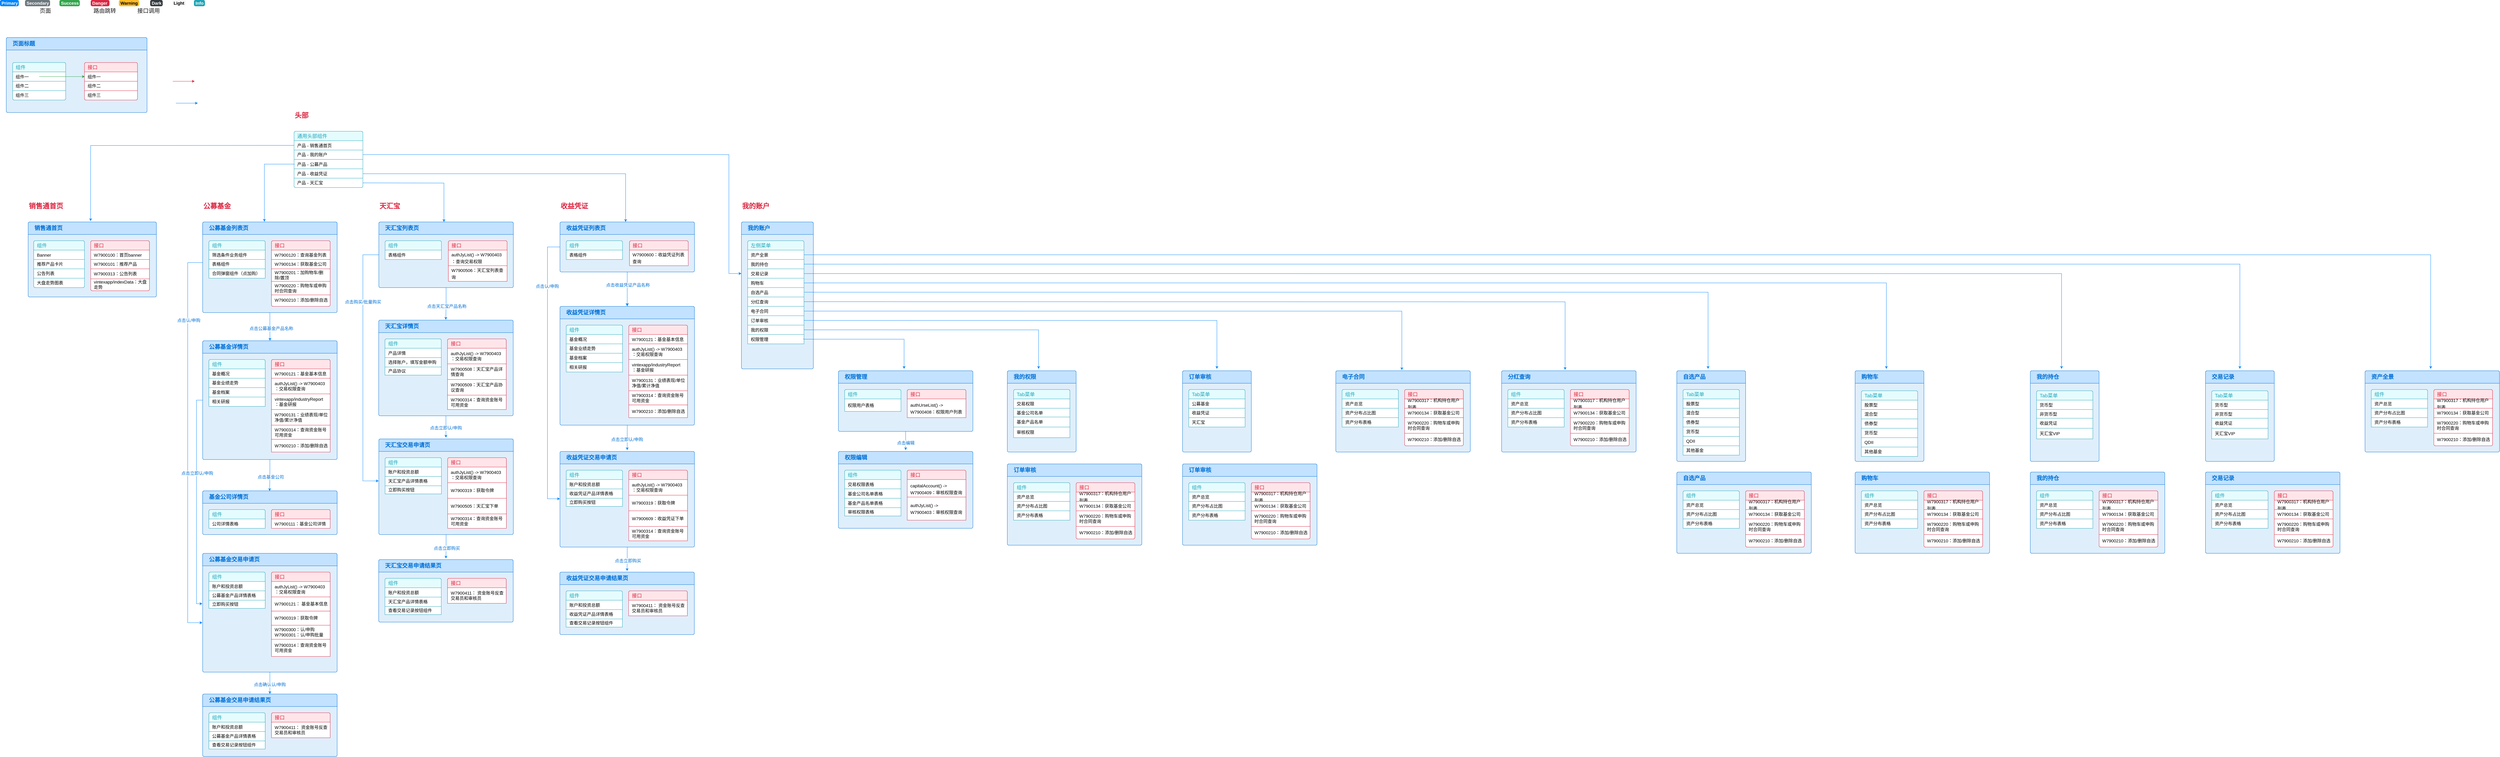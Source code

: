 <mxfile version="20.0.4" type="github">
  <diagram id="Mhiz0TYbnqHUInZX7yoO" name="Page-1">
    <mxGraphModel dx="1296" dy="685" grid="1" gridSize="10" guides="1" tooltips="1" connect="1" arrows="1" fold="1" page="1" pageScale="1" pageWidth="827" pageHeight="1169" math="0" shadow="0">
      <root>
        <mxCell id="0" />
        <mxCell id="1" parent="0" />
        <mxCell id="RmsIAJbYhFThGV-NR5GQ-37" value="" style="html=1;shadow=0;dashed=0;shape=mxgraph.bootstrap.rrect;rSize=5;strokeColor=#0071D5;html=1;whiteSpace=wrap;fillColor=#DFEEFB;fontColor=#ffffff;verticalAlign=bottom;align=left;spacing=20;spacingBottom=0;fontSize=14;" parent="1" vertex="1">
          <mxGeometry x="50" y="130" width="450" height="240" as="geometry" />
        </mxCell>
        <mxCell id="RmsIAJbYhFThGV-NR5GQ-38" value="&lt;font color=&quot;#0071d5&quot;&gt;&lt;b&gt;页面标题&lt;/b&gt;&lt;/font&gt;" style="html=1;shadow=0;dashed=0;shape=mxgraph.bootstrap.topButton;rSize=5;perimeter=none;whiteSpace=wrap;fillColor=#C2E2FF;strokeColor=#0071D5;fontColor=#ffffff;resizeWidth=1;fontSize=18;align=left;spacing=20;" parent="RmsIAJbYhFThGV-NR5GQ-37" vertex="1">
          <mxGeometry width="450" height="40" relative="1" as="geometry" />
        </mxCell>
        <mxCell id="RmsIAJbYhFThGV-NR5GQ-52" value="" style="html=1;shadow=0;dashed=0;shape=mxgraph.bootstrap.rrect;rSize=5;strokeColor=#1CA5B8;html=1;whiteSpace=wrap;fillColor=#FFFFFF;fontColor=#000000;fontSize=18;" parent="RmsIAJbYhFThGV-NR5GQ-37" vertex="1">
          <mxGeometry x="20.45" y="80" width="169.55" height="120" as="geometry" />
        </mxCell>
        <mxCell id="RmsIAJbYhFThGV-NR5GQ-53" value="组件" style="html=1;shadow=0;dashed=0;shape=mxgraph.bootstrap.topButton;strokeColor=inherit;fillColor=#E5FCFF;rSize=5;perimeter=none;whiteSpace=wrap;resizeWidth=1;align=left;spacing=10;fontSize=16;fontColor=#1CA5B8;" parent="RmsIAJbYhFThGV-NR5GQ-52" vertex="1">
          <mxGeometry width="169.55" height="30" relative="1" as="geometry" />
        </mxCell>
        <mxCell id="RmsIAJbYhFThGV-NR5GQ-54" value="&lt;font style=&quot;font-size: 14px;&quot;&gt;组件一&lt;/font&gt;" style="strokeColor=inherit;fillColor=inherit;gradientColor=inherit;fontColor=inherit;html=1;shadow=0;dashed=0;perimeter=none;whiteSpace=wrap;resizeWidth=1;align=left;spacing=10;fontSize=18;" parent="RmsIAJbYhFThGV-NR5GQ-52" vertex="1">
          <mxGeometry width="169.55" height="30" relative="1" as="geometry">
            <mxPoint y="30" as="offset" />
          </mxGeometry>
        </mxCell>
        <mxCell id="RmsIAJbYhFThGV-NR5GQ-55" value="组件二" style="strokeColor=inherit;fillColor=inherit;gradientColor=inherit;fontColor=inherit;html=1;shadow=0;dashed=0;perimeter=none;whiteSpace=wrap;resizeWidth=1;align=left;spacing=10;fontSize=14;" parent="RmsIAJbYhFThGV-NR5GQ-52" vertex="1">
          <mxGeometry width="169.55" height="30" relative="1" as="geometry">
            <mxPoint y="60" as="offset" />
          </mxGeometry>
        </mxCell>
        <mxCell id="RmsIAJbYhFThGV-NR5GQ-56" value="组件三" style="strokeColor=inherit;fillColor=inherit;gradientColor=inherit;fontColor=inherit;html=1;shadow=0;dashed=0;shape=mxgraph.bootstrap.bottomButton;rSize=5;perimeter=none;whiteSpace=wrap;resizeWidth=1;resizeHeight=0;align=left;spacing=10;fontSize=14;" parent="RmsIAJbYhFThGV-NR5GQ-52" vertex="1">
          <mxGeometry y="1" width="169.55" height="30" relative="1" as="geometry">
            <mxPoint y="-30" as="offset" />
          </mxGeometry>
        </mxCell>
        <mxCell id="RmsIAJbYhFThGV-NR5GQ-65" value="" style="html=1;shadow=0;dashed=0;shape=mxgraph.bootstrap.rrect;rSize=5;strokeColor=#DB2843;html=1;whiteSpace=wrap;fillColor=#FFFFFF;fontColor=#000000;fontSize=18;" parent="RmsIAJbYhFThGV-NR5GQ-37" vertex="1">
          <mxGeometry x="250" y="80" width="169.55" height="120" as="geometry" />
        </mxCell>
        <mxCell id="RmsIAJbYhFThGV-NR5GQ-66" value="&lt;font color=&quot;#db2843&quot;&gt;接口&lt;/font&gt;" style="html=1;shadow=0;dashed=0;shape=mxgraph.bootstrap.topButton;strokeColor=inherit;fillColor=#FFE5E9;rSize=5;perimeter=none;whiteSpace=wrap;resizeWidth=1;align=left;spacing=10;fontSize=16;fontColor=#1CA5B8;" parent="RmsIAJbYhFThGV-NR5GQ-65" vertex="1">
          <mxGeometry width="169.55" height="30" relative="1" as="geometry" />
        </mxCell>
        <mxCell id="RmsIAJbYhFThGV-NR5GQ-67" value="&lt;font style=&quot;font-size: 14px;&quot;&gt;组件一&lt;/font&gt;" style="strokeColor=inherit;fillColor=inherit;gradientColor=inherit;fontColor=inherit;html=1;shadow=0;dashed=0;perimeter=none;whiteSpace=wrap;resizeWidth=1;align=left;spacing=10;fontSize=18;" parent="RmsIAJbYhFThGV-NR5GQ-65" vertex="1">
          <mxGeometry width="169.55" height="30" relative="1" as="geometry">
            <mxPoint y="30" as="offset" />
          </mxGeometry>
        </mxCell>
        <mxCell id="RmsIAJbYhFThGV-NR5GQ-68" value="组件二" style="strokeColor=inherit;fillColor=inherit;gradientColor=inherit;fontColor=inherit;html=1;shadow=0;dashed=0;perimeter=none;whiteSpace=wrap;resizeWidth=1;align=left;spacing=10;fontSize=14;" parent="RmsIAJbYhFThGV-NR5GQ-65" vertex="1">
          <mxGeometry width="169.55" height="30" relative="1" as="geometry">
            <mxPoint y="60" as="offset" />
          </mxGeometry>
        </mxCell>
        <mxCell id="RmsIAJbYhFThGV-NR5GQ-69" value="组件三" style="strokeColor=inherit;fillColor=inherit;gradientColor=inherit;fontColor=inherit;html=1;shadow=0;dashed=0;shape=mxgraph.bootstrap.bottomButton;rSize=5;perimeter=none;whiteSpace=wrap;resizeWidth=1;resizeHeight=0;align=left;spacing=10;fontSize=14;" parent="RmsIAJbYhFThGV-NR5GQ-65" vertex="1">
          <mxGeometry y="1" width="169.55" height="30" relative="1" as="geometry">
            <mxPoint y="-30" as="offset" />
          </mxGeometry>
        </mxCell>
        <mxCell id="RmsIAJbYhFThGV-NR5GQ-42" value="" style="endArrow=classic;html=1;rounded=0;fontSize=18;fontColor=#1A1A1A;strokeColor=#33A64C;entryX=0.006;entryY=0.375;entryDx=0;entryDy=0;entryPerimeter=0;" parent="RmsIAJbYhFThGV-NR5GQ-37" source="RmsIAJbYhFThGV-NR5GQ-54" target="RmsIAJbYhFThGV-NR5GQ-65" edge="1">
          <mxGeometry width="50" height="50" relative="1" as="geometry">
            <mxPoint x="240" y="300" as="sourcePoint" />
            <mxPoint x="310" y="300" as="targetPoint" />
          </mxGeometry>
        </mxCell>
        <mxCell id="RmsIAJbYhFThGV-NR5GQ-41" value="&lt;font style=&quot;font-size: 18px;&quot; color=&quot;#1a1a1a&quot;&gt;页面&lt;/font&gt;" style="text;html=1;strokeColor=none;fillColor=none;align=center;verticalAlign=middle;whiteSpace=wrap;rounded=0;fontColor=#FFFFFF;" parent="1" vertex="1">
          <mxGeometry x="145" y="30" width="60" height="30" as="geometry" />
        </mxCell>
        <mxCell id="RmsIAJbYhFThGV-NR5GQ-43" value="&lt;font style=&quot;font-size: 18px;&quot; color=&quot;#1a1a1a&quot;&gt;路由跳转&lt;/font&gt;" style="text;html=1;strokeColor=none;fillColor=none;align=center;verticalAlign=middle;whiteSpace=wrap;rounded=0;fontColor=#FFFFFF;" parent="1" vertex="1">
          <mxGeometry x="320" y="30" width="90" height="30" as="geometry" />
        </mxCell>
        <mxCell id="RmsIAJbYhFThGV-NR5GQ-44" value="" style="endArrow=classic;html=1;rounded=0;fontSize=18;fontColor=#1A1A1A;strokeColor=#DB2843;strokeWidth=1;" parent="1" edge="1">
          <mxGeometry width="50" height="50" relative="1" as="geometry">
            <mxPoint x="582.28" y="270" as="sourcePoint" />
            <mxPoint x="652.28" y="270" as="targetPoint" />
          </mxGeometry>
        </mxCell>
        <mxCell id="RmsIAJbYhFThGV-NR5GQ-45" value="&lt;font style=&quot;font-size: 18px;&quot; color=&quot;#1a1a1a&quot;&gt;接口调用&lt;/font&gt;" style="text;html=1;strokeColor=none;fillColor=none;align=center;verticalAlign=middle;whiteSpace=wrap;rounded=0;fontColor=#FFFFFF;" parent="1" vertex="1">
          <mxGeometry x="460" y="30" width="90" height="30" as="geometry" />
        </mxCell>
        <mxCell id="RmsIAJbYhFThGV-NR5GQ-57" value="Primary" style="html=1;shadow=0;dashed=0;shape=mxgraph.bootstrap.rrect;rSize=5;strokeColor=none;strokeWidth=1;fillColor=#0085FC;fontColor=#FFFFFF;whiteSpace=wrap;align=left;verticalAlign=middle;spacingLeft=0;fontStyle=1;fontSize=14;spacing=5;" parent="1" vertex="1">
          <mxGeometry x="30" y="10" width="60" height="20" as="geometry" />
        </mxCell>
        <mxCell id="RmsIAJbYhFThGV-NR5GQ-58" value="Secondary" style="html=1;shadow=0;dashed=0;shape=mxgraph.bootstrap.rrect;rSize=5;strokeColor=none;strokeWidth=1;fillColor=#6C767D;fontColor=#FFFFFF;whiteSpace=wrap;align=left;verticalAlign=middle;spacingLeft=0;fontStyle=1;fontSize=14;spacing=5;" parent="1" vertex="1">
          <mxGeometry x="110" y="10" width="80" height="20" as="geometry" />
        </mxCell>
        <mxCell id="RmsIAJbYhFThGV-NR5GQ-59" value="Success" style="html=1;shadow=0;dashed=0;shape=mxgraph.bootstrap.rrect;rSize=5;strokeColor=none;strokeWidth=1;fillColor=#33A64C;fontColor=#FFFFFF;whiteSpace=wrap;align=left;verticalAlign=middle;spacingLeft=0;fontStyle=1;fontSize=14;spacing=5;" parent="1" vertex="1">
          <mxGeometry x="220" y="10" width="65" height="20" as="geometry" />
        </mxCell>
        <mxCell id="RmsIAJbYhFThGV-NR5GQ-60" value="Danger" style="html=1;shadow=0;dashed=0;shape=mxgraph.bootstrap.rrect;rSize=5;strokeColor=none;strokeWidth=1;fillColor=#DB2843;fontColor=#FFFFFF;whiteSpace=wrap;align=left;verticalAlign=middle;spacingLeft=0;fontStyle=1;fontSize=14;spacing=5;" parent="1" vertex="1">
          <mxGeometry x="320" y="10" width="60" height="20" as="geometry" />
        </mxCell>
        <mxCell id="RmsIAJbYhFThGV-NR5GQ-61" value="Warning" style="html=1;shadow=0;dashed=0;shape=mxgraph.bootstrap.rrect;rSize=5;strokeColor=none;strokeWidth=1;fillColor=#FFBC26;fontColor=#000000;whiteSpace=wrap;align=left;verticalAlign=middle;spacingLeft=0;fontStyle=1;fontSize=14;spacing=5;" parent="1" vertex="1">
          <mxGeometry x="410" y="10" width="65" height="20" as="geometry" />
        </mxCell>
        <mxCell id="RmsIAJbYhFThGV-NR5GQ-62" value="Dark" style="html=1;shadow=0;dashed=0;shape=mxgraph.bootstrap.rrect;rSize=5;strokeColor=none;strokeWidth=1;fillColor=#343A40;fontColor=#FFFFFF;whiteSpace=wrap;align=left;verticalAlign=middle;spacingLeft=0;fontStyle=1;fontSize=14;spacing=5;" parent="1" vertex="1">
          <mxGeometry x="510" y="10" width="40" height="20" as="geometry" />
        </mxCell>
        <mxCell id="RmsIAJbYhFThGV-NR5GQ-63" value="Light" style="html=1;shadow=0;dashed=0;shape=mxgraph.bootstrap.rrect;rSize=5;strokeColor=none;strokeWidth=1;fillColor=#F8F9FA;fontColor=#000000;whiteSpace=wrap;align=left;verticalAlign=middle;spacingLeft=0;fontStyle=1;fontSize=14;spacing=5;" parent="1" vertex="1">
          <mxGeometry x="580" y="10" width="45" height="20" as="geometry" />
        </mxCell>
        <mxCell id="RmsIAJbYhFThGV-NR5GQ-64" value="Info" style="html=1;shadow=0;dashed=0;shape=mxgraph.bootstrap.rrect;rSize=5;strokeColor=none;strokeWidth=1;fillColor=#1CA5B8;fontColor=#FFFFFF;whiteSpace=wrap;align=left;verticalAlign=middle;spacingLeft=0;fontStyle=1;fontSize=14;spacing=5;" parent="1" vertex="1">
          <mxGeometry x="650" y="10" width="35" height="20" as="geometry" />
        </mxCell>
        <mxCell id="RmsIAJbYhFThGV-NR5GQ-70" value="" style="html=1;shadow=0;dashed=0;shape=mxgraph.bootstrap.rrect;rSize=5;strokeColor=#1CA5B8;html=1;whiteSpace=wrap;fillColor=#FFFFFF;fontColor=#000000;fontSize=18;" parent="1" vertex="1">
          <mxGeometry x="970" y="430" width="220" height="180" as="geometry" />
        </mxCell>
        <mxCell id="RmsIAJbYhFThGV-NR5GQ-71" value="通用头部组件" style="html=1;shadow=0;dashed=0;shape=mxgraph.bootstrap.topButton;strokeColor=inherit;fillColor=#E5FCFF;rSize=5;perimeter=none;whiteSpace=wrap;resizeWidth=1;align=left;spacing=10;fontSize=16;fontColor=#1CA5B8;" parent="RmsIAJbYhFThGV-NR5GQ-70" vertex="1">
          <mxGeometry width="220" height="30" relative="1" as="geometry" />
        </mxCell>
        <mxCell id="RmsIAJbYhFThGV-NR5GQ-72" value="&lt;font style=&quot;font-size: 14px;&quot;&gt;产品 - 销售通首页&lt;/font&gt;" style="strokeColor=inherit;fillColor=inherit;gradientColor=inherit;fontColor=inherit;html=1;shadow=0;dashed=0;perimeter=none;whiteSpace=wrap;resizeWidth=1;align=left;spacing=10;fontSize=18;" parent="RmsIAJbYhFThGV-NR5GQ-70" vertex="1">
          <mxGeometry width="220" height="30" relative="1" as="geometry">
            <mxPoint y="30" as="offset" />
          </mxGeometry>
        </mxCell>
        <mxCell id="RmsIAJbYhFThGV-NR5GQ-73" value="产品 - 我的账户" style="strokeColor=inherit;fillColor=inherit;gradientColor=inherit;fontColor=inherit;html=1;shadow=0;dashed=0;perimeter=none;whiteSpace=wrap;resizeWidth=1;align=left;spacing=10;fontSize=14;" parent="RmsIAJbYhFThGV-NR5GQ-70" vertex="1">
          <mxGeometry width="220" height="30" relative="1" as="geometry">
            <mxPoint y="60" as="offset" />
          </mxGeometry>
        </mxCell>
        <mxCell id="RmsIAJbYhFThGV-NR5GQ-74" value="产品 - 天汇宝" style="strokeColor=inherit;fillColor=inherit;gradientColor=inherit;fontColor=inherit;html=1;shadow=0;dashed=0;shape=mxgraph.bootstrap.bottomButton;rSize=5;perimeter=none;whiteSpace=wrap;resizeWidth=1;resizeHeight=0;align=left;spacing=10;fontSize=14;" parent="RmsIAJbYhFThGV-NR5GQ-70" vertex="1">
          <mxGeometry y="1" width="220" height="30" relative="1" as="geometry">
            <mxPoint y="-30" as="offset" />
          </mxGeometry>
        </mxCell>
        <mxCell id="RmsIAJbYhFThGV-NR5GQ-76" value="&lt;span style=&quot;font-size: 14px;&quot;&gt;产品 - 公募产品&lt;/span&gt;" style="strokeColor=inherit;fillColor=inherit;gradientColor=inherit;fontColor=inherit;html=1;shadow=0;dashed=0;perimeter=none;whiteSpace=wrap;resizeWidth=1;align=left;spacing=10;fontSize=18;" parent="RmsIAJbYhFThGV-NR5GQ-70" vertex="1">
          <mxGeometry y="90" width="220" height="30" as="geometry" />
        </mxCell>
        <mxCell id="RmsIAJbYhFThGV-NR5GQ-77" value="&lt;font style=&quot;font-size: 14px;&quot;&gt;产品 - 收益凭证&lt;/font&gt;" style="strokeColor=inherit;fillColor=inherit;gradientColor=inherit;fontColor=inherit;html=1;shadow=0;dashed=0;perimeter=none;whiteSpace=wrap;resizeWidth=1;align=left;spacing=10;fontSize=18;" parent="RmsIAJbYhFThGV-NR5GQ-70" vertex="1">
          <mxGeometry y="120" width="220" height="30" as="geometry" />
        </mxCell>
        <mxCell id="RmsIAJbYhFThGV-NR5GQ-195" style="edgeStyle=orthogonalEdgeStyle;rounded=0;orthogonalLoop=1;jettySize=auto;html=1;entryX=0.487;entryY=-0.067;entryDx=0;entryDy=0;entryPerimeter=0;fontSize=14;fontColor=#0071D5;strokeColor=#0085FC;strokeWidth=1;" parent="RmsIAJbYhFThGV-NR5GQ-70" target="RmsIAJbYhFThGV-NR5GQ-80" edge="1">
          <mxGeometry relative="1" as="geometry">
            <mxPoint y="45" as="sourcePoint" />
          </mxGeometry>
        </mxCell>
        <mxCell id="RmsIAJbYhFThGV-NR5GQ-198" style="edgeStyle=orthogonalEdgeStyle;rounded=0;orthogonalLoop=1;jettySize=auto;html=1;entryX=0.484;entryY=0.005;entryDx=0;entryDy=0;entryPerimeter=0;fontSize=14;fontColor=#0071D5;strokeColor=#0085FC;strokeWidth=1;" parent="RmsIAJbYhFThGV-NR5GQ-70" target="RmsIAJbYhFThGV-NR5GQ-129" edge="1">
          <mxGeometry relative="1" as="geometry">
            <mxPoint x="220" y="165" as="sourcePoint" />
          </mxGeometry>
        </mxCell>
        <mxCell id="RmsIAJbYhFThGV-NR5GQ-235" style="edgeStyle=orthogonalEdgeStyle;rounded=0;orthogonalLoop=1;jettySize=auto;html=1;fontSize=14;fontColor=#0071D5;strokeColor=#0085FC;strokeWidth=1;exitX=0.999;exitY=0.486;exitDx=0;exitDy=0;exitPerimeter=0;" parent="RmsIAJbYhFThGV-NR5GQ-70" source="RmsIAJbYhFThGV-NR5GQ-73" edge="1">
          <mxGeometry relative="1" as="geometry">
            <mxPoint x="1430" y="455" as="targetPoint" />
            <Array as="points">
              <mxPoint x="1390" y="75" />
              <mxPoint x="1390" y="455" />
            </Array>
          </mxGeometry>
        </mxCell>
        <mxCell id="RmsIAJbYhFThGV-NR5GQ-79" value="" style="html=1;shadow=0;dashed=0;shape=mxgraph.bootstrap.rrect;rSize=5;strokeColor=#0071D5;html=1;whiteSpace=wrap;fillColor=#DFEEFB;fontColor=#ffffff;verticalAlign=bottom;align=left;spacing=20;spacingBottom=0;fontSize=14;container=0;" parent="1" vertex="1">
          <mxGeometry x="120" y="720" width="410" height="240" as="geometry" />
        </mxCell>
        <mxCell id="RmsIAJbYhFThGV-NR5GQ-80" value="&lt;font color=&quot;#0071d5&quot;&gt;&lt;b&gt;销售通首页&lt;/b&gt;&lt;/font&gt;" style="html=1;shadow=0;dashed=0;shape=mxgraph.bootstrap.topButton;rSize=5;perimeter=none;whiteSpace=wrap;fillColor=#C2E2FF;strokeColor=#0071D5;fontColor=#ffffff;resizeWidth=1;fontSize=18;align=left;spacing=20;" parent="1" vertex="1">
          <mxGeometry x="120" y="720" width="410" height="40" as="geometry" />
        </mxCell>
        <mxCell id="RmsIAJbYhFThGV-NR5GQ-81" value="" style="html=1;shadow=0;dashed=0;shape=mxgraph.bootstrap.rrect;rSize=5;strokeColor=#1CA5B8;html=1;whiteSpace=wrap;fillColor=#FFFFFF;fontColor=#000000;fontSize=18;" parent="1" vertex="1">
          <mxGeometry x="137.72" y="780" width="162.28" height="150" as="geometry" />
        </mxCell>
        <mxCell id="RmsIAJbYhFThGV-NR5GQ-82" value="组件" style="html=1;shadow=0;dashed=0;shape=mxgraph.bootstrap.topButton;strokeColor=inherit;fillColor=#E5FCFF;rSize=5;perimeter=none;whiteSpace=wrap;resizeWidth=1;align=left;spacing=10;fontSize=16;fontColor=#1CA5B8;" parent="RmsIAJbYhFThGV-NR5GQ-81" vertex="1">
          <mxGeometry width="162.28" height="30" relative="1" as="geometry" />
        </mxCell>
        <mxCell id="RmsIAJbYhFThGV-NR5GQ-83" value="&lt;font style=&quot;font-size: 14px;&quot;&gt;Banner&lt;/font&gt;" style="strokeColor=inherit;fillColor=inherit;gradientColor=inherit;fontColor=inherit;html=1;shadow=0;dashed=0;perimeter=none;whiteSpace=wrap;resizeWidth=1;align=left;spacing=10;fontSize=18;" parent="RmsIAJbYhFThGV-NR5GQ-81" vertex="1">
          <mxGeometry width="162.28" height="30" relative="1" as="geometry">
            <mxPoint y="30" as="offset" />
          </mxGeometry>
        </mxCell>
        <mxCell id="RmsIAJbYhFThGV-NR5GQ-84" value="推荐产品卡片" style="strokeColor=inherit;fillColor=inherit;gradientColor=inherit;fontColor=inherit;html=1;shadow=0;dashed=0;perimeter=none;whiteSpace=wrap;resizeWidth=1;align=left;spacing=10;fontSize=14;" parent="RmsIAJbYhFThGV-NR5GQ-81" vertex="1">
          <mxGeometry width="162.28" height="30" relative="1" as="geometry">
            <mxPoint y="60" as="offset" />
          </mxGeometry>
        </mxCell>
        <mxCell id="RmsIAJbYhFThGV-NR5GQ-85" value="大盘走势图表" style="strokeColor=inherit;fillColor=inherit;gradientColor=inherit;fontColor=inherit;html=1;shadow=0;dashed=0;shape=mxgraph.bootstrap.bottomButton;rSize=5;perimeter=none;whiteSpace=wrap;resizeWidth=1;resizeHeight=0;align=left;spacing=10;fontSize=14;" parent="RmsIAJbYhFThGV-NR5GQ-81" vertex="1">
          <mxGeometry y="1" width="162.28" height="30" relative="1" as="geometry">
            <mxPoint y="-30" as="offset" />
          </mxGeometry>
        </mxCell>
        <mxCell id="RmsIAJbYhFThGV-NR5GQ-92" value="公告列表" style="strokeColor=inherit;fillColor=inherit;gradientColor=inherit;fontColor=inherit;html=1;shadow=0;dashed=0;perimeter=none;whiteSpace=wrap;resizeWidth=1;align=left;spacing=10;fontSize=14;" parent="RmsIAJbYhFThGV-NR5GQ-81" vertex="1">
          <mxGeometry y="90" width="162.28" height="30" as="geometry" />
        </mxCell>
        <mxCell id="RmsIAJbYhFThGV-NR5GQ-86" value="" style="html=1;shadow=0;dashed=0;shape=mxgraph.bootstrap.rrect;rSize=5;strokeColor=#DB2843;html=1;whiteSpace=wrap;fillColor=#FFFFFF;fontColor=#000000;fontSize=18;" parent="1" vertex="1">
          <mxGeometry x="320" y="780" width="187.72" height="160" as="geometry" />
        </mxCell>
        <mxCell id="RmsIAJbYhFThGV-NR5GQ-87" value="&lt;font color=&quot;#db2843&quot;&gt;接口&lt;/font&gt;" style="html=1;shadow=0;dashed=0;shape=mxgraph.bootstrap.topButton;strokeColor=inherit;fillColor=#FFE5E9;rSize=5;perimeter=none;whiteSpace=wrap;resizeWidth=1;align=left;spacing=10;fontSize=16;fontColor=#1CA5B8;" parent="RmsIAJbYhFThGV-NR5GQ-86" vertex="1">
          <mxGeometry width="187.72" height="30" relative="1" as="geometry" />
        </mxCell>
        <mxCell id="RmsIAJbYhFThGV-NR5GQ-88" value="&lt;font style=&quot;font-size: 14px;&quot;&gt;W7900100：首页banner&lt;/font&gt;" style="strokeColor=inherit;fillColor=inherit;gradientColor=inherit;fontColor=inherit;html=1;shadow=0;dashed=0;perimeter=none;whiteSpace=wrap;resizeWidth=1;align=left;spacing=10;fontSize=18;" parent="RmsIAJbYhFThGV-NR5GQ-86" vertex="1">
          <mxGeometry width="187.72" height="30" relative="1" as="geometry">
            <mxPoint y="30" as="offset" />
          </mxGeometry>
        </mxCell>
        <mxCell id="RmsIAJbYhFThGV-NR5GQ-89" value="W7900101：推荐产品" style="strokeColor=inherit;fillColor=inherit;gradientColor=inherit;fontColor=inherit;html=1;shadow=0;dashed=0;perimeter=none;whiteSpace=wrap;resizeWidth=1;align=left;spacing=10;fontSize=14;" parent="RmsIAJbYhFThGV-NR5GQ-86" vertex="1">
          <mxGeometry width="187.72" height="30" relative="1" as="geometry">
            <mxPoint y="60" as="offset" />
          </mxGeometry>
        </mxCell>
        <mxCell id="RmsIAJbYhFThGV-NR5GQ-90" value="vintexapp/indexData：大盘走势" style="strokeColor=inherit;fillColor=inherit;gradientColor=inherit;fontColor=inherit;html=1;shadow=0;dashed=0;shape=mxgraph.bootstrap.bottomButton;rSize=5;perimeter=none;whiteSpace=wrap;resizeWidth=1;resizeHeight=0;align=left;spacing=10;fontSize=14;" parent="RmsIAJbYhFThGV-NR5GQ-86" vertex="1">
          <mxGeometry y="1" width="187.72" height="41" relative="1" as="geometry">
            <mxPoint y="-41" as="offset" />
          </mxGeometry>
        </mxCell>
        <mxCell id="RmsIAJbYhFThGV-NR5GQ-93" value="W7900313：公告列表" style="strokeColor=inherit;fillColor=inherit;gradientColor=inherit;fontColor=inherit;html=1;shadow=0;dashed=0;perimeter=none;whiteSpace=wrap;resizeWidth=1;align=left;spacing=10;fontSize=14;" parent="RmsIAJbYhFThGV-NR5GQ-86" vertex="1">
          <mxGeometry y="90" width="187.72" height="32" as="geometry" />
        </mxCell>
        <mxCell id="RmsIAJbYhFThGV-NR5GQ-175" style="edgeStyle=orthogonalEdgeStyle;rounded=0;orthogonalLoop=1;jettySize=auto;html=1;fontSize=14;fontColor=#0071D5;strokeColor=#0085FC;strokeWidth=1;" parent="1" source="RmsIAJbYhFThGV-NR5GQ-94" edge="1">
          <mxGeometry relative="1" as="geometry">
            <mxPoint x="893" y="1100" as="targetPoint" />
          </mxGeometry>
        </mxCell>
        <mxCell id="RmsIAJbYhFThGV-NR5GQ-176" value="点击公募基金产品名称" style="edgeLabel;html=1;align=center;verticalAlign=middle;resizable=0;points=[];fontSize=14;fontColor=#0071D5;" parent="RmsIAJbYhFThGV-NR5GQ-175" vertex="1" connectable="0">
          <mxGeometry x="0.129" y="3" relative="1" as="geometry">
            <mxPoint as="offset" />
          </mxGeometry>
        </mxCell>
        <mxCell id="RmsIAJbYhFThGV-NR5GQ-560" style="edgeStyle=orthogonalEdgeStyle;rounded=0;orthogonalLoop=1;jettySize=auto;html=1;entryX=-0.002;entryY=0.584;entryDx=0;entryDy=0;entryPerimeter=0;fontSize=14;fontColor=#0071D5;strokeColor=#0085FC;strokeWidth=1;" parent="1" source="RmsIAJbYhFThGV-NR5GQ-94" target="RmsIAJbYhFThGV-NR5GQ-544" edge="1">
          <mxGeometry relative="1" as="geometry">
            <Array as="points">
              <mxPoint x="630" y="850" />
              <mxPoint x="630" y="2002" />
            </Array>
          </mxGeometry>
        </mxCell>
        <mxCell id="RmsIAJbYhFThGV-NR5GQ-561" value="点击认/申购" style="edgeLabel;html=1;align=center;verticalAlign=middle;resizable=0;points=[];fontSize=14;fontColor=#0071D5;" parent="RmsIAJbYhFThGV-NR5GQ-560" vertex="1" connectable="0">
          <mxGeometry x="-0.627" y="3" relative="1" as="geometry">
            <mxPoint as="offset" />
          </mxGeometry>
        </mxCell>
        <mxCell id="RmsIAJbYhFThGV-NR5GQ-94" value="" style="html=1;shadow=0;dashed=0;shape=mxgraph.bootstrap.rrect;rSize=5;strokeColor=#0071D5;html=1;whiteSpace=wrap;fillColor=#DFEEFB;fontColor=#ffffff;verticalAlign=bottom;align=left;spacing=20;spacingBottom=0;fontSize=14;container=0;" parent="1" vertex="1">
          <mxGeometry x="677.72" y="720" width="430" height="290" as="geometry" />
        </mxCell>
        <mxCell id="RmsIAJbYhFThGV-NR5GQ-95" value="&lt;font color=&quot;#0071d5&quot;&gt;&lt;b&gt;公募基金列表页&lt;/b&gt;&lt;/font&gt;" style="html=1;shadow=0;dashed=0;shape=mxgraph.bootstrap.topButton;rSize=5;perimeter=none;whiteSpace=wrap;fillColor=#C2E2FF;strokeColor=#0071D5;fontColor=#ffffff;resizeWidth=1;fontSize=18;align=left;spacing=20;" parent="1" vertex="1">
          <mxGeometry x="677.72" y="720" width="430" height="40" as="geometry" />
        </mxCell>
        <mxCell id="RmsIAJbYhFThGV-NR5GQ-96" value="" style="html=1;shadow=0;dashed=0;shape=mxgraph.bootstrap.rrect;rSize=5;strokeColor=#1CA5B8;html=1;whiteSpace=wrap;fillColor=#FFFFFF;fontColor=#000000;fontSize=18;" parent="1" vertex="1">
          <mxGeometry x="697.72" y="780" width="180" height="120" as="geometry" />
        </mxCell>
        <mxCell id="RmsIAJbYhFThGV-NR5GQ-97" value="组件" style="html=1;shadow=0;dashed=0;shape=mxgraph.bootstrap.topButton;strokeColor=inherit;fillColor=#E5FCFF;rSize=5;perimeter=none;whiteSpace=wrap;resizeWidth=1;align=left;spacing=10;fontSize=16;fontColor=#1CA5B8;" parent="RmsIAJbYhFThGV-NR5GQ-96" vertex="1">
          <mxGeometry width="180.0" height="30" relative="1" as="geometry" />
        </mxCell>
        <mxCell id="RmsIAJbYhFThGV-NR5GQ-98" value="&lt;font style=&quot;font-size: 14px;&quot;&gt;筛选条件业务组件&lt;/font&gt;" style="strokeColor=inherit;fillColor=inherit;gradientColor=inherit;fontColor=inherit;html=1;shadow=0;dashed=0;perimeter=none;whiteSpace=wrap;resizeWidth=1;align=left;spacing=10;fontSize=18;" parent="RmsIAJbYhFThGV-NR5GQ-96" vertex="1">
          <mxGeometry width="180.0" height="30" relative="1" as="geometry">
            <mxPoint y="30" as="offset" />
          </mxGeometry>
        </mxCell>
        <mxCell id="RmsIAJbYhFThGV-NR5GQ-99" value="表格组件" style="strokeColor=inherit;fillColor=inherit;gradientColor=inherit;fontColor=inherit;html=1;shadow=0;dashed=0;perimeter=none;whiteSpace=wrap;resizeWidth=1;align=left;spacing=10;fontSize=14;" parent="RmsIAJbYhFThGV-NR5GQ-96" vertex="1">
          <mxGeometry width="180.0" height="30" relative="1" as="geometry">
            <mxPoint y="60" as="offset" />
          </mxGeometry>
        </mxCell>
        <mxCell id="RmsIAJbYhFThGV-NR5GQ-101" value="合同弹窗组件（点加购）" style="strokeColor=inherit;fillColor=inherit;gradientColor=inherit;fontColor=inherit;html=1;shadow=0;dashed=0;perimeter=none;whiteSpace=wrap;resizeWidth=1;align=left;spacing=10;fontSize=14;" parent="RmsIAJbYhFThGV-NR5GQ-96" vertex="1">
          <mxGeometry y="90" width="180" height="30" as="geometry" />
        </mxCell>
        <mxCell id="RmsIAJbYhFThGV-NR5GQ-102" value="" style="html=1;shadow=0;dashed=0;shape=mxgraph.bootstrap.rrect;rSize=5;strokeColor=#DB2843;html=1;whiteSpace=wrap;fillColor=#FFFFFF;fontColor=#000000;fontSize=18;" parent="1" vertex="1">
          <mxGeometry x="897.72" y="780" width="187.72" height="210" as="geometry" />
        </mxCell>
        <mxCell id="RmsIAJbYhFThGV-NR5GQ-103" value="&lt;font color=&quot;#db2843&quot;&gt;接口&lt;/font&gt;" style="html=1;shadow=0;dashed=0;shape=mxgraph.bootstrap.topButton;strokeColor=inherit;fillColor=#FFE5E9;rSize=5;perimeter=none;whiteSpace=wrap;resizeWidth=1;align=left;spacing=10;fontSize=16;fontColor=#1CA5B8;" parent="RmsIAJbYhFThGV-NR5GQ-102" vertex="1">
          <mxGeometry width="187.72" height="30" relative="1" as="geometry" />
        </mxCell>
        <mxCell id="RmsIAJbYhFThGV-NR5GQ-104" value="&lt;font style=&quot;font-size: 14px;&quot;&gt;W7900120：查询基金列表&lt;/font&gt;" style="strokeColor=inherit;fillColor=inherit;gradientColor=inherit;fontColor=inherit;html=1;shadow=0;dashed=0;perimeter=none;whiteSpace=wrap;resizeWidth=1;align=left;spacing=10;fontSize=18;" parent="RmsIAJbYhFThGV-NR5GQ-102" vertex="1">
          <mxGeometry width="187.72" height="30" relative="1" as="geometry">
            <mxPoint y="30" as="offset" />
          </mxGeometry>
        </mxCell>
        <mxCell id="RmsIAJbYhFThGV-NR5GQ-105" value="W7900134：获取基金公司" style="strokeColor=inherit;fillColor=inherit;gradientColor=inherit;fontColor=inherit;html=1;shadow=0;dashed=0;perimeter=none;whiteSpace=wrap;resizeWidth=1;align=left;spacing=10;fontSize=14;" parent="RmsIAJbYhFThGV-NR5GQ-102" vertex="1">
          <mxGeometry width="187.72" height="30" relative="1" as="geometry">
            <mxPoint y="60" as="offset" />
          </mxGeometry>
        </mxCell>
        <mxCell id="RmsIAJbYhFThGV-NR5GQ-106" value="W7900210：添加/删除自选" style="strokeColor=inherit;fillColor=inherit;gradientColor=inherit;fontColor=inherit;html=1;shadow=0;dashed=0;shape=mxgraph.bootstrap.bottomButton;rSize=5;perimeter=none;whiteSpace=wrap;resizeWidth=1;resizeHeight=0;align=left;spacing=10;fontSize=14;" parent="RmsIAJbYhFThGV-NR5GQ-102" vertex="1">
          <mxGeometry y="1" width="187.72" height="41" relative="1" as="geometry">
            <mxPoint y="-41" as="offset" />
          </mxGeometry>
        </mxCell>
        <mxCell id="RmsIAJbYhFThGV-NR5GQ-107" value="W7900220：购物车或申购时合同查询" style="strokeColor=inherit;fillColor=inherit;gradientColor=inherit;fontColor=inherit;html=1;shadow=0;dashed=0;perimeter=none;whiteSpace=wrap;resizeWidth=1;align=left;spacing=10;fontSize=14;" parent="RmsIAJbYhFThGV-NR5GQ-102" vertex="1">
          <mxGeometry y="130" width="187.72" height="43.33" as="geometry" />
        </mxCell>
        <mxCell id="RmsIAJbYhFThGV-NR5GQ-575" value="W7900201：加购物车/删除/置顶" style="strokeColor=inherit;fillColor=inherit;gradientColor=inherit;fontColor=inherit;html=1;shadow=0;dashed=0;perimeter=none;whiteSpace=wrap;resizeWidth=1;align=left;spacing=10;fontSize=14;" parent="RmsIAJbYhFThGV-NR5GQ-102" vertex="1">
          <mxGeometry y="90" width="187.72" height="40" as="geometry" />
        </mxCell>
        <mxCell id="RmsIAJbYhFThGV-NR5GQ-109" value="" style="endArrow=classic;html=1;rounded=0;fontSize=18;fontColor=#1A1A1A;strokeColor=#0085FC;strokeWidth=1;" parent="1" edge="1">
          <mxGeometry width="50" height="50" relative="1" as="geometry">
            <mxPoint x="592.28" y="340" as="sourcePoint" />
            <mxPoint x="662.28" y="340" as="targetPoint" />
          </mxGeometry>
        </mxCell>
        <mxCell id="RmsIAJbYhFThGV-NR5GQ-193" style="edgeStyle=orthogonalEdgeStyle;rounded=0;orthogonalLoop=1;jettySize=auto;html=1;fontSize=14;fontColor=#0071D5;strokeColor=#0085FC;strokeWidth=1;entryX=0.5;entryY=-0.033;entryDx=0;entryDy=0;entryPerimeter=0;" parent="1" source="RmsIAJbYhFThGV-NR5GQ-114" target="RmsIAJbYhFThGV-NR5GQ-178" edge="1">
          <mxGeometry relative="1" as="geometry">
            <mxPoint x="2035" y="1040" as="targetPoint" />
          </mxGeometry>
        </mxCell>
        <mxCell id="RmsIAJbYhFThGV-NR5GQ-194" value="点击收益凭证产品名称" style="edgeLabel;html=1;align=center;verticalAlign=middle;resizable=0;points=[];fontSize=14;fontColor=#0071D5;" parent="RmsIAJbYhFThGV-NR5GQ-193" vertex="1" connectable="0">
          <mxGeometry x="-0.233" y="2" relative="1" as="geometry">
            <mxPoint as="offset" />
          </mxGeometry>
        </mxCell>
        <mxCell id="RmsIAJbYhFThGV-NR5GQ-603" style="edgeStyle=orthogonalEdgeStyle;rounded=0;orthogonalLoop=1;jettySize=auto;html=1;entryX=0;entryY=0.495;entryDx=0;entryDy=0;entryPerimeter=0;fontSize=14;fontColor=#0071D5;strokeColor=#0085FC;strokeWidth=1;" parent="1" source="RmsIAJbYhFThGV-NR5GQ-114" target="RmsIAJbYhFThGV-NR5GQ-578" edge="1">
          <mxGeometry relative="1" as="geometry">
            <Array as="points">
              <mxPoint x="1780" y="800" />
              <mxPoint x="1780" y="1606" />
            </Array>
          </mxGeometry>
        </mxCell>
        <mxCell id="RmsIAJbYhFThGV-NR5GQ-604" value="点击认/申购" style="edgeLabel;html=1;align=center;verticalAlign=middle;resizable=0;points=[];fontSize=14;fontColor=#0071D5;" parent="RmsIAJbYhFThGV-NR5GQ-603" vertex="1" connectable="0">
          <mxGeometry x="-0.625" y="-1" relative="1" as="geometry">
            <mxPoint as="offset" />
          </mxGeometry>
        </mxCell>
        <mxCell id="RmsIAJbYhFThGV-NR5GQ-114" value="" style="html=1;shadow=0;dashed=0;shape=mxgraph.bootstrap.rrect;rSize=5;strokeColor=#0071D5;html=1;whiteSpace=wrap;fillColor=#DFEEFB;fontColor=#ffffff;verticalAlign=bottom;align=left;spacing=20;spacingBottom=0;fontSize=14;container=0;" parent="1" vertex="1">
          <mxGeometry x="1820" y="720" width="430" height="160" as="geometry" />
        </mxCell>
        <mxCell id="RmsIAJbYhFThGV-NR5GQ-115" value="&lt;font color=&quot;#0071d5&quot;&gt;&lt;b&gt;收益凭证列表页&lt;/b&gt;&lt;/font&gt;" style="html=1;shadow=0;dashed=0;shape=mxgraph.bootstrap.topButton;rSize=5;perimeter=none;whiteSpace=wrap;fillColor=#C2E2FF;strokeColor=#0071D5;fontColor=#ffffff;resizeWidth=1;fontSize=18;align=left;spacing=20;" parent="1" vertex="1">
          <mxGeometry x="1820" y="720" width="430" height="40" as="geometry" />
        </mxCell>
        <mxCell id="RmsIAJbYhFThGV-NR5GQ-116" value="" style="html=1;shadow=0;dashed=0;shape=mxgraph.bootstrap.rrect;rSize=5;strokeColor=#1CA5B8;html=1;whiteSpace=wrap;fillColor=#FFFFFF;fontColor=#000000;fontSize=18;" parent="1" vertex="1">
          <mxGeometry x="1840" y="780" width="180" height="60" as="geometry" />
        </mxCell>
        <mxCell id="RmsIAJbYhFThGV-NR5GQ-117" value="组件" style="html=1;shadow=0;dashed=0;shape=mxgraph.bootstrap.topButton;strokeColor=inherit;fillColor=#E5FCFF;rSize=5;perimeter=none;whiteSpace=wrap;resizeWidth=1;align=left;spacing=10;fontSize=16;fontColor=#1CA5B8;" parent="RmsIAJbYhFThGV-NR5GQ-116" vertex="1">
          <mxGeometry width="180.0" height="30" relative="1" as="geometry" />
        </mxCell>
        <mxCell id="RmsIAJbYhFThGV-NR5GQ-118" value="&lt;span style=&quot;font-size: 14px;&quot;&gt;表格组件&lt;/span&gt;" style="strokeColor=inherit;fillColor=inherit;gradientColor=inherit;fontColor=inherit;html=1;shadow=0;dashed=0;perimeter=none;whiteSpace=wrap;resizeWidth=1;align=left;spacing=10;fontSize=18;" parent="RmsIAJbYhFThGV-NR5GQ-116" vertex="1">
          <mxGeometry width="180.0" height="30" relative="1" as="geometry">
            <mxPoint y="30" as="offset" />
          </mxGeometry>
        </mxCell>
        <mxCell id="RmsIAJbYhFThGV-NR5GQ-121" value="" style="html=1;shadow=0;dashed=0;shape=mxgraph.bootstrap.rrect;rSize=5;strokeColor=#DB2843;html=1;whiteSpace=wrap;fillColor=#FFFFFF;fontColor=#000000;fontSize=18;" parent="1" vertex="1">
          <mxGeometry x="2042.28" y="780" width="187.72" height="80" as="geometry" />
        </mxCell>
        <mxCell id="RmsIAJbYhFThGV-NR5GQ-122" value="&lt;font color=&quot;#db2843&quot;&gt;接口&lt;/font&gt;" style="html=1;shadow=0;dashed=0;shape=mxgraph.bootstrap.topButton;strokeColor=inherit;fillColor=#FFE5E9;rSize=5;perimeter=none;whiteSpace=wrap;resizeWidth=1;align=left;spacing=10;fontSize=16;fontColor=#1CA5B8;" parent="RmsIAJbYhFThGV-NR5GQ-121" vertex="1">
          <mxGeometry width="187.72" height="30" relative="1" as="geometry" />
        </mxCell>
        <mxCell id="RmsIAJbYhFThGV-NR5GQ-123" value="&lt;font style=&quot;font-size: 14px;&quot;&gt;W7900600：收益凭证列表查询&lt;/font&gt;" style="strokeColor=inherit;fillColor=inherit;gradientColor=inherit;fontColor=inherit;html=1;shadow=0;dashed=0;perimeter=none;whiteSpace=wrap;resizeWidth=1;align=left;spacing=10;fontSize=18;" parent="RmsIAJbYhFThGV-NR5GQ-121" vertex="1">
          <mxGeometry width="187.72" height="50" relative="1" as="geometry">
            <mxPoint y="30" as="offset" />
          </mxGeometry>
        </mxCell>
        <mxCell id="RmsIAJbYhFThGV-NR5GQ-508" style="edgeStyle=orthogonalEdgeStyle;rounded=0;orthogonalLoop=1;jettySize=auto;html=1;entryX=0.499;entryY=-0.025;entryDx=0;entryDy=0;entryPerimeter=0;fontSize=14;fontColor=#0071D5;strokeColor=#0085FC;strokeWidth=1;" parent="1" source="RmsIAJbYhFThGV-NR5GQ-128" target="RmsIAJbYhFThGV-NR5GQ-493" edge="1">
          <mxGeometry relative="1" as="geometry">
            <Array as="points">
              <mxPoint x="1456" y="982" />
              <mxPoint x="1455" y="982" />
            </Array>
          </mxGeometry>
        </mxCell>
        <mxCell id="RmsIAJbYhFThGV-NR5GQ-509" value="点击天汇宝产品名称" style="edgeLabel;html=1;align=center;verticalAlign=middle;resizable=0;points=[];fontSize=14;fontColor=#0071D5;" parent="RmsIAJbYhFThGV-NR5GQ-508" vertex="1" connectable="0">
          <mxGeometry x="0.16" y="3" relative="1" as="geometry">
            <mxPoint as="offset" />
          </mxGeometry>
        </mxCell>
        <mxCell id="RmsIAJbYhFThGV-NR5GQ-526" style="edgeStyle=orthogonalEdgeStyle;rounded=0;orthogonalLoop=1;jettySize=auto;html=1;entryX=-0.001;entryY=0.439;entryDx=0;entryDy=0;entryPerimeter=0;fontSize=14;fontColor=#0071D5;strokeColor=#0085FC;strokeWidth=1;" parent="1" source="RmsIAJbYhFThGV-NR5GQ-128" target="RmsIAJbYhFThGV-NR5GQ-510" edge="1">
          <mxGeometry relative="1" as="geometry">
            <Array as="points">
              <mxPoint x="1190" y="825" />
              <mxPoint x="1190" y="1548" />
            </Array>
          </mxGeometry>
        </mxCell>
        <mxCell id="RmsIAJbYhFThGV-NR5GQ-527" value="点击购买/批量购买" style="edgeLabel;html=1;align=center;verticalAlign=middle;resizable=0;points=[];fontSize=14;fontColor=#0071D5;" parent="RmsIAJbYhFThGV-NR5GQ-526" vertex="1" connectable="0">
          <mxGeometry x="0.434" relative="1" as="geometry">
            <mxPoint y="-390" as="offset" />
          </mxGeometry>
        </mxCell>
        <mxCell id="RmsIAJbYhFThGV-NR5GQ-128" value="" style="html=1;shadow=0;dashed=0;shape=mxgraph.bootstrap.rrect;rSize=5;strokeColor=#0071D5;html=1;whiteSpace=wrap;fillColor=#DFEEFB;fontColor=#ffffff;verticalAlign=bottom;align=left;spacing=20;spacingBottom=0;fontSize=14;container=0;" parent="1" vertex="1">
          <mxGeometry x="1241" y="720" width="430" height="210" as="geometry" />
        </mxCell>
        <mxCell id="RmsIAJbYhFThGV-NR5GQ-129" value="&lt;font color=&quot;#0071d5&quot;&gt;&lt;b&gt;天汇宝列表页&lt;/b&gt;&lt;/font&gt;" style="html=1;shadow=0;dashed=0;shape=mxgraph.bootstrap.topButton;rSize=5;perimeter=none;whiteSpace=wrap;fillColor=#C2E2FF;strokeColor=#0071D5;fontColor=#ffffff;resizeWidth=1;fontSize=18;align=left;spacing=20;" parent="1" vertex="1">
          <mxGeometry x="1241" y="720" width="430" height="40" as="geometry" />
        </mxCell>
        <mxCell id="RmsIAJbYhFThGV-NR5GQ-130" value="" style="html=1;shadow=0;dashed=0;shape=mxgraph.bootstrap.rrect;rSize=5;strokeColor=#1CA5B8;html=1;whiteSpace=wrap;fillColor=#FFFFFF;fontColor=#000000;fontSize=18;" parent="1" vertex="1">
          <mxGeometry x="1261" y="780" width="180" height="60" as="geometry" />
        </mxCell>
        <mxCell id="RmsIAJbYhFThGV-NR5GQ-131" value="组件" style="html=1;shadow=0;dashed=0;shape=mxgraph.bootstrap.topButton;strokeColor=inherit;fillColor=#E5FCFF;rSize=5;perimeter=none;whiteSpace=wrap;resizeWidth=1;align=left;spacing=10;fontSize=16;fontColor=#1CA5B8;" parent="RmsIAJbYhFThGV-NR5GQ-130" vertex="1">
          <mxGeometry width="180.0" height="30" relative="1" as="geometry" />
        </mxCell>
        <mxCell id="RmsIAJbYhFThGV-NR5GQ-132" value="&lt;span style=&quot;font-size: 14px;&quot;&gt;表格组件&lt;/span&gt;" style="strokeColor=inherit;fillColor=inherit;gradientColor=inherit;fontColor=inherit;html=1;shadow=0;dashed=0;perimeter=none;whiteSpace=wrap;resizeWidth=1;align=left;spacing=10;fontSize=18;" parent="RmsIAJbYhFThGV-NR5GQ-130" vertex="1">
          <mxGeometry width="180.0" height="30" relative="1" as="geometry">
            <mxPoint y="30" as="offset" />
          </mxGeometry>
        </mxCell>
        <mxCell id="RmsIAJbYhFThGV-NR5GQ-133" value="" style="html=1;shadow=0;dashed=0;shape=mxgraph.bootstrap.rrect;rSize=5;strokeColor=#DB2843;html=1;whiteSpace=wrap;fillColor=#FFFFFF;fontColor=#000000;fontSize=18;" parent="1" vertex="1">
          <mxGeometry x="1463.28" y="780" width="187.72" height="130" as="geometry" />
        </mxCell>
        <mxCell id="RmsIAJbYhFThGV-NR5GQ-134" value="&lt;font color=&quot;#db2843&quot;&gt;接口&lt;/font&gt;" style="html=1;shadow=0;dashed=0;shape=mxgraph.bootstrap.topButton;strokeColor=inherit;fillColor=#FFE5E9;rSize=5;perimeter=none;whiteSpace=wrap;resizeWidth=1;align=left;spacing=10;fontSize=16;fontColor=#1CA5B8;" parent="RmsIAJbYhFThGV-NR5GQ-133" vertex="1">
          <mxGeometry width="187.72" height="30" relative="1" as="geometry" />
        </mxCell>
        <mxCell id="RmsIAJbYhFThGV-NR5GQ-135" value="&lt;font style=&quot;font-size: 14px;&quot;&gt;authJyList() -&amp;gt; W7900403 ：查询交易权限&lt;/font&gt;" style="strokeColor=inherit;fillColor=inherit;gradientColor=inherit;fontColor=inherit;html=1;shadow=0;dashed=0;perimeter=none;whiteSpace=wrap;resizeWidth=1;align=left;spacing=10;fontSize=18;" parent="RmsIAJbYhFThGV-NR5GQ-133" vertex="1">
          <mxGeometry width="187.72" height="50" relative="1" as="geometry">
            <mxPoint y="30" as="offset" />
          </mxGeometry>
        </mxCell>
        <mxCell id="RmsIAJbYhFThGV-NR5GQ-137" value="&lt;font style=&quot;font-size: 14px;&quot;&gt;W7900506：天汇宝列表查询&lt;/font&gt;" style="strokeColor=inherit;fillColor=inherit;gradientColor=inherit;fontColor=inherit;html=1;shadow=0;dashed=0;perimeter=none;whiteSpace=wrap;resizeWidth=1;align=left;spacing=10;fontSize=18;" parent="RmsIAJbYhFThGV-NR5GQ-133" vertex="1">
          <mxGeometry y="80" width="187.72" height="50" as="geometry" />
        </mxCell>
        <mxCell id="RmsIAJbYhFThGV-NR5GQ-490" style="edgeStyle=orthogonalEdgeStyle;rounded=0;orthogonalLoop=1;jettySize=auto;html=1;entryX=0.498;entryY=0.022;entryDx=0;entryDy=0;entryPerimeter=0;fontSize=14;fontColor=#0071D5;strokeColor=#0085FC;strokeWidth=1;" parent="1" source="RmsIAJbYhFThGV-NR5GQ-139" target="RmsIAJbYhFThGV-NR5GQ-475" edge="1">
          <mxGeometry relative="1" as="geometry" />
        </mxCell>
        <mxCell id="RmsIAJbYhFThGV-NR5GQ-491" value="点击基金公司" style="edgeLabel;html=1;align=center;verticalAlign=middle;resizable=0;points=[];fontSize=14;fontColor=#0071D5;" parent="RmsIAJbYhFThGV-NR5GQ-490" vertex="1" connectable="0">
          <mxGeometry x="0.109" y="3" relative="1" as="geometry">
            <mxPoint as="offset" />
          </mxGeometry>
        </mxCell>
        <mxCell id="RmsIAJbYhFThGV-NR5GQ-558" style="edgeStyle=orthogonalEdgeStyle;rounded=0;orthogonalLoop=1;jettySize=auto;html=1;fontSize=14;fontColor=#0071D5;strokeColor=#0085FC;strokeWidth=1;entryX=-0.002;entryY=0.424;entryDx=0;entryDy=0;entryPerimeter=0;" parent="1" source="RmsIAJbYhFThGV-NR5GQ-139" target="RmsIAJbYhFThGV-NR5GQ-544" edge="1">
          <mxGeometry relative="1" as="geometry">
            <mxPoint x="660" y="1943.529" as="targetPoint" />
            <Array as="points">
              <mxPoint x="658" y="1290" />
              <mxPoint x="658" y="1941" />
            </Array>
          </mxGeometry>
        </mxCell>
        <mxCell id="RmsIAJbYhFThGV-NR5GQ-559" value="点击立即认/申购" style="edgeLabel;html=1;align=center;verticalAlign=middle;resizable=0;points=[];fontSize=14;fontColor=#0071D5;" parent="RmsIAJbYhFThGV-NR5GQ-558" vertex="1" connectable="0">
          <mxGeometry x="-0.267" y="2" relative="1" as="geometry">
            <mxPoint as="offset" />
          </mxGeometry>
        </mxCell>
        <mxCell id="RmsIAJbYhFThGV-NR5GQ-139" value="" style="html=1;shadow=0;dashed=0;shape=mxgraph.bootstrap.rrect;rSize=5;strokeColor=#0071D5;html=1;whiteSpace=wrap;fillColor=#DFEEFB;fontColor=#ffffff;verticalAlign=bottom;align=left;spacing=20;spacingBottom=0;fontSize=14;container=0;" parent="1" vertex="1">
          <mxGeometry x="677.72" y="1100" width="430" height="380" as="geometry" />
        </mxCell>
        <mxCell id="RmsIAJbYhFThGV-NR5GQ-140" value="&lt;font color=&quot;#0071d5&quot;&gt;&lt;b&gt;公募基金详情页&lt;/b&gt;&lt;/font&gt;" style="html=1;shadow=0;dashed=0;shape=mxgraph.bootstrap.topButton;rSize=5;perimeter=none;whiteSpace=wrap;fillColor=#C2E2FF;strokeColor=#0071D5;fontColor=#ffffff;resizeWidth=1;fontSize=18;align=left;spacing=20;" parent="1" vertex="1">
          <mxGeometry x="677.72" y="1100" width="430" height="40" as="geometry" />
        </mxCell>
        <mxCell id="RmsIAJbYhFThGV-NR5GQ-141" value="" style="html=1;shadow=0;dashed=0;shape=mxgraph.bootstrap.rrect;rSize=5;strokeColor=#1CA5B8;html=1;whiteSpace=wrap;fillColor=#FFFFFF;fontColor=#000000;fontSize=18;" parent="1" vertex="1">
          <mxGeometry x="697.72" y="1160" width="180" height="150" as="geometry" />
        </mxCell>
        <mxCell id="RmsIAJbYhFThGV-NR5GQ-142" value="组件" style="html=1;shadow=0;dashed=0;shape=mxgraph.bootstrap.topButton;strokeColor=inherit;fillColor=#E5FCFF;rSize=5;perimeter=none;whiteSpace=wrap;resizeWidth=1;align=left;spacing=10;fontSize=16;fontColor=#1CA5B8;" parent="RmsIAJbYhFThGV-NR5GQ-141" vertex="1">
          <mxGeometry width="180.0" height="30" relative="1" as="geometry" />
        </mxCell>
        <mxCell id="RmsIAJbYhFThGV-NR5GQ-143" value="&lt;font style=&quot;font-size: 14px;&quot;&gt;基金概况&lt;/font&gt;" style="strokeColor=inherit;fillColor=inherit;gradientColor=inherit;fontColor=inherit;html=1;shadow=0;dashed=0;perimeter=none;whiteSpace=wrap;resizeWidth=1;align=left;spacing=10;fontSize=18;" parent="RmsIAJbYhFThGV-NR5GQ-141" vertex="1">
          <mxGeometry width="180.0" height="30" relative="1" as="geometry">
            <mxPoint y="30" as="offset" />
          </mxGeometry>
        </mxCell>
        <mxCell id="RmsIAJbYhFThGV-NR5GQ-144" value="基金业绩走势" style="strokeColor=inherit;fillColor=inherit;gradientColor=inherit;fontColor=inherit;html=1;shadow=0;dashed=0;perimeter=none;whiteSpace=wrap;resizeWidth=1;align=left;spacing=10;fontSize=14;" parent="RmsIAJbYhFThGV-NR5GQ-141" vertex="1">
          <mxGeometry width="180.0" height="30" relative="1" as="geometry">
            <mxPoint y="60" as="offset" />
          </mxGeometry>
        </mxCell>
        <mxCell id="RmsIAJbYhFThGV-NR5GQ-145" value="相关研报" style="strokeColor=inherit;fillColor=inherit;gradientColor=inherit;fontColor=inherit;html=1;shadow=0;dashed=0;perimeter=none;whiteSpace=wrap;resizeWidth=1;align=left;spacing=10;fontSize=14;" parent="RmsIAJbYhFThGV-NR5GQ-141" vertex="1">
          <mxGeometry y="120" width="180" height="30" as="geometry" />
        </mxCell>
        <mxCell id="RmsIAJbYhFThGV-NR5GQ-152" value="基金档案" style="strokeColor=inherit;fillColor=inherit;gradientColor=inherit;fontColor=inherit;html=1;shadow=0;dashed=0;perimeter=none;whiteSpace=wrap;resizeWidth=1;align=left;spacing=10;fontSize=14;" parent="RmsIAJbYhFThGV-NR5GQ-141" vertex="1">
          <mxGeometry y="90" width="180" height="30" as="geometry" />
        </mxCell>
        <mxCell id="RmsIAJbYhFThGV-NR5GQ-146" value="" style="html=1;shadow=0;dashed=0;shape=mxgraph.bootstrap.rrect;rSize=5;strokeColor=#DB2843;html=1;whiteSpace=wrap;fillColor=#FFFFFF;fontColor=#000000;fontSize=18;" parent="1" vertex="1">
          <mxGeometry x="897.72" y="1160" width="187.72" height="296.009" as="geometry" />
        </mxCell>
        <mxCell id="RmsIAJbYhFThGV-NR5GQ-147" value="&lt;font color=&quot;#db2843&quot;&gt;接口&lt;/font&gt;" style="html=1;shadow=0;dashed=0;shape=mxgraph.bootstrap.topButton;strokeColor=inherit;fillColor=#FFE5E9;rSize=5;perimeter=none;whiteSpace=wrap;resizeWidth=1;align=left;spacing=10;fontSize=16;fontColor=#1CA5B8;" parent="RmsIAJbYhFThGV-NR5GQ-146" vertex="1">
          <mxGeometry width="187.72" height="30" relative="1" as="geometry" />
        </mxCell>
        <mxCell id="RmsIAJbYhFThGV-NR5GQ-148" value="&lt;font style=&quot;font-size: 14px;&quot;&gt;W7900121：基金基本信息&lt;/font&gt;" style="strokeColor=inherit;fillColor=inherit;gradientColor=inherit;fontColor=inherit;html=1;shadow=0;dashed=0;perimeter=none;whiteSpace=wrap;resizeWidth=1;align=left;spacing=10;fontSize=18;" parent="RmsIAJbYhFThGV-NR5GQ-146" vertex="1">
          <mxGeometry width="187.72" height="30" relative="1" as="geometry">
            <mxPoint y="30" as="offset" />
          </mxGeometry>
        </mxCell>
        <mxCell id="RmsIAJbYhFThGV-NR5GQ-149" value="authJyList() -&amp;gt;&amp;nbsp;W7900403 ：交易权限查询" style="strokeColor=inherit;fillColor=inherit;gradientColor=inherit;fontColor=inherit;html=1;shadow=0;dashed=0;perimeter=none;whiteSpace=wrap;resizeWidth=1;align=left;spacing=10;fontSize=14;" parent="RmsIAJbYhFThGV-NR5GQ-146" vertex="1">
          <mxGeometry width="187.72" height="50" relative="1" as="geometry">
            <mxPoint y="60" as="offset" />
          </mxGeometry>
        </mxCell>
        <mxCell id="RmsIAJbYhFThGV-NR5GQ-151" value="vintexapp/industryReport ：基金研报" style="strokeColor=inherit;fillColor=inherit;gradientColor=inherit;fontColor=inherit;html=1;shadow=0;dashed=0;perimeter=none;whiteSpace=wrap;resizeWidth=1;align=left;spacing=10;fontSize=14;" parent="RmsIAJbYhFThGV-NR5GQ-146" vertex="1">
          <mxGeometry y="110" width="187.72" height="50" as="geometry" />
        </mxCell>
        <mxCell id="RmsIAJbYhFThGV-NR5GQ-153" value="W7900131：业绩表现/单位净值/累计净值" style="strokeColor=inherit;fillColor=inherit;gradientColor=inherit;fontColor=inherit;html=1;shadow=0;dashed=0;perimeter=none;whiteSpace=wrap;resizeWidth=1;align=left;spacing=10;fontSize=14;" parent="RmsIAJbYhFThGV-NR5GQ-146" vertex="1">
          <mxGeometry y="160" width="187.72" height="50" as="geometry" />
        </mxCell>
        <mxCell id="RmsIAJbYhFThGV-NR5GQ-154" value="W7900314：查询资金账号可用资金" style="strokeColor=inherit;fillColor=inherit;gradientColor=inherit;fontColor=inherit;html=1;shadow=0;dashed=0;perimeter=none;whiteSpace=wrap;resizeWidth=1;align=left;spacing=10;fontSize=14;" parent="RmsIAJbYhFThGV-NR5GQ-146" vertex="1">
          <mxGeometry y="210.005" width="187.72" height="45.347" as="geometry" />
        </mxCell>
        <mxCell id="RmsIAJbYhFThGV-NR5GQ-155" value="W7900210：添加/删除自选" style="strokeColor=inherit;fillColor=inherit;gradientColor=inherit;fontColor=inherit;html=1;shadow=0;dashed=0;perimeter=none;whiteSpace=wrap;resizeWidth=1;align=left;spacing=10;fontSize=14;" parent="RmsIAJbYhFThGV-NR5GQ-146" vertex="1">
          <mxGeometry y="255.353" width="187.72" height="40.656" as="geometry" />
        </mxCell>
        <mxCell id="RmsIAJbYhFThGV-NR5GQ-601" style="edgeStyle=orthogonalEdgeStyle;rounded=0;orthogonalLoop=1;jettySize=auto;html=1;fontSize=14;fontColor=#0071D5;strokeColor=#0085FC;strokeWidth=1;" parent="1" source="RmsIAJbYhFThGV-NR5GQ-177" edge="1">
          <mxGeometry relative="1" as="geometry">
            <mxPoint x="2035" y="1450" as="targetPoint" />
          </mxGeometry>
        </mxCell>
        <mxCell id="RmsIAJbYhFThGV-NR5GQ-602" value="点击立即认/申购" style="edgeLabel;html=1;align=center;verticalAlign=middle;resizable=0;points=[];fontSize=14;fontColor=#0071D5;" parent="RmsIAJbYhFThGV-NR5GQ-601" vertex="1" connectable="0">
          <mxGeometry x="0.139" y="-2" relative="1" as="geometry">
            <mxPoint as="offset" />
          </mxGeometry>
        </mxCell>
        <mxCell id="RmsIAJbYhFThGV-NR5GQ-177" value="" style="html=1;shadow=0;dashed=0;shape=mxgraph.bootstrap.rrect;rSize=5;strokeColor=#0071D5;html=1;whiteSpace=wrap;fillColor=#DFEEFB;fontColor=#ffffff;verticalAlign=bottom;align=left;spacing=20;spacingBottom=0;fontSize=14;container=0;" parent="1" vertex="1">
          <mxGeometry x="1820" y="990" width="430" height="380" as="geometry" />
        </mxCell>
        <mxCell id="RmsIAJbYhFThGV-NR5GQ-219" style="edgeStyle=orthogonalEdgeStyle;rounded=0;orthogonalLoop=1;jettySize=auto;html=1;fontSize=14;fontColor=#0071D5;strokeColor=#0085FC;strokeWidth=1;" parent="1" source="RmsIAJbYhFThGV-NR5GQ-178" edge="1">
          <mxGeometry relative="1" as="geometry">
            <mxPoint x="2035.0" y="990" as="targetPoint" />
          </mxGeometry>
        </mxCell>
        <mxCell id="RmsIAJbYhFThGV-NR5GQ-178" value="&lt;font color=&quot;#0071d5&quot;&gt;&lt;b&gt;收益凭证详情页&lt;/b&gt;&lt;/font&gt;" style="html=1;shadow=0;dashed=0;shape=mxgraph.bootstrap.topButton;rSize=5;perimeter=none;whiteSpace=wrap;fillColor=#C2E2FF;strokeColor=#0071D5;fontColor=#ffffff;resizeWidth=1;fontSize=18;align=left;spacing=20;" parent="1" vertex="1">
          <mxGeometry x="1820" y="990" width="430" height="40" as="geometry" />
        </mxCell>
        <mxCell id="RmsIAJbYhFThGV-NR5GQ-179" value="" style="html=1;shadow=0;dashed=0;shape=mxgraph.bootstrap.rrect;rSize=5;strokeColor=#1CA5B8;html=1;whiteSpace=wrap;fillColor=#FFFFFF;fontColor=#000000;fontSize=18;" parent="1" vertex="1">
          <mxGeometry x="1840" y="1050" width="180" height="150" as="geometry" />
        </mxCell>
        <mxCell id="RmsIAJbYhFThGV-NR5GQ-180" value="组件" style="html=1;shadow=0;dashed=0;shape=mxgraph.bootstrap.topButton;strokeColor=inherit;fillColor=#E5FCFF;rSize=5;perimeter=none;whiteSpace=wrap;resizeWidth=1;align=left;spacing=10;fontSize=16;fontColor=#1CA5B8;" parent="RmsIAJbYhFThGV-NR5GQ-179" vertex="1">
          <mxGeometry width="180.0" height="30" relative="1" as="geometry" />
        </mxCell>
        <mxCell id="RmsIAJbYhFThGV-NR5GQ-181" value="&lt;font style=&quot;font-size: 14px;&quot;&gt;基金概况&lt;/font&gt;" style="strokeColor=inherit;fillColor=inherit;gradientColor=inherit;fontColor=inherit;html=1;shadow=0;dashed=0;perimeter=none;whiteSpace=wrap;resizeWidth=1;align=left;spacing=10;fontSize=18;" parent="RmsIAJbYhFThGV-NR5GQ-179" vertex="1">
          <mxGeometry width="180.0" height="30" relative="1" as="geometry">
            <mxPoint y="30" as="offset" />
          </mxGeometry>
        </mxCell>
        <mxCell id="RmsIAJbYhFThGV-NR5GQ-182" value="基金业绩走势" style="strokeColor=inherit;fillColor=inherit;gradientColor=inherit;fontColor=inherit;html=1;shadow=0;dashed=0;perimeter=none;whiteSpace=wrap;resizeWidth=1;align=left;spacing=10;fontSize=14;" parent="RmsIAJbYhFThGV-NR5GQ-179" vertex="1">
          <mxGeometry width="180.0" height="30" relative="1" as="geometry">
            <mxPoint y="60" as="offset" />
          </mxGeometry>
        </mxCell>
        <mxCell id="RmsIAJbYhFThGV-NR5GQ-183" value="相关研报" style="strokeColor=inherit;fillColor=inherit;gradientColor=inherit;fontColor=inherit;html=1;shadow=0;dashed=0;perimeter=none;whiteSpace=wrap;resizeWidth=1;align=left;spacing=10;fontSize=14;" parent="RmsIAJbYhFThGV-NR5GQ-179" vertex="1">
          <mxGeometry y="120" width="180" height="30" as="geometry" />
        </mxCell>
        <mxCell id="RmsIAJbYhFThGV-NR5GQ-184" value="基金档案" style="strokeColor=inherit;fillColor=inherit;gradientColor=inherit;fontColor=inherit;html=1;shadow=0;dashed=0;perimeter=none;whiteSpace=wrap;resizeWidth=1;align=left;spacing=10;fontSize=14;" parent="RmsIAJbYhFThGV-NR5GQ-179" vertex="1">
          <mxGeometry y="90" width="180" height="30" as="geometry" />
        </mxCell>
        <mxCell id="RmsIAJbYhFThGV-NR5GQ-185" value="" style="html=1;shadow=0;dashed=0;shape=mxgraph.bootstrap.rrect;rSize=5;strokeColor=#DB2843;html=1;whiteSpace=wrap;fillColor=#FFFFFF;fontColor=#000000;fontSize=18;" parent="1" vertex="1">
          <mxGeometry x="2040" y="1050" width="187.72" height="296.009" as="geometry" />
        </mxCell>
        <mxCell id="RmsIAJbYhFThGV-NR5GQ-186" value="&lt;font color=&quot;#db2843&quot;&gt;接口&lt;/font&gt;" style="html=1;shadow=0;dashed=0;shape=mxgraph.bootstrap.topButton;strokeColor=inherit;fillColor=#FFE5E9;rSize=5;perimeter=none;whiteSpace=wrap;resizeWidth=1;align=left;spacing=10;fontSize=16;fontColor=#1CA5B8;" parent="RmsIAJbYhFThGV-NR5GQ-185" vertex="1">
          <mxGeometry width="187.72" height="30" relative="1" as="geometry" />
        </mxCell>
        <mxCell id="RmsIAJbYhFThGV-NR5GQ-187" value="&lt;font style=&quot;font-size: 14px;&quot;&gt;W7900121：基金基本信息&lt;/font&gt;" style="strokeColor=inherit;fillColor=inherit;gradientColor=inherit;fontColor=inherit;html=1;shadow=0;dashed=0;perimeter=none;whiteSpace=wrap;resizeWidth=1;align=left;spacing=10;fontSize=18;" parent="RmsIAJbYhFThGV-NR5GQ-185" vertex="1">
          <mxGeometry width="187.72" height="30" relative="1" as="geometry">
            <mxPoint y="30" as="offset" />
          </mxGeometry>
        </mxCell>
        <mxCell id="RmsIAJbYhFThGV-NR5GQ-188" value="authJyList() -&amp;gt;&amp;nbsp;W7900403 ：交易权限查询" style="strokeColor=inherit;fillColor=inherit;gradientColor=inherit;fontColor=inherit;html=1;shadow=0;dashed=0;perimeter=none;whiteSpace=wrap;resizeWidth=1;align=left;spacing=10;fontSize=14;" parent="RmsIAJbYhFThGV-NR5GQ-185" vertex="1">
          <mxGeometry width="187.72" height="50" relative="1" as="geometry">
            <mxPoint y="60" as="offset" />
          </mxGeometry>
        </mxCell>
        <mxCell id="RmsIAJbYhFThGV-NR5GQ-189" value="vintexapp/industryReport ：基金研报" style="strokeColor=inherit;fillColor=inherit;gradientColor=inherit;fontColor=inherit;html=1;shadow=0;dashed=0;perimeter=none;whiteSpace=wrap;resizeWidth=1;align=left;spacing=10;fontSize=14;" parent="RmsIAJbYhFThGV-NR5GQ-185" vertex="1">
          <mxGeometry y="110" width="187.72" height="50" as="geometry" />
        </mxCell>
        <mxCell id="RmsIAJbYhFThGV-NR5GQ-190" value="W7900131：业绩表现/单位净值/累计净值" style="strokeColor=inherit;fillColor=inherit;gradientColor=inherit;fontColor=inherit;html=1;shadow=0;dashed=0;perimeter=none;whiteSpace=wrap;resizeWidth=1;align=left;spacing=10;fontSize=14;" parent="RmsIAJbYhFThGV-NR5GQ-185" vertex="1">
          <mxGeometry y="160" width="187.72" height="50" as="geometry" />
        </mxCell>
        <mxCell id="RmsIAJbYhFThGV-NR5GQ-191" value="W7900314：查询资金账号可用资金" style="strokeColor=inherit;fillColor=inherit;gradientColor=inherit;fontColor=inherit;html=1;shadow=0;dashed=0;perimeter=none;whiteSpace=wrap;resizeWidth=1;align=left;spacing=10;fontSize=14;" parent="RmsIAJbYhFThGV-NR5GQ-185" vertex="1">
          <mxGeometry y="210.005" width="187.72" height="45.347" as="geometry" />
        </mxCell>
        <mxCell id="RmsIAJbYhFThGV-NR5GQ-192" value="W7900210：添加/删除自选" style="strokeColor=inherit;fillColor=inherit;gradientColor=inherit;fontColor=inherit;html=1;shadow=0;dashed=0;perimeter=none;whiteSpace=wrap;resizeWidth=1;align=left;spacing=10;fontSize=14;" parent="RmsIAJbYhFThGV-NR5GQ-185" vertex="1">
          <mxGeometry y="255.353" width="187.72" height="40.656" as="geometry" />
        </mxCell>
        <mxCell id="RmsIAJbYhFThGV-NR5GQ-196" style="edgeStyle=orthogonalEdgeStyle;rounded=0;orthogonalLoop=1;jettySize=auto;html=1;entryX=0.459;entryY=-0.02;entryDx=0;entryDy=0;entryPerimeter=0;fontSize=14;fontColor=#0071D5;strokeColor=#0085FC;strokeWidth=1;exitX=0.002;exitY=0.579;exitDx=0;exitDy=0;exitPerimeter=0;" parent="1" source="RmsIAJbYhFThGV-NR5GQ-76" target="RmsIAJbYhFThGV-NR5GQ-95" edge="1">
          <mxGeometry relative="1" as="geometry">
            <Array as="points">
              <mxPoint x="970" y="535" />
              <mxPoint x="875" y="535" />
            </Array>
          </mxGeometry>
        </mxCell>
        <mxCell id="RmsIAJbYhFThGV-NR5GQ-199" style="edgeStyle=orthogonalEdgeStyle;rounded=0;orthogonalLoop=1;jettySize=auto;html=1;entryX=0.488;entryY=0;entryDx=0;entryDy=0;entryPerimeter=0;fontSize=14;fontColor=#0071D5;strokeColor=#0085FC;strokeWidth=1;exitX=1.002;exitY=0.526;exitDx=0;exitDy=0;exitPerimeter=0;" parent="1" source="RmsIAJbYhFThGV-NR5GQ-77" target="RmsIAJbYhFThGV-NR5GQ-115" edge="1">
          <mxGeometry relative="1" as="geometry" />
        </mxCell>
        <mxCell id="RmsIAJbYhFThGV-NR5GQ-200" value="" style="html=1;shadow=0;dashed=0;shape=mxgraph.bootstrap.rrect;rSize=5;strokeColor=#0071D5;html=1;whiteSpace=wrap;fillColor=#DFEEFB;fontColor=#ffffff;verticalAlign=bottom;align=left;spacing=20;spacingBottom=0;fontSize=14;container=0;" parent="1" vertex="1">
          <mxGeometry x="2400" y="720" width="230" height="470" as="geometry" />
        </mxCell>
        <mxCell id="RmsIAJbYhFThGV-NR5GQ-201" value="&lt;font color=&quot;#0071d5&quot;&gt;&lt;b&gt;我的账户&lt;/b&gt;&lt;/font&gt;" style="html=1;shadow=0;dashed=0;shape=mxgraph.bootstrap.topButton;rSize=5;perimeter=none;whiteSpace=wrap;fillColor=#C2E2FF;strokeColor=#0071D5;fontColor=#ffffff;resizeWidth=1;fontSize=18;align=left;spacing=20;" parent="1" vertex="1">
          <mxGeometry x="2400" y="720" width="230" height="40" as="geometry" />
        </mxCell>
        <mxCell id="RmsIAJbYhFThGV-NR5GQ-202" value="" style="html=1;shadow=0;dashed=0;shape=mxgraph.bootstrap.rrect;rSize=5;strokeColor=#1CA5B8;html=1;whiteSpace=wrap;fillColor=#FFFFFF;fontColor=#000000;fontSize=18;" parent="1" vertex="1">
          <mxGeometry x="2420" y="780" width="180" height="330" as="geometry" />
        </mxCell>
        <mxCell id="RmsIAJbYhFThGV-NR5GQ-203" value="左侧菜单" style="html=1;shadow=0;dashed=0;shape=mxgraph.bootstrap.topButton;strokeColor=inherit;fillColor=#E5FCFF;rSize=5;perimeter=none;whiteSpace=wrap;resizeWidth=1;align=left;spacing=10;fontSize=16;fontColor=#1CA5B8;" parent="RmsIAJbYhFThGV-NR5GQ-202" vertex="1">
          <mxGeometry width="180.0" height="30" relative="1" as="geometry" />
        </mxCell>
        <mxCell id="RmsIAJbYhFThGV-NR5GQ-208" value="&lt;span style=&quot;font-size: 14px;&quot;&gt;我的持仓&lt;/span&gt;" style="strokeColor=inherit;fillColor=inherit;gradientColor=inherit;fontColor=inherit;html=1;shadow=0;dashed=0;perimeter=none;whiteSpace=wrap;resizeWidth=1;align=left;spacing=10;fontSize=18;" parent="RmsIAJbYhFThGV-NR5GQ-202" vertex="1">
          <mxGeometry y="60" width="180" height="30" as="geometry" />
        </mxCell>
        <mxCell id="RmsIAJbYhFThGV-NR5GQ-209" value="&lt;span style=&quot;font-size: 14px;&quot;&gt;交易记录&lt;/span&gt;" style="strokeColor=inherit;fillColor=inherit;gradientColor=inherit;fontColor=inherit;html=1;shadow=0;dashed=0;perimeter=none;whiteSpace=wrap;resizeWidth=1;align=left;spacing=10;fontSize=18;" parent="RmsIAJbYhFThGV-NR5GQ-202" vertex="1">
          <mxGeometry y="90" width="180" height="30" as="geometry" />
        </mxCell>
        <mxCell id="RmsIAJbYhFThGV-NR5GQ-210" value="&lt;span style=&quot;font-size: 14px;&quot;&gt;购物车&lt;/span&gt;" style="strokeColor=inherit;fillColor=inherit;gradientColor=inherit;fontColor=inherit;html=1;shadow=0;dashed=0;perimeter=none;whiteSpace=wrap;resizeWidth=1;align=left;spacing=10;fontSize=18;" parent="RmsIAJbYhFThGV-NR5GQ-202" vertex="1">
          <mxGeometry y="120" width="180" height="30" as="geometry" />
        </mxCell>
        <mxCell id="RmsIAJbYhFThGV-NR5GQ-212" value="&lt;span style=&quot;font-size: 14px;&quot;&gt;自选产品&lt;/span&gt;" style="strokeColor=inherit;fillColor=inherit;gradientColor=inherit;fontColor=inherit;html=1;shadow=0;dashed=0;perimeter=none;whiteSpace=wrap;resizeWidth=1;align=left;spacing=10;fontSize=18;" parent="RmsIAJbYhFThGV-NR5GQ-202" vertex="1">
          <mxGeometry y="150" width="180" height="30" as="geometry" />
        </mxCell>
        <mxCell id="RmsIAJbYhFThGV-NR5GQ-213" value="&lt;span style=&quot;font-size: 14px;&quot;&gt;资产全景&lt;/span&gt;" style="strokeColor=inherit;fillColor=inherit;gradientColor=inherit;fontColor=inherit;html=1;shadow=0;dashed=0;perimeter=none;whiteSpace=wrap;resizeWidth=1;align=left;spacing=10;fontSize=18;" parent="RmsIAJbYhFThGV-NR5GQ-202" vertex="1">
          <mxGeometry y="30" width="180" height="30" as="geometry" />
        </mxCell>
        <mxCell id="RmsIAJbYhFThGV-NR5GQ-214" value="&lt;span style=&quot;font-size: 14px;&quot;&gt;分红查询&lt;/span&gt;" style="strokeColor=inherit;fillColor=inherit;gradientColor=inherit;fontColor=inherit;html=1;shadow=0;dashed=0;perimeter=none;whiteSpace=wrap;resizeWidth=1;align=left;spacing=10;fontSize=18;" parent="RmsIAJbYhFThGV-NR5GQ-202" vertex="1">
          <mxGeometry y="180" width="180" height="30" as="geometry" />
        </mxCell>
        <mxCell id="RmsIAJbYhFThGV-NR5GQ-215" value="&lt;span style=&quot;font-size: 14px;&quot;&gt;电子合同&lt;/span&gt;" style="strokeColor=inherit;fillColor=inherit;gradientColor=inherit;fontColor=inherit;html=1;shadow=0;dashed=0;perimeter=none;whiteSpace=wrap;resizeWidth=1;align=left;spacing=10;fontSize=18;" parent="RmsIAJbYhFThGV-NR5GQ-202" vertex="1">
          <mxGeometry y="210" width="180" height="30" as="geometry" />
        </mxCell>
        <mxCell id="RmsIAJbYhFThGV-NR5GQ-216" value="&lt;span style=&quot;font-size: 14px;&quot;&gt;订单审核&lt;/span&gt;" style="strokeColor=inherit;fillColor=inherit;gradientColor=inherit;fontColor=inherit;html=1;shadow=0;dashed=0;perimeter=none;whiteSpace=wrap;resizeWidth=1;align=left;spacing=10;fontSize=18;" parent="RmsIAJbYhFThGV-NR5GQ-202" vertex="1">
          <mxGeometry y="240" width="180" height="30" as="geometry" />
        </mxCell>
        <mxCell id="RmsIAJbYhFThGV-NR5GQ-217" value="&lt;span style=&quot;font-size: 14px;&quot;&gt;我的权限&lt;/span&gt;" style="strokeColor=inherit;fillColor=inherit;gradientColor=inherit;fontColor=inherit;html=1;shadow=0;dashed=0;perimeter=none;whiteSpace=wrap;resizeWidth=1;align=left;spacing=10;fontSize=18;" parent="RmsIAJbYhFThGV-NR5GQ-202" vertex="1">
          <mxGeometry y="270" width="180" height="30" as="geometry" />
        </mxCell>
        <mxCell id="RmsIAJbYhFThGV-NR5GQ-218" value="&lt;span style=&quot;font-size: 14px;&quot;&gt;权限管理&lt;/span&gt;" style="strokeColor=inherit;fillColor=inherit;gradientColor=inherit;fontColor=inherit;html=1;shadow=0;dashed=0;perimeter=none;whiteSpace=wrap;resizeWidth=1;align=left;spacing=10;fontSize=18;" parent="RmsIAJbYhFThGV-NR5GQ-202" vertex="1">
          <mxGeometry y="300" width="180" height="30" as="geometry" />
        </mxCell>
        <mxCell id="RmsIAJbYhFThGV-NR5GQ-237" style="edgeStyle=orthogonalEdgeStyle;rounded=0;orthogonalLoop=1;jettySize=auto;html=1;fontSize=14;fontColor=#0071D5;strokeColor=#0085FC;strokeWidth=1;exitX=0.995;exitY=0.428;exitDx=0;exitDy=0;exitPerimeter=0;" parent="1" source="RmsIAJbYhFThGV-NR5GQ-218" edge="1">
          <mxGeometry relative="1" as="geometry">
            <mxPoint x="2920" y="1190" as="targetPoint" />
            <Array as="points">
              <mxPoint x="2599" y="1095" />
              <mxPoint x="2920" y="1095" />
            </Array>
          </mxGeometry>
        </mxCell>
        <mxCell id="RmsIAJbYhFThGV-NR5GQ-619" style="edgeStyle=orthogonalEdgeStyle;rounded=0;orthogonalLoop=1;jettySize=auto;html=1;fontSize=22;fontColor=#DB2843;strokeColor=#0085FC;strokeWidth=1;" parent="1" source="RmsIAJbYhFThGV-NR5GQ-241" edge="1">
          <mxGeometry relative="1" as="geometry">
            <mxPoint x="2925" y="1450" as="targetPoint" />
          </mxGeometry>
        </mxCell>
        <mxCell id="RmsIAJbYhFThGV-NR5GQ-620" value="&lt;span style=&quot;font-size: 14px;&quot;&gt;点击编辑&lt;/span&gt;" style="edgeLabel;html=1;align=center;verticalAlign=middle;resizable=0;points=[];fontSize=14;fontColor=#0071D5;" parent="RmsIAJbYhFThGV-NR5GQ-619" vertex="1" connectable="0">
          <mxGeometry x="0.223" y="-1" relative="1" as="geometry">
            <mxPoint as="offset" />
          </mxGeometry>
        </mxCell>
        <mxCell id="RmsIAJbYhFThGV-NR5GQ-241" value="" style="html=1;shadow=0;dashed=0;shape=mxgraph.bootstrap.rrect;rSize=5;strokeColor=#0071D5;html=1;whiteSpace=wrap;fillColor=#DFEEFB;fontColor=#ffffff;verticalAlign=bottom;align=left;spacing=20;spacingBottom=0;fontSize=14;container=0;" parent="1" vertex="1">
          <mxGeometry x="2710" y="1196.01" width="430" height="193.99" as="geometry" />
        </mxCell>
        <mxCell id="RmsIAJbYhFThGV-NR5GQ-242" value="&lt;font color=&quot;#0071d5&quot;&gt;&lt;b&gt;权限管理&lt;/b&gt;&lt;/font&gt;" style="html=1;shadow=0;dashed=0;shape=mxgraph.bootstrap.topButton;rSize=5;perimeter=none;whiteSpace=wrap;fillColor=#C2E2FF;strokeColor=#0071D5;fontColor=#ffffff;resizeWidth=1;fontSize=18;align=left;spacing=20;" parent="1" vertex="1">
          <mxGeometry x="2710" y="1196.01" width="430" height="40" as="geometry" />
        </mxCell>
        <mxCell id="RmsIAJbYhFThGV-NR5GQ-243" value="" style="html=1;shadow=0;dashed=0;shape=mxgraph.bootstrap.rrect;rSize=5;strokeColor=#1CA5B8;html=1;whiteSpace=wrap;fillColor=#FFFFFF;fontColor=#000000;fontSize=18;" parent="1" vertex="1">
          <mxGeometry x="2730" y="1256.01" width="180" height="63.99" as="geometry" />
        </mxCell>
        <mxCell id="RmsIAJbYhFThGV-NR5GQ-244" value="组件" style="html=1;shadow=0;dashed=0;shape=mxgraph.bootstrap.topButton;strokeColor=inherit;fillColor=#E5FCFF;rSize=5;perimeter=none;whiteSpace=wrap;resizeWidth=1;align=left;spacing=10;fontSize=16;fontColor=#1CA5B8;" parent="RmsIAJbYhFThGV-NR5GQ-243" vertex="1">
          <mxGeometry width="180.0" height="30" relative="1" as="geometry" />
        </mxCell>
        <mxCell id="RmsIAJbYhFThGV-NR5GQ-245" value="&lt;font style=&quot;font-size: 14px;&quot;&gt;权限用户表格&lt;/font&gt;" style="strokeColor=inherit;fillColor=inherit;gradientColor=inherit;fontColor=inherit;html=1;shadow=0;dashed=0;perimeter=none;whiteSpace=wrap;resizeWidth=1;align=left;spacing=10;fontSize=18;" parent="RmsIAJbYhFThGV-NR5GQ-243" vertex="1">
          <mxGeometry width="180" height="40" relative="1" as="geometry">
            <mxPoint y="30" as="offset" />
          </mxGeometry>
        </mxCell>
        <mxCell id="RmsIAJbYhFThGV-NR5GQ-248" value="" style="html=1;shadow=0;dashed=0;shape=mxgraph.bootstrap.rrect;rSize=5;strokeColor=#DB2843;html=1;whiteSpace=wrap;fillColor=#FFFFFF;fontColor=#000000;fontSize=18;" parent="1" vertex="1">
          <mxGeometry x="2930" y="1256.01" width="187.72" height="83.99" as="geometry" />
        </mxCell>
        <mxCell id="RmsIAJbYhFThGV-NR5GQ-249" value="&lt;font color=&quot;#db2843&quot;&gt;接口&lt;/font&gt;" style="html=1;shadow=0;dashed=0;shape=mxgraph.bootstrap.topButton;strokeColor=inherit;fillColor=#FFE5E9;rSize=5;perimeter=none;whiteSpace=wrap;resizeWidth=1;align=left;spacing=10;fontSize=16;fontColor=#1CA5B8;" parent="RmsIAJbYhFThGV-NR5GQ-248" vertex="1">
          <mxGeometry width="187.72" height="30" relative="1" as="geometry" />
        </mxCell>
        <mxCell id="RmsIAJbYhFThGV-NR5GQ-250" value="&lt;font style=&quot;font-size: 14px;&quot;&gt;authUrseList() -&amp;gt;&amp;nbsp; W7900408：权限用户列表&lt;/font&gt;" style="strokeColor=inherit;fillColor=inherit;gradientColor=inherit;fontColor=inherit;html=1;shadow=0;dashed=0;perimeter=none;whiteSpace=wrap;resizeWidth=1;align=left;spacing=10;fontSize=18;" parent="RmsIAJbYhFThGV-NR5GQ-248" vertex="1">
          <mxGeometry width="187.72" height="60" relative="1" as="geometry">
            <mxPoint y="30" as="offset" />
          </mxGeometry>
        </mxCell>
        <mxCell id="RmsIAJbYhFThGV-NR5GQ-267" style="edgeStyle=orthogonalEdgeStyle;rounded=0;orthogonalLoop=1;jettySize=auto;html=1;fontSize=14;fontColor=#0071D5;strokeColor=#0085FC;strokeWidth=1;exitX=1.002;exitY=0.506;exitDx=0;exitDy=0;exitPerimeter=0;" parent="1" source="RmsIAJbYhFThGV-NR5GQ-217" edge="1">
          <mxGeometry relative="1" as="geometry">
            <mxPoint x="3350" y="1190" as="targetPoint" />
            <Array as="points">
              <mxPoint x="3350" y="1065" />
            </Array>
          </mxGeometry>
        </mxCell>
        <mxCell id="RmsIAJbYhFThGV-NR5GQ-281" style="edgeStyle=orthogonalEdgeStyle;rounded=0;orthogonalLoop=1;jettySize=auto;html=1;fontSize=14;fontColor=#0071D5;strokeColor=#0085FC;strokeWidth=1;exitX=0.997;exitY=0.499;exitDx=0;exitDy=0;exitPerimeter=0;" parent="1" source="RmsIAJbYhFThGV-NR5GQ-216" edge="1">
          <mxGeometry relative="1" as="geometry">
            <mxPoint x="3920" y="1190" as="targetPoint" />
            <Array as="points">
              <mxPoint x="3920" y="1035" />
            </Array>
          </mxGeometry>
        </mxCell>
        <mxCell id="RmsIAJbYhFThGV-NR5GQ-282" value="" style="html=1;shadow=0;dashed=0;shape=mxgraph.bootstrap.rrect;rSize=5;strokeColor=#0071D5;html=1;whiteSpace=wrap;fillColor=#DFEEFB;fontColor=#ffffff;verticalAlign=bottom;align=left;spacing=20;spacingBottom=0;fontSize=14;container=0;" parent="1" vertex="1">
          <mxGeometry x="4300" y="1196.01" width="430" height="260" as="geometry" />
        </mxCell>
        <mxCell id="RmsIAJbYhFThGV-NR5GQ-283" value="&lt;font color=&quot;#0071d5&quot;&gt;&lt;b&gt;电子合同&lt;/b&gt;&lt;/font&gt;" style="html=1;shadow=0;dashed=0;shape=mxgraph.bootstrap.topButton;rSize=5;perimeter=none;whiteSpace=wrap;fillColor=#C2E2FF;strokeColor=#0071D5;fontColor=#ffffff;resizeWidth=1;fontSize=18;align=left;spacing=20;" parent="1" vertex="1">
          <mxGeometry x="4300" y="1196.01" width="430" height="40" as="geometry" />
        </mxCell>
        <mxCell id="RmsIAJbYhFThGV-NR5GQ-284" value="" style="html=1;shadow=0;dashed=0;shape=mxgraph.bootstrap.rrect;rSize=5;strokeColor=#1CA5B8;html=1;whiteSpace=wrap;fillColor=#FFFFFF;fontColor=#000000;fontSize=18;" parent="1" vertex="1">
          <mxGeometry x="4320" y="1256.01" width="180" height="120" as="geometry" />
        </mxCell>
        <mxCell id="RmsIAJbYhFThGV-NR5GQ-285" value="组件" style="html=1;shadow=0;dashed=0;shape=mxgraph.bootstrap.topButton;strokeColor=inherit;fillColor=#E5FCFF;rSize=5;perimeter=none;whiteSpace=wrap;resizeWidth=1;align=left;spacing=10;fontSize=16;fontColor=#1CA5B8;" parent="RmsIAJbYhFThGV-NR5GQ-284" vertex="1">
          <mxGeometry width="180.0" height="30" relative="1" as="geometry" />
        </mxCell>
        <mxCell id="RmsIAJbYhFThGV-NR5GQ-286" value="&lt;font style=&quot;font-size: 14px;&quot;&gt;资产总览&lt;/font&gt;" style="strokeColor=inherit;fillColor=inherit;gradientColor=inherit;fontColor=inherit;html=1;shadow=0;dashed=0;perimeter=none;whiteSpace=wrap;resizeWidth=1;align=left;spacing=10;fontSize=18;" parent="RmsIAJbYhFThGV-NR5GQ-284" vertex="1">
          <mxGeometry width="180.0" height="30" relative="1" as="geometry">
            <mxPoint y="30" as="offset" />
          </mxGeometry>
        </mxCell>
        <mxCell id="RmsIAJbYhFThGV-NR5GQ-287" value="资产分布占比图" style="strokeColor=inherit;fillColor=inherit;gradientColor=inherit;fontColor=inherit;html=1;shadow=0;dashed=0;perimeter=none;whiteSpace=wrap;resizeWidth=1;align=left;spacing=10;fontSize=14;" parent="RmsIAJbYhFThGV-NR5GQ-284" vertex="1">
          <mxGeometry width="180.0" height="30" relative="1" as="geometry">
            <mxPoint y="60" as="offset" />
          </mxGeometry>
        </mxCell>
        <mxCell id="RmsIAJbYhFThGV-NR5GQ-288" value="资产分布表格" style="strokeColor=inherit;fillColor=inherit;gradientColor=inherit;fontColor=inherit;html=1;shadow=0;dashed=0;perimeter=none;whiteSpace=wrap;resizeWidth=1;align=left;spacing=10;fontSize=14;" parent="RmsIAJbYhFThGV-NR5GQ-284" vertex="1">
          <mxGeometry y="90" width="180.0" height="30" as="geometry" />
        </mxCell>
        <mxCell id="RmsIAJbYhFThGV-NR5GQ-289" value="" style="html=1;shadow=0;dashed=0;shape=mxgraph.bootstrap.rrect;rSize=5;strokeColor=#DB2843;html=1;whiteSpace=wrap;fillColor=#FFFFFF;fontColor=#000000;fontSize=18;" parent="1" vertex="1">
          <mxGeometry x="4520" y="1256.01" width="187.72" height="180" as="geometry" />
        </mxCell>
        <mxCell id="RmsIAJbYhFThGV-NR5GQ-290" value="&lt;font color=&quot;#db2843&quot;&gt;接口&lt;/font&gt;" style="html=1;shadow=0;dashed=0;shape=mxgraph.bootstrap.topButton;strokeColor=inherit;fillColor=#FFE5E9;rSize=5;perimeter=none;whiteSpace=wrap;resizeWidth=1;align=left;spacing=10;fontSize=16;fontColor=#1CA5B8;" parent="RmsIAJbYhFThGV-NR5GQ-289" vertex="1">
          <mxGeometry width="187.72" height="30" relative="1" as="geometry" />
        </mxCell>
        <mxCell id="RmsIAJbYhFThGV-NR5GQ-291" value="&lt;font style=&quot;font-size: 14px;&quot;&gt;W7900317：机构持仓用户列表&lt;/font&gt;" style="strokeColor=inherit;fillColor=inherit;gradientColor=inherit;fontColor=inherit;html=1;shadow=0;dashed=0;perimeter=none;whiteSpace=wrap;resizeWidth=1;align=left;spacing=10;fontSize=18;" parent="RmsIAJbYhFThGV-NR5GQ-289" vertex="1">
          <mxGeometry width="187.72" height="30" relative="1" as="geometry">
            <mxPoint y="30" as="offset" />
          </mxGeometry>
        </mxCell>
        <mxCell id="RmsIAJbYhFThGV-NR5GQ-292" value="W7900134：获取基金公司" style="strokeColor=inherit;fillColor=inherit;gradientColor=inherit;fontColor=inherit;html=1;shadow=0;dashed=0;perimeter=none;whiteSpace=wrap;resizeWidth=1;align=left;spacing=10;fontSize=14;" parent="RmsIAJbYhFThGV-NR5GQ-289" vertex="1">
          <mxGeometry width="187.72" height="30" relative="1" as="geometry">
            <mxPoint y="60" as="offset" />
          </mxGeometry>
        </mxCell>
        <mxCell id="RmsIAJbYhFThGV-NR5GQ-293" value="W7900210：添加/删除自选" style="strokeColor=inherit;fillColor=inherit;gradientColor=inherit;fontColor=inherit;html=1;shadow=0;dashed=0;shape=mxgraph.bootstrap.bottomButton;rSize=5;perimeter=none;whiteSpace=wrap;resizeWidth=1;resizeHeight=0;align=left;spacing=10;fontSize=14;" parent="RmsIAJbYhFThGV-NR5GQ-289" vertex="1">
          <mxGeometry y="1" width="187.72" height="41" relative="1" as="geometry">
            <mxPoint y="-41" as="offset" />
          </mxGeometry>
        </mxCell>
        <mxCell id="RmsIAJbYhFThGV-NR5GQ-294" value="W7900220：购物车或申购时合同查询" style="strokeColor=inherit;fillColor=inherit;gradientColor=inherit;fontColor=inherit;html=1;shadow=0;dashed=0;perimeter=none;whiteSpace=wrap;resizeWidth=1;align=left;spacing=10;fontSize=14;" parent="RmsIAJbYhFThGV-NR5GQ-289" vertex="1">
          <mxGeometry y="90" width="187.72" height="50" as="geometry" />
        </mxCell>
        <mxCell id="RmsIAJbYhFThGV-NR5GQ-295" style="edgeStyle=orthogonalEdgeStyle;rounded=0;orthogonalLoop=1;jettySize=auto;html=1;entryX=0.491;entryY=-0.047;entryDx=0;entryDy=0;entryPerimeter=0;fontSize=14;fontColor=#0071D5;strokeColor=#0085FC;strokeWidth=1;exitX=1;exitY=0.506;exitDx=0;exitDy=0;exitPerimeter=0;" parent="1" source="RmsIAJbYhFThGV-NR5GQ-215" target="RmsIAJbYhFThGV-NR5GQ-283" edge="1">
          <mxGeometry relative="1" as="geometry" />
        </mxCell>
        <mxCell id="RmsIAJbYhFThGV-NR5GQ-296" value="" style="html=1;shadow=0;dashed=0;shape=mxgraph.bootstrap.rrect;rSize=5;strokeColor=#0071D5;html=1;whiteSpace=wrap;fillColor=#DFEEFB;fontColor=#ffffff;verticalAlign=bottom;align=left;spacing=20;spacingBottom=0;fontSize=14;container=0;" parent="1" vertex="1">
          <mxGeometry x="4830" y="1196.01" width="430" height="260" as="geometry" />
        </mxCell>
        <mxCell id="RmsIAJbYhFThGV-NR5GQ-297" value="&lt;font color=&quot;#0071d5&quot;&gt;&lt;b&gt;分红查询&lt;/b&gt;&lt;/font&gt;" style="html=1;shadow=0;dashed=0;shape=mxgraph.bootstrap.topButton;rSize=5;perimeter=none;whiteSpace=wrap;fillColor=#C2E2FF;strokeColor=#0071D5;fontColor=#ffffff;resizeWidth=1;fontSize=18;align=left;spacing=20;" parent="1" vertex="1">
          <mxGeometry x="4830" y="1196.01" width="430" height="40" as="geometry" />
        </mxCell>
        <mxCell id="RmsIAJbYhFThGV-NR5GQ-298" value="" style="html=1;shadow=0;dashed=0;shape=mxgraph.bootstrap.rrect;rSize=5;strokeColor=#1CA5B8;html=1;whiteSpace=wrap;fillColor=#FFFFFF;fontColor=#000000;fontSize=18;" parent="1" vertex="1">
          <mxGeometry x="4850" y="1256.01" width="180" height="120" as="geometry" />
        </mxCell>
        <mxCell id="RmsIAJbYhFThGV-NR5GQ-299" value="组件" style="html=1;shadow=0;dashed=0;shape=mxgraph.bootstrap.topButton;strokeColor=inherit;fillColor=#E5FCFF;rSize=5;perimeter=none;whiteSpace=wrap;resizeWidth=1;align=left;spacing=10;fontSize=16;fontColor=#1CA5B8;" parent="RmsIAJbYhFThGV-NR5GQ-298" vertex="1">
          <mxGeometry width="180.0" height="30" relative="1" as="geometry" />
        </mxCell>
        <mxCell id="RmsIAJbYhFThGV-NR5GQ-300" value="&lt;font style=&quot;font-size: 14px;&quot;&gt;资产总览&lt;/font&gt;" style="strokeColor=inherit;fillColor=inherit;gradientColor=inherit;fontColor=inherit;html=1;shadow=0;dashed=0;perimeter=none;whiteSpace=wrap;resizeWidth=1;align=left;spacing=10;fontSize=18;" parent="RmsIAJbYhFThGV-NR5GQ-298" vertex="1">
          <mxGeometry width="180.0" height="30" relative="1" as="geometry">
            <mxPoint y="30" as="offset" />
          </mxGeometry>
        </mxCell>
        <mxCell id="RmsIAJbYhFThGV-NR5GQ-301" value="资产分布占比图" style="strokeColor=inherit;fillColor=inherit;gradientColor=inherit;fontColor=inherit;html=1;shadow=0;dashed=0;perimeter=none;whiteSpace=wrap;resizeWidth=1;align=left;spacing=10;fontSize=14;" parent="RmsIAJbYhFThGV-NR5GQ-298" vertex="1">
          <mxGeometry width="180.0" height="30" relative="1" as="geometry">
            <mxPoint y="60" as="offset" />
          </mxGeometry>
        </mxCell>
        <mxCell id="RmsIAJbYhFThGV-NR5GQ-302" value="资产分布表格" style="strokeColor=inherit;fillColor=inherit;gradientColor=inherit;fontColor=inherit;html=1;shadow=0;dashed=0;perimeter=none;whiteSpace=wrap;resizeWidth=1;align=left;spacing=10;fontSize=14;" parent="RmsIAJbYhFThGV-NR5GQ-298" vertex="1">
          <mxGeometry y="90" width="180.0" height="30" as="geometry" />
        </mxCell>
        <mxCell id="RmsIAJbYhFThGV-NR5GQ-303" value="" style="html=1;shadow=0;dashed=0;shape=mxgraph.bootstrap.rrect;rSize=5;strokeColor=#DB2843;html=1;whiteSpace=wrap;fillColor=#FFFFFF;fontColor=#000000;fontSize=18;" parent="1" vertex="1">
          <mxGeometry x="5050" y="1256.01" width="187.72" height="180" as="geometry" />
        </mxCell>
        <mxCell id="RmsIAJbYhFThGV-NR5GQ-304" value="&lt;font color=&quot;#db2843&quot;&gt;接口&lt;/font&gt;" style="html=1;shadow=0;dashed=0;shape=mxgraph.bootstrap.topButton;strokeColor=inherit;fillColor=#FFE5E9;rSize=5;perimeter=none;whiteSpace=wrap;resizeWidth=1;align=left;spacing=10;fontSize=16;fontColor=#1CA5B8;" parent="RmsIAJbYhFThGV-NR5GQ-303" vertex="1">
          <mxGeometry width="187.72" height="30" relative="1" as="geometry" />
        </mxCell>
        <mxCell id="RmsIAJbYhFThGV-NR5GQ-305" value="&lt;font style=&quot;font-size: 14px;&quot;&gt;W7900317：机构持仓用户列表&lt;/font&gt;" style="strokeColor=inherit;fillColor=inherit;gradientColor=inherit;fontColor=inherit;html=1;shadow=0;dashed=0;perimeter=none;whiteSpace=wrap;resizeWidth=1;align=left;spacing=10;fontSize=18;" parent="RmsIAJbYhFThGV-NR5GQ-303" vertex="1">
          <mxGeometry width="187.72" height="30" relative="1" as="geometry">
            <mxPoint y="30" as="offset" />
          </mxGeometry>
        </mxCell>
        <mxCell id="RmsIAJbYhFThGV-NR5GQ-306" value="W7900134：获取基金公司" style="strokeColor=inherit;fillColor=inherit;gradientColor=inherit;fontColor=inherit;html=1;shadow=0;dashed=0;perimeter=none;whiteSpace=wrap;resizeWidth=1;align=left;spacing=10;fontSize=14;" parent="RmsIAJbYhFThGV-NR5GQ-303" vertex="1">
          <mxGeometry width="187.72" height="30" relative="1" as="geometry">
            <mxPoint y="60" as="offset" />
          </mxGeometry>
        </mxCell>
        <mxCell id="RmsIAJbYhFThGV-NR5GQ-307" value="W7900210：添加/删除自选" style="strokeColor=inherit;fillColor=inherit;gradientColor=inherit;fontColor=inherit;html=1;shadow=0;dashed=0;shape=mxgraph.bootstrap.bottomButton;rSize=5;perimeter=none;whiteSpace=wrap;resizeWidth=1;resizeHeight=0;align=left;spacing=10;fontSize=14;" parent="RmsIAJbYhFThGV-NR5GQ-303" vertex="1">
          <mxGeometry y="1" width="187.72" height="41" relative="1" as="geometry">
            <mxPoint y="-41" as="offset" />
          </mxGeometry>
        </mxCell>
        <mxCell id="RmsIAJbYhFThGV-NR5GQ-308" value="W7900220：购物车或申购时合同查询" style="strokeColor=inherit;fillColor=inherit;gradientColor=inherit;fontColor=inherit;html=1;shadow=0;dashed=0;perimeter=none;whiteSpace=wrap;resizeWidth=1;align=left;spacing=10;fontSize=14;" parent="RmsIAJbYhFThGV-NR5GQ-303" vertex="1">
          <mxGeometry y="90" width="187.72" height="50" as="geometry" />
        </mxCell>
        <mxCell id="RmsIAJbYhFThGV-NR5GQ-309" style="edgeStyle=orthogonalEdgeStyle;rounded=0;orthogonalLoop=1;jettySize=auto;html=1;entryX=0.472;entryY=-0.067;entryDx=0;entryDy=0;entryPerimeter=0;fontSize=14;fontColor=#0071D5;strokeColor=#0085FC;strokeWidth=1;" parent="1" target="RmsIAJbYhFThGV-NR5GQ-297" edge="1">
          <mxGeometry relative="1" as="geometry">
            <mxPoint x="2600" y="975" as="sourcePoint" />
          </mxGeometry>
        </mxCell>
        <mxCell id="RmsIAJbYhFThGV-NR5GQ-310" value="" style="html=1;shadow=0;dashed=0;shape=mxgraph.bootstrap.rrect;rSize=5;strokeColor=#0071D5;html=1;whiteSpace=wrap;fillColor=#DFEEFB;fontColor=#ffffff;verticalAlign=bottom;align=left;spacing=20;spacingBottom=0;fontSize=14;container=0;" parent="1" vertex="1">
          <mxGeometry x="5390" y="1520" width="430" height="260" as="geometry" />
        </mxCell>
        <mxCell id="RmsIAJbYhFThGV-NR5GQ-311" value="&lt;font color=&quot;#0071d5&quot;&gt;&lt;b&gt;自选产品&lt;/b&gt;&lt;/font&gt;" style="html=1;shadow=0;dashed=0;shape=mxgraph.bootstrap.topButton;rSize=5;perimeter=none;whiteSpace=wrap;fillColor=#C2E2FF;strokeColor=#0071D5;fontColor=#ffffff;resizeWidth=1;fontSize=18;align=left;spacing=20;" parent="1" vertex="1">
          <mxGeometry x="5390" y="1520" width="430" height="40" as="geometry" />
        </mxCell>
        <mxCell id="RmsIAJbYhFThGV-NR5GQ-312" value="" style="html=1;shadow=0;dashed=0;shape=mxgraph.bootstrap.rrect;rSize=5;strokeColor=#1CA5B8;html=1;whiteSpace=wrap;fillColor=#FFFFFF;fontColor=#000000;fontSize=18;" parent="1" vertex="1">
          <mxGeometry x="5410" y="1580" width="180" height="120" as="geometry" />
        </mxCell>
        <mxCell id="RmsIAJbYhFThGV-NR5GQ-313" value="组件" style="html=1;shadow=0;dashed=0;shape=mxgraph.bootstrap.topButton;strokeColor=inherit;fillColor=#E5FCFF;rSize=5;perimeter=none;whiteSpace=wrap;resizeWidth=1;align=left;spacing=10;fontSize=16;fontColor=#1CA5B8;" parent="RmsIAJbYhFThGV-NR5GQ-312" vertex="1">
          <mxGeometry width="180.0" height="30" relative="1" as="geometry" />
        </mxCell>
        <mxCell id="RmsIAJbYhFThGV-NR5GQ-314" value="&lt;font style=&quot;font-size: 14px;&quot;&gt;资产总览&lt;/font&gt;" style="strokeColor=inherit;fillColor=inherit;gradientColor=inherit;fontColor=inherit;html=1;shadow=0;dashed=0;perimeter=none;whiteSpace=wrap;resizeWidth=1;align=left;spacing=10;fontSize=18;" parent="RmsIAJbYhFThGV-NR5GQ-312" vertex="1">
          <mxGeometry width="180.0" height="30" relative="1" as="geometry">
            <mxPoint y="30" as="offset" />
          </mxGeometry>
        </mxCell>
        <mxCell id="RmsIAJbYhFThGV-NR5GQ-315" value="资产分布占比图" style="strokeColor=inherit;fillColor=inherit;gradientColor=inherit;fontColor=inherit;html=1;shadow=0;dashed=0;perimeter=none;whiteSpace=wrap;resizeWidth=1;align=left;spacing=10;fontSize=14;" parent="RmsIAJbYhFThGV-NR5GQ-312" vertex="1">
          <mxGeometry width="180.0" height="30" relative="1" as="geometry">
            <mxPoint y="60" as="offset" />
          </mxGeometry>
        </mxCell>
        <mxCell id="RmsIAJbYhFThGV-NR5GQ-316" value="资产分布表格" style="strokeColor=inherit;fillColor=inherit;gradientColor=inherit;fontColor=inherit;html=1;shadow=0;dashed=0;perimeter=none;whiteSpace=wrap;resizeWidth=1;align=left;spacing=10;fontSize=14;" parent="RmsIAJbYhFThGV-NR5GQ-312" vertex="1">
          <mxGeometry y="90" width="180.0" height="30" as="geometry" />
        </mxCell>
        <mxCell id="RmsIAJbYhFThGV-NR5GQ-317" value="" style="html=1;shadow=0;dashed=0;shape=mxgraph.bootstrap.rrect;rSize=5;strokeColor=#DB2843;html=1;whiteSpace=wrap;fillColor=#FFFFFF;fontColor=#000000;fontSize=18;" parent="1" vertex="1">
          <mxGeometry x="5610" y="1580" width="187.72" height="180" as="geometry" />
        </mxCell>
        <mxCell id="RmsIAJbYhFThGV-NR5GQ-318" value="&lt;font color=&quot;#db2843&quot;&gt;接口&lt;/font&gt;" style="html=1;shadow=0;dashed=0;shape=mxgraph.bootstrap.topButton;strokeColor=inherit;fillColor=#FFE5E9;rSize=5;perimeter=none;whiteSpace=wrap;resizeWidth=1;align=left;spacing=10;fontSize=16;fontColor=#1CA5B8;" parent="RmsIAJbYhFThGV-NR5GQ-317" vertex="1">
          <mxGeometry width="187.72" height="30" relative="1" as="geometry" />
        </mxCell>
        <mxCell id="RmsIAJbYhFThGV-NR5GQ-319" value="&lt;font style=&quot;font-size: 14px;&quot;&gt;W7900317：机构持仓用户列表&lt;/font&gt;" style="strokeColor=inherit;fillColor=inherit;gradientColor=inherit;fontColor=inherit;html=1;shadow=0;dashed=0;perimeter=none;whiteSpace=wrap;resizeWidth=1;align=left;spacing=10;fontSize=18;" parent="RmsIAJbYhFThGV-NR5GQ-317" vertex="1">
          <mxGeometry width="187.72" height="30" relative="1" as="geometry">
            <mxPoint y="30" as="offset" />
          </mxGeometry>
        </mxCell>
        <mxCell id="RmsIAJbYhFThGV-NR5GQ-320" value="W7900134：获取基金公司" style="strokeColor=inherit;fillColor=inherit;gradientColor=inherit;fontColor=inherit;html=1;shadow=0;dashed=0;perimeter=none;whiteSpace=wrap;resizeWidth=1;align=left;spacing=10;fontSize=14;" parent="RmsIAJbYhFThGV-NR5GQ-317" vertex="1">
          <mxGeometry width="187.72" height="30" relative="1" as="geometry">
            <mxPoint y="60" as="offset" />
          </mxGeometry>
        </mxCell>
        <mxCell id="RmsIAJbYhFThGV-NR5GQ-321" value="W7900210：添加/删除自选" style="strokeColor=inherit;fillColor=inherit;gradientColor=inherit;fontColor=inherit;html=1;shadow=0;dashed=0;shape=mxgraph.bootstrap.bottomButton;rSize=5;perimeter=none;whiteSpace=wrap;resizeWidth=1;resizeHeight=0;align=left;spacing=10;fontSize=14;" parent="RmsIAJbYhFThGV-NR5GQ-317" vertex="1">
          <mxGeometry y="1" width="187.72" height="41" relative="1" as="geometry">
            <mxPoint y="-41" as="offset" />
          </mxGeometry>
        </mxCell>
        <mxCell id="RmsIAJbYhFThGV-NR5GQ-322" value="W7900220：购物车或申购时合同查询" style="strokeColor=inherit;fillColor=inherit;gradientColor=inherit;fontColor=inherit;html=1;shadow=0;dashed=0;perimeter=none;whiteSpace=wrap;resizeWidth=1;align=left;spacing=10;fontSize=14;" parent="RmsIAJbYhFThGV-NR5GQ-317" vertex="1">
          <mxGeometry y="90" width="187.72" height="50" as="geometry" />
        </mxCell>
        <mxCell id="RmsIAJbYhFThGV-NR5GQ-323" value="" style="html=1;shadow=0;dashed=0;shape=mxgraph.bootstrap.rrect;rSize=5;strokeColor=#0071D5;html=1;whiteSpace=wrap;fillColor=#DFEEFB;fontColor=#ffffff;verticalAlign=bottom;align=left;spacing=20;spacingBottom=0;fontSize=14;container=0;" parent="1" vertex="1">
          <mxGeometry x="5960" y="1520" width="430" height="260" as="geometry" />
        </mxCell>
        <mxCell id="RmsIAJbYhFThGV-NR5GQ-324" value="&lt;font color=&quot;#0071d5&quot;&gt;&lt;b&gt;购物车&lt;/b&gt;&lt;/font&gt;" style="html=1;shadow=0;dashed=0;shape=mxgraph.bootstrap.topButton;rSize=5;perimeter=none;whiteSpace=wrap;fillColor=#C2E2FF;strokeColor=#0071D5;fontColor=#ffffff;resizeWidth=1;fontSize=18;align=left;spacing=20;" parent="1" vertex="1">
          <mxGeometry x="5960" y="1520" width="430" height="40" as="geometry" />
        </mxCell>
        <mxCell id="RmsIAJbYhFThGV-NR5GQ-325" value="" style="html=1;shadow=0;dashed=0;shape=mxgraph.bootstrap.rrect;rSize=5;strokeColor=#1CA5B8;html=1;whiteSpace=wrap;fillColor=#FFFFFF;fontColor=#000000;fontSize=18;" parent="1" vertex="1">
          <mxGeometry x="5980" y="1580" width="180" height="120" as="geometry" />
        </mxCell>
        <mxCell id="RmsIAJbYhFThGV-NR5GQ-326" value="组件" style="html=1;shadow=0;dashed=0;shape=mxgraph.bootstrap.topButton;strokeColor=inherit;fillColor=#E5FCFF;rSize=5;perimeter=none;whiteSpace=wrap;resizeWidth=1;align=left;spacing=10;fontSize=16;fontColor=#1CA5B8;" parent="RmsIAJbYhFThGV-NR5GQ-325" vertex="1">
          <mxGeometry width="180.0" height="30" relative="1" as="geometry" />
        </mxCell>
        <mxCell id="RmsIAJbYhFThGV-NR5GQ-327" value="&lt;font style=&quot;font-size: 14px;&quot;&gt;资产总览&lt;/font&gt;" style="strokeColor=inherit;fillColor=inherit;gradientColor=inherit;fontColor=inherit;html=1;shadow=0;dashed=0;perimeter=none;whiteSpace=wrap;resizeWidth=1;align=left;spacing=10;fontSize=18;" parent="RmsIAJbYhFThGV-NR5GQ-325" vertex="1">
          <mxGeometry width="180.0" height="30" relative="1" as="geometry">
            <mxPoint y="30" as="offset" />
          </mxGeometry>
        </mxCell>
        <mxCell id="RmsIAJbYhFThGV-NR5GQ-328" value="资产分布占比图" style="strokeColor=inherit;fillColor=inherit;gradientColor=inherit;fontColor=inherit;html=1;shadow=0;dashed=0;perimeter=none;whiteSpace=wrap;resizeWidth=1;align=left;spacing=10;fontSize=14;" parent="RmsIAJbYhFThGV-NR5GQ-325" vertex="1">
          <mxGeometry width="180.0" height="30" relative="1" as="geometry">
            <mxPoint y="60" as="offset" />
          </mxGeometry>
        </mxCell>
        <mxCell id="RmsIAJbYhFThGV-NR5GQ-329" value="资产分布表格" style="strokeColor=inherit;fillColor=inherit;gradientColor=inherit;fontColor=inherit;html=1;shadow=0;dashed=0;perimeter=none;whiteSpace=wrap;resizeWidth=1;align=left;spacing=10;fontSize=14;" parent="RmsIAJbYhFThGV-NR5GQ-325" vertex="1">
          <mxGeometry y="90" width="180.0" height="30" as="geometry" />
        </mxCell>
        <mxCell id="RmsIAJbYhFThGV-NR5GQ-330" value="" style="html=1;shadow=0;dashed=0;shape=mxgraph.bootstrap.rrect;rSize=5;strokeColor=#DB2843;html=1;whiteSpace=wrap;fillColor=#FFFFFF;fontColor=#000000;fontSize=18;" parent="1" vertex="1">
          <mxGeometry x="6180" y="1580" width="187.72" height="180" as="geometry" />
        </mxCell>
        <mxCell id="RmsIAJbYhFThGV-NR5GQ-331" value="&lt;font color=&quot;#db2843&quot;&gt;接口&lt;/font&gt;" style="html=1;shadow=0;dashed=0;shape=mxgraph.bootstrap.topButton;strokeColor=inherit;fillColor=#FFE5E9;rSize=5;perimeter=none;whiteSpace=wrap;resizeWidth=1;align=left;spacing=10;fontSize=16;fontColor=#1CA5B8;" parent="RmsIAJbYhFThGV-NR5GQ-330" vertex="1">
          <mxGeometry width="187.72" height="30" relative="1" as="geometry" />
        </mxCell>
        <mxCell id="RmsIAJbYhFThGV-NR5GQ-332" value="&lt;font style=&quot;font-size: 14px;&quot;&gt;W7900317：机构持仓用户列表&lt;/font&gt;" style="strokeColor=inherit;fillColor=inherit;gradientColor=inherit;fontColor=inherit;html=1;shadow=0;dashed=0;perimeter=none;whiteSpace=wrap;resizeWidth=1;align=left;spacing=10;fontSize=18;" parent="RmsIAJbYhFThGV-NR5GQ-330" vertex="1">
          <mxGeometry width="187.72" height="30" relative="1" as="geometry">
            <mxPoint y="30" as="offset" />
          </mxGeometry>
        </mxCell>
        <mxCell id="RmsIAJbYhFThGV-NR5GQ-333" value="W7900134：获取基金公司" style="strokeColor=inherit;fillColor=inherit;gradientColor=inherit;fontColor=inherit;html=1;shadow=0;dashed=0;perimeter=none;whiteSpace=wrap;resizeWidth=1;align=left;spacing=10;fontSize=14;" parent="RmsIAJbYhFThGV-NR5GQ-330" vertex="1">
          <mxGeometry width="187.72" height="30" relative="1" as="geometry">
            <mxPoint y="60" as="offset" />
          </mxGeometry>
        </mxCell>
        <mxCell id="RmsIAJbYhFThGV-NR5GQ-334" value="W7900210：添加/删除自选" style="strokeColor=inherit;fillColor=inherit;gradientColor=inherit;fontColor=inherit;html=1;shadow=0;dashed=0;shape=mxgraph.bootstrap.bottomButton;rSize=5;perimeter=none;whiteSpace=wrap;resizeWidth=1;resizeHeight=0;align=left;spacing=10;fontSize=14;" parent="RmsIAJbYhFThGV-NR5GQ-330" vertex="1">
          <mxGeometry y="1" width="187.72" height="41" relative="1" as="geometry">
            <mxPoint y="-41" as="offset" />
          </mxGeometry>
        </mxCell>
        <mxCell id="RmsIAJbYhFThGV-NR5GQ-335" value="W7900220：购物车或申购时合同查询" style="strokeColor=inherit;fillColor=inherit;gradientColor=inherit;fontColor=inherit;html=1;shadow=0;dashed=0;perimeter=none;whiteSpace=wrap;resizeWidth=1;align=left;spacing=10;fontSize=14;" parent="RmsIAJbYhFThGV-NR5GQ-330" vertex="1">
          <mxGeometry y="90" width="187.72" height="50" as="geometry" />
        </mxCell>
        <mxCell id="RmsIAJbYhFThGV-NR5GQ-336" style="edgeStyle=orthogonalEdgeStyle;rounded=0;orthogonalLoop=1;jettySize=auto;html=1;fontSize=14;fontColor=#0071D5;strokeColor=#0085FC;strokeWidth=1;exitX=1.007;exitY=0.492;exitDx=0;exitDy=0;exitPerimeter=0;" parent="1" source="RmsIAJbYhFThGV-NR5GQ-212" edge="1">
          <mxGeometry relative="1" as="geometry">
            <mxPoint x="5490" y="1190" as="targetPoint" />
            <Array as="points">
              <mxPoint x="5490" y="945" />
            </Array>
          </mxGeometry>
        </mxCell>
        <mxCell id="RmsIAJbYhFThGV-NR5GQ-337" style="edgeStyle=orthogonalEdgeStyle;rounded=0;orthogonalLoop=1;jettySize=auto;html=1;fontSize=14;fontColor=#0071D5;strokeColor=#0085FC;strokeWidth=1;exitX=1;exitY=0.499;exitDx=0;exitDy=0;exitPerimeter=0;" parent="1" source="RmsIAJbYhFThGV-NR5GQ-210" edge="1">
          <mxGeometry relative="1" as="geometry">
            <mxPoint x="6060" y="1190" as="targetPoint" />
            <Array as="points">
              <mxPoint x="6060" y="915" />
            </Array>
          </mxGeometry>
        </mxCell>
        <mxCell id="RmsIAJbYhFThGV-NR5GQ-338" value="" style="html=1;shadow=0;dashed=0;shape=mxgraph.bootstrap.rrect;rSize=5;strokeColor=#0071D5;html=1;whiteSpace=wrap;fillColor=#DFEEFB;fontColor=#ffffff;verticalAlign=bottom;align=left;spacing=20;spacingBottom=0;fontSize=14;container=0;" parent="1" vertex="1">
          <mxGeometry x="6520" y="1520" width="430" height="260" as="geometry" />
        </mxCell>
        <mxCell id="RmsIAJbYhFThGV-NR5GQ-339" value="&lt;font color=&quot;#0071d5&quot;&gt;&lt;b&gt;我的持仓&lt;/b&gt;&lt;/font&gt;" style="html=1;shadow=0;dashed=0;shape=mxgraph.bootstrap.topButton;rSize=5;perimeter=none;whiteSpace=wrap;fillColor=#C2E2FF;strokeColor=#0071D5;fontColor=#ffffff;resizeWidth=1;fontSize=18;align=left;spacing=20;" parent="1" vertex="1">
          <mxGeometry x="6520" y="1520" width="430" height="40" as="geometry" />
        </mxCell>
        <mxCell id="RmsIAJbYhFThGV-NR5GQ-340" value="" style="html=1;shadow=0;dashed=0;shape=mxgraph.bootstrap.rrect;rSize=5;strokeColor=#1CA5B8;html=1;whiteSpace=wrap;fillColor=#FFFFFF;fontColor=#000000;fontSize=18;" parent="1" vertex="1">
          <mxGeometry x="6540" y="1580" width="180" height="120" as="geometry" />
        </mxCell>
        <mxCell id="RmsIAJbYhFThGV-NR5GQ-341" value="组件" style="html=1;shadow=0;dashed=0;shape=mxgraph.bootstrap.topButton;strokeColor=inherit;fillColor=#E5FCFF;rSize=5;perimeter=none;whiteSpace=wrap;resizeWidth=1;align=left;spacing=10;fontSize=16;fontColor=#1CA5B8;" parent="RmsIAJbYhFThGV-NR5GQ-340" vertex="1">
          <mxGeometry width="180.0" height="30" relative="1" as="geometry" />
        </mxCell>
        <mxCell id="RmsIAJbYhFThGV-NR5GQ-342" value="&lt;font style=&quot;font-size: 14px;&quot;&gt;资产总览&lt;/font&gt;" style="strokeColor=inherit;fillColor=inherit;gradientColor=inherit;fontColor=inherit;html=1;shadow=0;dashed=0;perimeter=none;whiteSpace=wrap;resizeWidth=1;align=left;spacing=10;fontSize=18;" parent="RmsIAJbYhFThGV-NR5GQ-340" vertex="1">
          <mxGeometry width="180.0" height="30" relative="1" as="geometry">
            <mxPoint y="30" as="offset" />
          </mxGeometry>
        </mxCell>
        <mxCell id="RmsIAJbYhFThGV-NR5GQ-343" value="资产分布占比图" style="strokeColor=inherit;fillColor=inherit;gradientColor=inherit;fontColor=inherit;html=1;shadow=0;dashed=0;perimeter=none;whiteSpace=wrap;resizeWidth=1;align=left;spacing=10;fontSize=14;" parent="RmsIAJbYhFThGV-NR5GQ-340" vertex="1">
          <mxGeometry width="180.0" height="30" relative="1" as="geometry">
            <mxPoint y="60" as="offset" />
          </mxGeometry>
        </mxCell>
        <mxCell id="RmsIAJbYhFThGV-NR5GQ-344" value="资产分布表格" style="strokeColor=inherit;fillColor=inherit;gradientColor=inherit;fontColor=inherit;html=1;shadow=0;dashed=0;perimeter=none;whiteSpace=wrap;resizeWidth=1;align=left;spacing=10;fontSize=14;" parent="RmsIAJbYhFThGV-NR5GQ-340" vertex="1">
          <mxGeometry y="90" width="180.0" height="30" as="geometry" />
        </mxCell>
        <mxCell id="RmsIAJbYhFThGV-NR5GQ-345" value="" style="html=1;shadow=0;dashed=0;shape=mxgraph.bootstrap.rrect;rSize=5;strokeColor=#DB2843;html=1;whiteSpace=wrap;fillColor=#FFFFFF;fontColor=#000000;fontSize=18;" parent="1" vertex="1">
          <mxGeometry x="6740" y="1580" width="187.72" height="180" as="geometry" />
        </mxCell>
        <mxCell id="RmsIAJbYhFThGV-NR5GQ-346" value="&lt;font color=&quot;#db2843&quot;&gt;接口&lt;/font&gt;" style="html=1;shadow=0;dashed=0;shape=mxgraph.bootstrap.topButton;strokeColor=inherit;fillColor=#FFE5E9;rSize=5;perimeter=none;whiteSpace=wrap;resizeWidth=1;align=left;spacing=10;fontSize=16;fontColor=#1CA5B8;" parent="RmsIAJbYhFThGV-NR5GQ-345" vertex="1">
          <mxGeometry width="187.72" height="30" relative="1" as="geometry" />
        </mxCell>
        <mxCell id="RmsIAJbYhFThGV-NR5GQ-347" value="&lt;font style=&quot;font-size: 14px;&quot;&gt;W7900317：机构持仓用户列表&lt;/font&gt;" style="strokeColor=inherit;fillColor=inherit;gradientColor=inherit;fontColor=inherit;html=1;shadow=0;dashed=0;perimeter=none;whiteSpace=wrap;resizeWidth=1;align=left;spacing=10;fontSize=18;" parent="RmsIAJbYhFThGV-NR5GQ-345" vertex="1">
          <mxGeometry width="187.72" height="30" relative="1" as="geometry">
            <mxPoint y="30" as="offset" />
          </mxGeometry>
        </mxCell>
        <mxCell id="RmsIAJbYhFThGV-NR5GQ-348" value="W7900134：获取基金公司" style="strokeColor=inherit;fillColor=inherit;gradientColor=inherit;fontColor=inherit;html=1;shadow=0;dashed=0;perimeter=none;whiteSpace=wrap;resizeWidth=1;align=left;spacing=10;fontSize=14;" parent="RmsIAJbYhFThGV-NR5GQ-345" vertex="1">
          <mxGeometry width="187.72" height="30" relative="1" as="geometry">
            <mxPoint y="60" as="offset" />
          </mxGeometry>
        </mxCell>
        <mxCell id="RmsIAJbYhFThGV-NR5GQ-349" value="W7900210：添加/删除自选" style="strokeColor=inherit;fillColor=inherit;gradientColor=inherit;fontColor=inherit;html=1;shadow=0;dashed=0;shape=mxgraph.bootstrap.bottomButton;rSize=5;perimeter=none;whiteSpace=wrap;resizeWidth=1;resizeHeight=0;align=left;spacing=10;fontSize=14;" parent="RmsIAJbYhFThGV-NR5GQ-345" vertex="1">
          <mxGeometry y="1" width="187.72" height="41" relative="1" as="geometry">
            <mxPoint y="-41" as="offset" />
          </mxGeometry>
        </mxCell>
        <mxCell id="RmsIAJbYhFThGV-NR5GQ-350" value="W7900220：购物车或申购时合同查询" style="strokeColor=inherit;fillColor=inherit;gradientColor=inherit;fontColor=inherit;html=1;shadow=0;dashed=0;perimeter=none;whiteSpace=wrap;resizeWidth=1;align=left;spacing=10;fontSize=14;" parent="RmsIAJbYhFThGV-NR5GQ-345" vertex="1">
          <mxGeometry y="90" width="187.72" height="50" as="geometry" />
        </mxCell>
        <mxCell id="RmsIAJbYhFThGV-NR5GQ-351" value="" style="html=1;shadow=0;dashed=0;shape=mxgraph.bootstrap.rrect;rSize=5;strokeColor=#0071D5;html=1;whiteSpace=wrap;fillColor=#DFEEFB;fontColor=#ffffff;verticalAlign=bottom;align=left;spacing=20;spacingBottom=0;fontSize=14;container=0;" parent="1" vertex="1">
          <mxGeometry x="7590" y="1196.01" width="430" height="260" as="geometry" />
        </mxCell>
        <mxCell id="RmsIAJbYhFThGV-NR5GQ-352" value="&lt;font color=&quot;#0071d5&quot;&gt;&lt;b&gt;资产全景&lt;/b&gt;&lt;/font&gt;" style="html=1;shadow=0;dashed=0;shape=mxgraph.bootstrap.topButton;rSize=5;perimeter=none;whiteSpace=wrap;fillColor=#C2E2FF;strokeColor=#0071D5;fontColor=#ffffff;resizeWidth=1;fontSize=18;align=left;spacing=20;" parent="1" vertex="1">
          <mxGeometry x="7590" y="1196.01" width="430" height="40" as="geometry" />
        </mxCell>
        <mxCell id="RmsIAJbYhFThGV-NR5GQ-353" value="" style="html=1;shadow=0;dashed=0;shape=mxgraph.bootstrap.rrect;rSize=5;strokeColor=#1CA5B8;html=1;whiteSpace=wrap;fillColor=#FFFFFF;fontColor=#000000;fontSize=18;" parent="1" vertex="1">
          <mxGeometry x="7610" y="1256.01" width="180" height="120" as="geometry" />
        </mxCell>
        <mxCell id="RmsIAJbYhFThGV-NR5GQ-354" value="组件" style="html=1;shadow=0;dashed=0;shape=mxgraph.bootstrap.topButton;strokeColor=inherit;fillColor=#E5FCFF;rSize=5;perimeter=none;whiteSpace=wrap;resizeWidth=1;align=left;spacing=10;fontSize=16;fontColor=#1CA5B8;" parent="RmsIAJbYhFThGV-NR5GQ-353" vertex="1">
          <mxGeometry width="180.0" height="30" relative="1" as="geometry" />
        </mxCell>
        <mxCell id="RmsIAJbYhFThGV-NR5GQ-355" value="&lt;font style=&quot;font-size: 14px;&quot;&gt;资产总览&lt;/font&gt;" style="strokeColor=inherit;fillColor=inherit;gradientColor=inherit;fontColor=inherit;html=1;shadow=0;dashed=0;perimeter=none;whiteSpace=wrap;resizeWidth=1;align=left;spacing=10;fontSize=18;" parent="RmsIAJbYhFThGV-NR5GQ-353" vertex="1">
          <mxGeometry width="180.0" height="30" relative="1" as="geometry">
            <mxPoint y="30" as="offset" />
          </mxGeometry>
        </mxCell>
        <mxCell id="RmsIAJbYhFThGV-NR5GQ-356" value="资产分布占比图" style="strokeColor=inherit;fillColor=inherit;gradientColor=inherit;fontColor=inherit;html=1;shadow=0;dashed=0;perimeter=none;whiteSpace=wrap;resizeWidth=1;align=left;spacing=10;fontSize=14;" parent="RmsIAJbYhFThGV-NR5GQ-353" vertex="1">
          <mxGeometry width="180.0" height="30" relative="1" as="geometry">
            <mxPoint y="60" as="offset" />
          </mxGeometry>
        </mxCell>
        <mxCell id="RmsIAJbYhFThGV-NR5GQ-357" value="资产分布表格" style="strokeColor=inherit;fillColor=inherit;gradientColor=inherit;fontColor=inherit;html=1;shadow=0;dashed=0;perimeter=none;whiteSpace=wrap;resizeWidth=1;align=left;spacing=10;fontSize=14;" parent="RmsIAJbYhFThGV-NR5GQ-353" vertex="1">
          <mxGeometry y="90" width="180.0" height="30" as="geometry" />
        </mxCell>
        <mxCell id="RmsIAJbYhFThGV-NR5GQ-358" value="" style="html=1;shadow=0;dashed=0;shape=mxgraph.bootstrap.rrect;rSize=5;strokeColor=#DB2843;html=1;whiteSpace=wrap;fillColor=#FFFFFF;fontColor=#000000;fontSize=18;" parent="1" vertex="1">
          <mxGeometry x="7810" y="1256.01" width="187.72" height="180" as="geometry" />
        </mxCell>
        <mxCell id="RmsIAJbYhFThGV-NR5GQ-359" value="&lt;font color=&quot;#db2843&quot;&gt;接口&lt;/font&gt;" style="html=1;shadow=0;dashed=0;shape=mxgraph.bootstrap.topButton;strokeColor=inherit;fillColor=#FFE5E9;rSize=5;perimeter=none;whiteSpace=wrap;resizeWidth=1;align=left;spacing=10;fontSize=16;fontColor=#1CA5B8;" parent="RmsIAJbYhFThGV-NR5GQ-358" vertex="1">
          <mxGeometry width="187.72" height="30" relative="1" as="geometry" />
        </mxCell>
        <mxCell id="RmsIAJbYhFThGV-NR5GQ-360" value="&lt;font style=&quot;font-size: 14px;&quot;&gt;W7900317：机构持仓用户列表&lt;/font&gt;" style="strokeColor=inherit;fillColor=inherit;gradientColor=inherit;fontColor=inherit;html=1;shadow=0;dashed=0;perimeter=none;whiteSpace=wrap;resizeWidth=1;align=left;spacing=10;fontSize=18;" parent="RmsIAJbYhFThGV-NR5GQ-358" vertex="1">
          <mxGeometry width="187.72" height="30" relative="1" as="geometry">
            <mxPoint y="30" as="offset" />
          </mxGeometry>
        </mxCell>
        <mxCell id="RmsIAJbYhFThGV-NR5GQ-361" value="W7900134：获取基金公司" style="strokeColor=inherit;fillColor=inherit;gradientColor=inherit;fontColor=inherit;html=1;shadow=0;dashed=0;perimeter=none;whiteSpace=wrap;resizeWidth=1;align=left;spacing=10;fontSize=14;" parent="RmsIAJbYhFThGV-NR5GQ-358" vertex="1">
          <mxGeometry width="187.72" height="30" relative="1" as="geometry">
            <mxPoint y="60" as="offset" />
          </mxGeometry>
        </mxCell>
        <mxCell id="RmsIAJbYhFThGV-NR5GQ-362" value="W7900210：添加/删除自选" style="strokeColor=inherit;fillColor=inherit;gradientColor=inherit;fontColor=inherit;html=1;shadow=0;dashed=0;shape=mxgraph.bootstrap.bottomButton;rSize=5;perimeter=none;whiteSpace=wrap;resizeWidth=1;resizeHeight=0;align=left;spacing=10;fontSize=14;" parent="RmsIAJbYhFThGV-NR5GQ-358" vertex="1">
          <mxGeometry y="1" width="187.72" height="41" relative="1" as="geometry">
            <mxPoint y="-41" as="offset" />
          </mxGeometry>
        </mxCell>
        <mxCell id="RmsIAJbYhFThGV-NR5GQ-363" value="W7900220：购物车或申购时合同查询" style="strokeColor=inherit;fillColor=inherit;gradientColor=inherit;fontColor=inherit;html=1;shadow=0;dashed=0;perimeter=none;whiteSpace=wrap;resizeWidth=1;align=left;spacing=10;fontSize=14;" parent="RmsIAJbYhFThGV-NR5GQ-358" vertex="1">
          <mxGeometry y="90" width="187.72" height="50" as="geometry" />
        </mxCell>
        <mxCell id="RmsIAJbYhFThGV-NR5GQ-364" value="" style="html=1;shadow=0;dashed=0;shape=mxgraph.bootstrap.rrect;rSize=5;strokeColor=#0071D5;html=1;whiteSpace=wrap;fillColor=#DFEEFB;fontColor=#ffffff;verticalAlign=bottom;align=left;spacing=20;spacingBottom=0;fontSize=14;container=0;" parent="1" vertex="1">
          <mxGeometry x="3250" y="1196.01" width="220" height="260" as="geometry" />
        </mxCell>
        <mxCell id="RmsIAJbYhFThGV-NR5GQ-365" value="&lt;font color=&quot;#0071d5&quot;&gt;&lt;b&gt;我的权限&lt;/b&gt;&lt;/font&gt;" style="html=1;shadow=0;dashed=0;shape=mxgraph.bootstrap.topButton;rSize=5;perimeter=none;whiteSpace=wrap;fillColor=#C2E2FF;strokeColor=#0071D5;fontColor=#ffffff;resizeWidth=1;fontSize=18;align=left;spacing=20;" parent="1" vertex="1">
          <mxGeometry x="3250" y="1196.01" width="220" height="40" as="geometry" />
        </mxCell>
        <mxCell id="RmsIAJbYhFThGV-NR5GQ-366" value="" style="html=1;shadow=0;dashed=0;shape=mxgraph.bootstrap.rrect;rSize=5;strokeColor=#1CA5B8;html=1;whiteSpace=wrap;fillColor=#FFFFFF;fontColor=#000000;fontSize=18;" parent="1" vertex="1">
          <mxGeometry x="3270" y="1256.01" width="180" height="153.99" as="geometry" />
        </mxCell>
        <mxCell id="RmsIAJbYhFThGV-NR5GQ-367" value="Tab菜单" style="html=1;shadow=0;dashed=0;shape=mxgraph.bootstrap.topButton;strokeColor=inherit;fillColor=#E5FCFF;rSize=5;perimeter=none;whiteSpace=wrap;resizeWidth=1;align=left;spacing=10;fontSize=16;fontColor=#1CA5B8;" parent="RmsIAJbYhFThGV-NR5GQ-366" vertex="1">
          <mxGeometry width="180.0" height="30" relative="1" as="geometry" />
        </mxCell>
        <mxCell id="RmsIAJbYhFThGV-NR5GQ-368" value="&lt;font style=&quot;font-size: 14px;&quot;&gt;交易权限&lt;/font&gt;" style="strokeColor=inherit;fillColor=inherit;gradientColor=inherit;fontColor=inherit;html=1;shadow=0;dashed=0;perimeter=none;whiteSpace=wrap;resizeWidth=1;align=left;spacing=10;fontSize=18;" parent="RmsIAJbYhFThGV-NR5GQ-366" vertex="1">
          <mxGeometry width="180.0" height="30" relative="1" as="geometry">
            <mxPoint y="30" as="offset" />
          </mxGeometry>
        </mxCell>
        <mxCell id="RmsIAJbYhFThGV-NR5GQ-369" value="基金公司名单" style="strokeColor=inherit;fillColor=inherit;gradientColor=inherit;fontColor=inherit;html=1;shadow=0;dashed=0;perimeter=none;whiteSpace=wrap;resizeWidth=1;align=left;spacing=10;fontSize=14;" parent="RmsIAJbYhFThGV-NR5GQ-366" vertex="1">
          <mxGeometry width="180.0" height="30" relative="1" as="geometry">
            <mxPoint y="60" as="offset" />
          </mxGeometry>
        </mxCell>
        <mxCell id="RmsIAJbYhFThGV-NR5GQ-370" value="审核权限" style="strokeColor=inherit;fillColor=inherit;gradientColor=inherit;fontColor=inherit;html=1;shadow=0;dashed=0;perimeter=none;whiteSpace=wrap;resizeWidth=1;align=left;spacing=10;fontSize=14;" parent="RmsIAJbYhFThGV-NR5GQ-366" vertex="1">
          <mxGeometry y="120" width="180" height="33.99" as="geometry" />
        </mxCell>
        <mxCell id="RmsIAJbYhFThGV-NR5GQ-436" value="基金产品名单" style="strokeColor=inherit;fillColor=inherit;gradientColor=inherit;fontColor=inherit;html=1;shadow=0;dashed=0;perimeter=none;whiteSpace=wrap;resizeWidth=1;align=left;spacing=10;fontSize=14;" parent="RmsIAJbYhFThGV-NR5GQ-366" vertex="1">
          <mxGeometry x="4.547e-13" y="87.918" width="180.0" height="32.083" as="geometry" />
        </mxCell>
        <mxCell id="RmsIAJbYhFThGV-NR5GQ-371" value="" style="html=1;shadow=0;dashed=0;shape=mxgraph.bootstrap.rrect;rSize=5;strokeColor=#0071D5;html=1;whiteSpace=wrap;fillColor=#DFEEFB;fontColor=#ffffff;verticalAlign=bottom;align=left;spacing=20;spacingBottom=0;fontSize=14;container=0;" parent="1" vertex="1">
          <mxGeometry x="3250" y="1494" width="430" height="260" as="geometry" />
        </mxCell>
        <mxCell id="RmsIAJbYhFThGV-NR5GQ-372" value="&lt;font color=&quot;#0071d5&quot;&gt;&lt;b&gt;订单审核&lt;/b&gt;&lt;/font&gt;" style="html=1;shadow=0;dashed=0;shape=mxgraph.bootstrap.topButton;rSize=5;perimeter=none;whiteSpace=wrap;fillColor=#C2E2FF;strokeColor=#0071D5;fontColor=#ffffff;resizeWidth=1;fontSize=18;align=left;spacing=20;" parent="1" vertex="1">
          <mxGeometry x="3250" y="1494" width="430" height="40" as="geometry" />
        </mxCell>
        <mxCell id="RmsIAJbYhFThGV-NR5GQ-373" value="" style="html=1;shadow=0;dashed=0;shape=mxgraph.bootstrap.rrect;rSize=5;strokeColor=#1CA5B8;html=1;whiteSpace=wrap;fillColor=#FFFFFF;fontColor=#000000;fontSize=18;" parent="1" vertex="1">
          <mxGeometry x="3270" y="1554" width="180" height="120" as="geometry" />
        </mxCell>
        <mxCell id="RmsIAJbYhFThGV-NR5GQ-374" value="组件" style="html=1;shadow=0;dashed=0;shape=mxgraph.bootstrap.topButton;strokeColor=inherit;fillColor=#E5FCFF;rSize=5;perimeter=none;whiteSpace=wrap;resizeWidth=1;align=left;spacing=10;fontSize=16;fontColor=#1CA5B8;" parent="RmsIAJbYhFThGV-NR5GQ-373" vertex="1">
          <mxGeometry width="180.0" height="30" relative="1" as="geometry" />
        </mxCell>
        <mxCell id="RmsIAJbYhFThGV-NR5GQ-375" value="&lt;font style=&quot;font-size: 14px;&quot;&gt;资产总览&lt;/font&gt;" style="strokeColor=inherit;fillColor=inherit;gradientColor=inherit;fontColor=inherit;html=1;shadow=0;dashed=0;perimeter=none;whiteSpace=wrap;resizeWidth=1;align=left;spacing=10;fontSize=18;" parent="RmsIAJbYhFThGV-NR5GQ-373" vertex="1">
          <mxGeometry width="180.0" height="30" relative="1" as="geometry">
            <mxPoint y="30" as="offset" />
          </mxGeometry>
        </mxCell>
        <mxCell id="RmsIAJbYhFThGV-NR5GQ-376" value="资产分布占比图" style="strokeColor=inherit;fillColor=inherit;gradientColor=inherit;fontColor=inherit;html=1;shadow=0;dashed=0;perimeter=none;whiteSpace=wrap;resizeWidth=1;align=left;spacing=10;fontSize=14;" parent="RmsIAJbYhFThGV-NR5GQ-373" vertex="1">
          <mxGeometry width="180.0" height="30" relative="1" as="geometry">
            <mxPoint y="60" as="offset" />
          </mxGeometry>
        </mxCell>
        <mxCell id="RmsIAJbYhFThGV-NR5GQ-377" value="资产分布表格" style="strokeColor=inherit;fillColor=inherit;gradientColor=inherit;fontColor=inherit;html=1;shadow=0;dashed=0;perimeter=none;whiteSpace=wrap;resizeWidth=1;align=left;spacing=10;fontSize=14;" parent="RmsIAJbYhFThGV-NR5GQ-373" vertex="1">
          <mxGeometry y="90" width="180.0" height="30" as="geometry" />
        </mxCell>
        <mxCell id="RmsIAJbYhFThGV-NR5GQ-378" value="" style="html=1;shadow=0;dashed=0;shape=mxgraph.bootstrap.rrect;rSize=5;strokeColor=#DB2843;html=1;whiteSpace=wrap;fillColor=#FFFFFF;fontColor=#000000;fontSize=18;" parent="1" vertex="1">
          <mxGeometry x="3470" y="1554" width="187.72" height="180" as="geometry" />
        </mxCell>
        <mxCell id="RmsIAJbYhFThGV-NR5GQ-379" value="&lt;font color=&quot;#db2843&quot;&gt;接口&lt;/font&gt;" style="html=1;shadow=0;dashed=0;shape=mxgraph.bootstrap.topButton;strokeColor=inherit;fillColor=#FFE5E9;rSize=5;perimeter=none;whiteSpace=wrap;resizeWidth=1;align=left;spacing=10;fontSize=16;fontColor=#1CA5B8;" parent="RmsIAJbYhFThGV-NR5GQ-378" vertex="1">
          <mxGeometry width="187.72" height="30" relative="1" as="geometry" />
        </mxCell>
        <mxCell id="RmsIAJbYhFThGV-NR5GQ-380" value="&lt;font style=&quot;font-size: 14px;&quot;&gt;W7900317：机构持仓用户列表&lt;/font&gt;" style="strokeColor=inherit;fillColor=inherit;gradientColor=inherit;fontColor=inherit;html=1;shadow=0;dashed=0;perimeter=none;whiteSpace=wrap;resizeWidth=1;align=left;spacing=10;fontSize=18;" parent="RmsIAJbYhFThGV-NR5GQ-378" vertex="1">
          <mxGeometry width="187.72" height="30" relative="1" as="geometry">
            <mxPoint y="30" as="offset" />
          </mxGeometry>
        </mxCell>
        <mxCell id="RmsIAJbYhFThGV-NR5GQ-381" value="W7900134：获取基金公司" style="strokeColor=inherit;fillColor=inherit;gradientColor=inherit;fontColor=inherit;html=1;shadow=0;dashed=0;perimeter=none;whiteSpace=wrap;resizeWidth=1;align=left;spacing=10;fontSize=14;" parent="RmsIAJbYhFThGV-NR5GQ-378" vertex="1">
          <mxGeometry width="187.72" height="30" relative="1" as="geometry">
            <mxPoint y="60" as="offset" />
          </mxGeometry>
        </mxCell>
        <mxCell id="RmsIAJbYhFThGV-NR5GQ-382" value="W7900210：添加/删除自选" style="strokeColor=inherit;fillColor=inherit;gradientColor=inherit;fontColor=inherit;html=1;shadow=0;dashed=0;shape=mxgraph.bootstrap.bottomButton;rSize=5;perimeter=none;whiteSpace=wrap;resizeWidth=1;resizeHeight=0;align=left;spacing=10;fontSize=14;" parent="RmsIAJbYhFThGV-NR5GQ-378" vertex="1">
          <mxGeometry y="1" width="187.72" height="41" relative="1" as="geometry">
            <mxPoint y="-41" as="offset" />
          </mxGeometry>
        </mxCell>
        <mxCell id="RmsIAJbYhFThGV-NR5GQ-383" value="W7900220：购物车或申购时合同查询" style="strokeColor=inherit;fillColor=inherit;gradientColor=inherit;fontColor=inherit;html=1;shadow=0;dashed=0;perimeter=none;whiteSpace=wrap;resizeWidth=1;align=left;spacing=10;fontSize=14;" parent="RmsIAJbYhFThGV-NR5GQ-378" vertex="1">
          <mxGeometry y="90" width="187.72" height="50" as="geometry" />
        </mxCell>
        <mxCell id="RmsIAJbYhFThGV-NR5GQ-384" value="" style="html=1;shadow=0;dashed=0;shape=mxgraph.bootstrap.rrect;rSize=5;strokeColor=#0071D5;html=1;whiteSpace=wrap;fillColor=#DFEEFB;fontColor=#ffffff;verticalAlign=bottom;align=left;spacing=20;spacingBottom=0;fontSize=14;container=0;" parent="1" vertex="1">
          <mxGeometry x="3810" y="1196.01" width="220" height="260" as="geometry" />
        </mxCell>
        <mxCell id="RmsIAJbYhFThGV-NR5GQ-385" value="&lt;font color=&quot;#0071d5&quot;&gt;&lt;b&gt;订单审核&lt;/b&gt;&lt;/font&gt;" style="html=1;shadow=0;dashed=0;shape=mxgraph.bootstrap.topButton;rSize=5;perimeter=none;whiteSpace=wrap;fillColor=#C2E2FF;strokeColor=#0071D5;fontColor=#ffffff;resizeWidth=1;fontSize=18;align=left;spacing=20;" parent="1" vertex="1">
          <mxGeometry x="3810" y="1196.01" width="220" height="40" as="geometry" />
        </mxCell>
        <mxCell id="RmsIAJbYhFThGV-NR5GQ-386" value="" style="html=1;shadow=0;dashed=0;shape=mxgraph.bootstrap.rrect;rSize=5;strokeColor=#1CA5B8;html=1;whiteSpace=wrap;fillColor=#FFFFFF;fontColor=#000000;fontSize=18;" parent="1" vertex="1">
          <mxGeometry x="3830" y="1256.01" width="180" height="120" as="geometry" />
        </mxCell>
        <mxCell id="RmsIAJbYhFThGV-NR5GQ-387" value="Tab菜单" style="html=1;shadow=0;dashed=0;shape=mxgraph.bootstrap.topButton;strokeColor=inherit;fillColor=#E5FCFF;rSize=5;perimeter=none;whiteSpace=wrap;resizeWidth=1;align=left;spacing=10;fontSize=16;fontColor=#1CA5B8;" parent="RmsIAJbYhFThGV-NR5GQ-386" vertex="1">
          <mxGeometry width="180.0" height="30" relative="1" as="geometry" />
        </mxCell>
        <mxCell id="RmsIAJbYhFThGV-NR5GQ-388" value="&lt;font style=&quot;font-size: 14px;&quot;&gt;公募基金&lt;/font&gt;" style="strokeColor=inherit;fillColor=inherit;gradientColor=inherit;fontColor=inherit;html=1;shadow=0;dashed=0;perimeter=none;whiteSpace=wrap;resizeWidth=1;align=left;spacing=10;fontSize=18;" parent="RmsIAJbYhFThGV-NR5GQ-386" vertex="1">
          <mxGeometry width="180.0" height="30" relative="1" as="geometry">
            <mxPoint y="30" as="offset" />
          </mxGeometry>
        </mxCell>
        <mxCell id="RmsIAJbYhFThGV-NR5GQ-389" value="收益凭证" style="strokeColor=inherit;fillColor=inherit;gradientColor=inherit;fontColor=inherit;html=1;shadow=0;dashed=0;perimeter=none;whiteSpace=wrap;resizeWidth=1;align=left;spacing=10;fontSize=14;" parent="RmsIAJbYhFThGV-NR5GQ-386" vertex="1">
          <mxGeometry width="180.0" height="30" relative="1" as="geometry">
            <mxPoint y="60" as="offset" />
          </mxGeometry>
        </mxCell>
        <mxCell id="RmsIAJbYhFThGV-NR5GQ-390" value="天汇宝" style="strokeColor=inherit;fillColor=inherit;gradientColor=inherit;fontColor=inherit;html=1;shadow=0;dashed=0;perimeter=none;whiteSpace=wrap;resizeWidth=1;align=left;spacing=10;fontSize=14;" parent="RmsIAJbYhFThGV-NR5GQ-386" vertex="1">
          <mxGeometry y="90" width="180.0" height="30" as="geometry" />
        </mxCell>
        <mxCell id="RmsIAJbYhFThGV-NR5GQ-391" value="" style="html=1;shadow=0;dashed=0;shape=mxgraph.bootstrap.rrect;rSize=5;strokeColor=#0071D5;html=1;whiteSpace=wrap;fillColor=#DFEEFB;fontColor=#ffffff;verticalAlign=bottom;align=left;spacing=20;spacingBottom=0;fontSize=14;container=0;" parent="1" vertex="1">
          <mxGeometry x="3810" y="1494" width="430" height="260" as="geometry" />
        </mxCell>
        <mxCell id="RmsIAJbYhFThGV-NR5GQ-392" value="&lt;font color=&quot;#0071d5&quot;&gt;&lt;b&gt;订单审核&lt;/b&gt;&lt;/font&gt;" style="html=1;shadow=0;dashed=0;shape=mxgraph.bootstrap.topButton;rSize=5;perimeter=none;whiteSpace=wrap;fillColor=#C2E2FF;strokeColor=#0071D5;fontColor=#ffffff;resizeWidth=1;fontSize=18;align=left;spacing=20;" parent="1" vertex="1">
          <mxGeometry x="3810" y="1494" width="430" height="40" as="geometry" />
        </mxCell>
        <mxCell id="RmsIAJbYhFThGV-NR5GQ-393" value="" style="html=1;shadow=0;dashed=0;shape=mxgraph.bootstrap.rrect;rSize=5;strokeColor=#1CA5B8;html=1;whiteSpace=wrap;fillColor=#FFFFFF;fontColor=#000000;fontSize=18;" parent="1" vertex="1">
          <mxGeometry x="3830" y="1554" width="180" height="120" as="geometry" />
        </mxCell>
        <mxCell id="RmsIAJbYhFThGV-NR5GQ-394" value="组件" style="html=1;shadow=0;dashed=0;shape=mxgraph.bootstrap.topButton;strokeColor=inherit;fillColor=#E5FCFF;rSize=5;perimeter=none;whiteSpace=wrap;resizeWidth=1;align=left;spacing=10;fontSize=16;fontColor=#1CA5B8;" parent="RmsIAJbYhFThGV-NR5GQ-393" vertex="1">
          <mxGeometry width="180.0" height="30" relative="1" as="geometry" />
        </mxCell>
        <mxCell id="RmsIAJbYhFThGV-NR5GQ-395" value="&lt;font style=&quot;font-size: 14px;&quot;&gt;资产总览&lt;/font&gt;" style="strokeColor=inherit;fillColor=inherit;gradientColor=inherit;fontColor=inherit;html=1;shadow=0;dashed=0;perimeter=none;whiteSpace=wrap;resizeWidth=1;align=left;spacing=10;fontSize=18;" parent="RmsIAJbYhFThGV-NR5GQ-393" vertex="1">
          <mxGeometry width="180.0" height="30" relative="1" as="geometry">
            <mxPoint y="30" as="offset" />
          </mxGeometry>
        </mxCell>
        <mxCell id="RmsIAJbYhFThGV-NR5GQ-396" value="资产分布占比图" style="strokeColor=inherit;fillColor=inherit;gradientColor=inherit;fontColor=inherit;html=1;shadow=0;dashed=0;perimeter=none;whiteSpace=wrap;resizeWidth=1;align=left;spacing=10;fontSize=14;" parent="RmsIAJbYhFThGV-NR5GQ-393" vertex="1">
          <mxGeometry width="180.0" height="30" relative="1" as="geometry">
            <mxPoint y="60" as="offset" />
          </mxGeometry>
        </mxCell>
        <mxCell id="RmsIAJbYhFThGV-NR5GQ-397" value="资产分布表格" style="strokeColor=inherit;fillColor=inherit;gradientColor=inherit;fontColor=inherit;html=1;shadow=0;dashed=0;perimeter=none;whiteSpace=wrap;resizeWidth=1;align=left;spacing=10;fontSize=14;" parent="RmsIAJbYhFThGV-NR5GQ-393" vertex="1">
          <mxGeometry y="90" width="180.0" height="30" as="geometry" />
        </mxCell>
        <mxCell id="RmsIAJbYhFThGV-NR5GQ-398" value="" style="html=1;shadow=0;dashed=0;shape=mxgraph.bootstrap.rrect;rSize=5;strokeColor=#DB2843;html=1;whiteSpace=wrap;fillColor=#FFFFFF;fontColor=#000000;fontSize=18;" parent="1" vertex="1">
          <mxGeometry x="4030" y="1554" width="187.72" height="180" as="geometry" />
        </mxCell>
        <mxCell id="RmsIAJbYhFThGV-NR5GQ-399" value="&lt;font color=&quot;#db2843&quot;&gt;接口&lt;/font&gt;" style="html=1;shadow=0;dashed=0;shape=mxgraph.bootstrap.topButton;strokeColor=inherit;fillColor=#FFE5E9;rSize=5;perimeter=none;whiteSpace=wrap;resizeWidth=1;align=left;spacing=10;fontSize=16;fontColor=#1CA5B8;" parent="RmsIAJbYhFThGV-NR5GQ-398" vertex="1">
          <mxGeometry width="187.72" height="30" relative="1" as="geometry" />
        </mxCell>
        <mxCell id="RmsIAJbYhFThGV-NR5GQ-400" value="&lt;font style=&quot;font-size: 14px;&quot;&gt;W7900317：机构持仓用户列表&lt;/font&gt;" style="strokeColor=inherit;fillColor=inherit;gradientColor=inherit;fontColor=inherit;html=1;shadow=0;dashed=0;perimeter=none;whiteSpace=wrap;resizeWidth=1;align=left;spacing=10;fontSize=18;" parent="RmsIAJbYhFThGV-NR5GQ-398" vertex="1">
          <mxGeometry width="187.72" height="30" relative="1" as="geometry">
            <mxPoint y="30" as="offset" />
          </mxGeometry>
        </mxCell>
        <mxCell id="RmsIAJbYhFThGV-NR5GQ-401" value="W7900134：获取基金公司" style="strokeColor=inherit;fillColor=inherit;gradientColor=inherit;fontColor=inherit;html=1;shadow=0;dashed=0;perimeter=none;whiteSpace=wrap;resizeWidth=1;align=left;spacing=10;fontSize=14;" parent="RmsIAJbYhFThGV-NR5GQ-398" vertex="1">
          <mxGeometry width="187.72" height="30" relative="1" as="geometry">
            <mxPoint y="60" as="offset" />
          </mxGeometry>
        </mxCell>
        <mxCell id="RmsIAJbYhFThGV-NR5GQ-402" value="W7900210：添加/删除自选" style="strokeColor=inherit;fillColor=inherit;gradientColor=inherit;fontColor=inherit;html=1;shadow=0;dashed=0;shape=mxgraph.bootstrap.bottomButton;rSize=5;perimeter=none;whiteSpace=wrap;resizeWidth=1;resizeHeight=0;align=left;spacing=10;fontSize=14;" parent="RmsIAJbYhFThGV-NR5GQ-398" vertex="1">
          <mxGeometry y="1" width="187.72" height="41" relative="1" as="geometry">
            <mxPoint y="-41" as="offset" />
          </mxGeometry>
        </mxCell>
        <mxCell id="RmsIAJbYhFThGV-NR5GQ-403" value="W7900220：购物车或申购时合同查询" style="strokeColor=inherit;fillColor=inherit;gradientColor=inherit;fontColor=inherit;html=1;shadow=0;dashed=0;perimeter=none;whiteSpace=wrap;resizeWidth=1;align=left;spacing=10;fontSize=14;" parent="RmsIAJbYhFThGV-NR5GQ-398" vertex="1">
          <mxGeometry y="90" width="187.72" height="50" as="geometry" />
        </mxCell>
        <mxCell id="RmsIAJbYhFThGV-NR5GQ-404" value="" style="html=1;shadow=0;dashed=0;shape=mxgraph.bootstrap.rrect;rSize=5;strokeColor=#0071D5;html=1;whiteSpace=wrap;fillColor=#DFEEFB;fontColor=#ffffff;verticalAlign=bottom;align=left;spacing=20;spacingBottom=0;fontSize=14;container=0;" parent="1" vertex="1">
          <mxGeometry x="5390" y="1196.01" width="220" height="290" as="geometry" />
        </mxCell>
        <mxCell id="RmsIAJbYhFThGV-NR5GQ-405" value="&lt;b style=&quot;color: rgb(0, 113, 213);&quot;&gt;自选产品&lt;/b&gt;" style="html=1;shadow=0;dashed=0;shape=mxgraph.bootstrap.topButton;rSize=5;perimeter=none;whiteSpace=wrap;fillColor=#C2E2FF;strokeColor=#0071D5;fontColor=#ffffff;resizeWidth=1;fontSize=18;align=left;spacing=20;" parent="1" vertex="1">
          <mxGeometry x="5390" y="1196.01" width="220" height="40" as="geometry" />
        </mxCell>
        <mxCell id="RmsIAJbYhFThGV-NR5GQ-406" value="" style="html=1;shadow=0;dashed=0;shape=mxgraph.bootstrap.rrect;rSize=5;strokeColor=#1CA5B8;html=1;whiteSpace=wrap;fillColor=#FFFFFF;fontColor=#000000;fontSize=18;" parent="1" vertex="1">
          <mxGeometry x="5410" y="1256.01" width="180" height="210" as="geometry" />
        </mxCell>
        <mxCell id="RmsIAJbYhFThGV-NR5GQ-407" value="Tab菜单" style="html=1;shadow=0;dashed=0;shape=mxgraph.bootstrap.topButton;strokeColor=inherit;fillColor=#E5FCFF;rSize=5;perimeter=none;whiteSpace=wrap;resizeWidth=1;align=left;spacing=10;fontSize=16;fontColor=#1CA5B8;" parent="RmsIAJbYhFThGV-NR5GQ-406" vertex="1">
          <mxGeometry width="180.0" height="30" relative="1" as="geometry" />
        </mxCell>
        <mxCell id="RmsIAJbYhFThGV-NR5GQ-408" value="&lt;font style=&quot;font-size: 14px;&quot;&gt;股票型&lt;/font&gt;" style="strokeColor=inherit;fillColor=inherit;gradientColor=inherit;fontColor=inherit;html=1;shadow=0;dashed=0;perimeter=none;whiteSpace=wrap;resizeWidth=1;align=left;spacing=10;fontSize=18;" parent="RmsIAJbYhFThGV-NR5GQ-406" vertex="1">
          <mxGeometry width="180.0" height="30" relative="1" as="geometry">
            <mxPoint y="30" as="offset" />
          </mxGeometry>
        </mxCell>
        <mxCell id="RmsIAJbYhFThGV-NR5GQ-409" value="混合型" style="strokeColor=inherit;fillColor=inherit;gradientColor=inherit;fontColor=inherit;html=1;shadow=0;dashed=0;perimeter=none;whiteSpace=wrap;resizeWidth=1;align=left;spacing=10;fontSize=14;" parent="RmsIAJbYhFThGV-NR5GQ-406" vertex="1">
          <mxGeometry width="180.0" height="30" relative="1" as="geometry">
            <mxPoint y="60" as="offset" />
          </mxGeometry>
        </mxCell>
        <mxCell id="RmsIAJbYhFThGV-NR5GQ-410" value="其他基金" style="strokeColor=inherit;fillColor=inherit;gradientColor=inherit;fontColor=inherit;html=1;shadow=0;dashed=0;perimeter=none;whiteSpace=wrap;resizeWidth=1;align=left;spacing=10;fontSize=14;" parent="RmsIAJbYhFThGV-NR5GQ-406" vertex="1">
          <mxGeometry y="180" width="180" height="30" as="geometry" />
        </mxCell>
        <mxCell id="RmsIAJbYhFThGV-NR5GQ-411" value="债券型" style="strokeColor=inherit;fillColor=inherit;gradientColor=inherit;fontColor=inherit;html=1;shadow=0;dashed=0;perimeter=none;whiteSpace=wrap;resizeWidth=1;align=left;spacing=10;fontSize=14;" parent="RmsIAJbYhFThGV-NR5GQ-406" vertex="1">
          <mxGeometry y="90" width="180" height="30" as="geometry" />
        </mxCell>
        <mxCell id="RmsIAJbYhFThGV-NR5GQ-412" value="货币型" style="strokeColor=inherit;fillColor=inherit;gradientColor=inherit;fontColor=inherit;html=1;shadow=0;dashed=0;perimeter=none;whiteSpace=wrap;resizeWidth=1;align=left;spacing=10;fontSize=14;" parent="RmsIAJbYhFThGV-NR5GQ-406" vertex="1">
          <mxGeometry y="120" width="180" height="30" as="geometry" />
        </mxCell>
        <mxCell id="RmsIAJbYhFThGV-NR5GQ-413" value="QDII" style="strokeColor=inherit;fillColor=inherit;gradientColor=inherit;fontColor=inherit;html=1;shadow=0;dashed=0;perimeter=none;whiteSpace=wrap;resizeWidth=1;align=left;spacing=10;fontSize=14;" parent="RmsIAJbYhFThGV-NR5GQ-406" vertex="1">
          <mxGeometry y="150" width="180" height="30" as="geometry" />
        </mxCell>
        <mxCell id="RmsIAJbYhFThGV-NR5GQ-414" value="" style="html=1;shadow=0;dashed=0;shape=mxgraph.bootstrap.rrect;rSize=5;strokeColor=#0071D5;html=1;whiteSpace=wrap;fillColor=#DFEEFB;fontColor=#ffffff;verticalAlign=bottom;align=left;spacing=20;spacingBottom=0;fontSize=14;container=0;" parent="1" vertex="1">
          <mxGeometry x="5960" y="1196.01" width="220" height="290" as="geometry" />
        </mxCell>
        <mxCell id="RmsIAJbYhFThGV-NR5GQ-415" value="&lt;b style=&quot;color: rgb(0, 113, 213);&quot;&gt;购物车&lt;/b&gt;" style="html=1;shadow=0;dashed=0;shape=mxgraph.bootstrap.topButton;rSize=5;perimeter=none;whiteSpace=wrap;fillColor=#C2E2FF;strokeColor=#0071D5;fontColor=#ffffff;resizeWidth=1;fontSize=18;align=left;spacing=20;" parent="1" vertex="1">
          <mxGeometry x="5960" y="1196.01" width="220" height="40" as="geometry" />
        </mxCell>
        <mxCell id="RmsIAJbYhFThGV-NR5GQ-424" style="edgeStyle=orthogonalEdgeStyle;rounded=0;orthogonalLoop=1;jettySize=auto;html=1;fontSize=14;fontColor=#0071D5;strokeColor=#0085FC;strokeWidth=1;exitX=1.004;exitY=0.506;exitDx=0;exitDy=0;exitPerimeter=0;" parent="1" source="RmsIAJbYhFThGV-NR5GQ-209" edge="1">
          <mxGeometry relative="1" as="geometry">
            <mxPoint x="6620" y="1190" as="targetPoint" />
            <Array as="points">
              <mxPoint x="6620" y="885" />
            </Array>
          </mxGeometry>
        </mxCell>
        <mxCell id="RmsIAJbYhFThGV-NR5GQ-425" style="edgeStyle=orthogonalEdgeStyle;rounded=0;orthogonalLoop=1;jettySize=auto;html=1;fontSize=14;fontColor=#0071D5;strokeColor=#0085FC;strokeWidth=1;exitX=0.998;exitY=0.498;exitDx=0;exitDy=0;exitPerimeter=0;" parent="1" source="RmsIAJbYhFThGV-NR5GQ-208" edge="1">
          <mxGeometry relative="1" as="geometry">
            <mxPoint x="7190" y="1190" as="targetPoint" />
            <Array as="points">
              <mxPoint x="7190" y="855" />
            </Array>
          </mxGeometry>
        </mxCell>
        <mxCell id="RmsIAJbYhFThGV-NR5GQ-426" value="" style="html=1;shadow=0;dashed=0;shape=mxgraph.bootstrap.rrect;rSize=5;strokeColor=#0071D5;html=1;whiteSpace=wrap;fillColor=#DFEEFB;fontColor=#ffffff;verticalAlign=bottom;align=left;spacing=20;spacingBottom=0;fontSize=14;container=0;" parent="1" vertex="1">
          <mxGeometry x="6520" y="1196.01" width="220" height="290" as="geometry" />
        </mxCell>
        <mxCell id="RmsIAJbYhFThGV-NR5GQ-427" value="&lt;b style=&quot;color: rgb(0, 113, 213);&quot;&gt;我的持仓&lt;/b&gt;" style="html=1;shadow=0;dashed=0;shape=mxgraph.bootstrap.topButton;rSize=5;perimeter=none;whiteSpace=wrap;fillColor=#C2E2FF;strokeColor=#0071D5;fontColor=#ffffff;resizeWidth=1;fontSize=18;align=left;spacing=20;" parent="1" vertex="1">
          <mxGeometry x="6520" y="1196.01" width="220" height="40" as="geometry" />
        </mxCell>
        <mxCell id="RmsIAJbYhFThGV-NR5GQ-437" value="" style="html=1;shadow=0;dashed=0;shape=mxgraph.bootstrap.rrect;rSize=5;strokeColor=#1CA5B8;html=1;whiteSpace=wrap;fillColor=#FFFFFF;fontColor=#000000;fontSize=18;" parent="1" vertex="1">
          <mxGeometry x="5980" y="1260" width="180" height="210" as="geometry" />
        </mxCell>
        <mxCell id="RmsIAJbYhFThGV-NR5GQ-438" value="Tab菜单" style="html=1;shadow=0;dashed=0;shape=mxgraph.bootstrap.topButton;strokeColor=inherit;fillColor=#E5FCFF;rSize=5;perimeter=none;whiteSpace=wrap;resizeWidth=1;align=left;spacing=10;fontSize=16;fontColor=#1CA5B8;" parent="RmsIAJbYhFThGV-NR5GQ-437" vertex="1">
          <mxGeometry width="180.0" height="30" relative="1" as="geometry" />
        </mxCell>
        <mxCell id="RmsIAJbYhFThGV-NR5GQ-439" value="&lt;font style=&quot;font-size: 14px;&quot;&gt;股票型&lt;/font&gt;" style="strokeColor=inherit;fillColor=inherit;gradientColor=inherit;fontColor=inherit;html=1;shadow=0;dashed=0;perimeter=none;whiteSpace=wrap;resizeWidth=1;align=left;spacing=10;fontSize=18;" parent="RmsIAJbYhFThGV-NR5GQ-437" vertex="1">
          <mxGeometry width="180.0" height="30" relative="1" as="geometry">
            <mxPoint y="30" as="offset" />
          </mxGeometry>
        </mxCell>
        <mxCell id="RmsIAJbYhFThGV-NR5GQ-440" value="混合型" style="strokeColor=inherit;fillColor=inherit;gradientColor=inherit;fontColor=inherit;html=1;shadow=0;dashed=0;perimeter=none;whiteSpace=wrap;resizeWidth=1;align=left;spacing=10;fontSize=14;" parent="RmsIAJbYhFThGV-NR5GQ-437" vertex="1">
          <mxGeometry width="180.0" height="30" relative="1" as="geometry">
            <mxPoint y="60" as="offset" />
          </mxGeometry>
        </mxCell>
        <mxCell id="RmsIAJbYhFThGV-NR5GQ-441" value="其他基金" style="strokeColor=inherit;fillColor=inherit;gradientColor=inherit;fontColor=inherit;html=1;shadow=0;dashed=0;perimeter=none;whiteSpace=wrap;resizeWidth=1;align=left;spacing=10;fontSize=14;" parent="RmsIAJbYhFThGV-NR5GQ-437" vertex="1">
          <mxGeometry y="180" width="180" height="30" as="geometry" />
        </mxCell>
        <mxCell id="RmsIAJbYhFThGV-NR5GQ-442" value="债券型" style="strokeColor=inherit;fillColor=inherit;gradientColor=inherit;fontColor=inherit;html=1;shadow=0;dashed=0;perimeter=none;whiteSpace=wrap;resizeWidth=1;align=left;spacing=10;fontSize=14;" parent="RmsIAJbYhFThGV-NR5GQ-437" vertex="1">
          <mxGeometry y="90" width="180" height="30" as="geometry" />
        </mxCell>
        <mxCell id="RmsIAJbYhFThGV-NR5GQ-443" value="货币型" style="strokeColor=inherit;fillColor=inherit;gradientColor=inherit;fontColor=inherit;html=1;shadow=0;dashed=0;perimeter=none;whiteSpace=wrap;resizeWidth=1;align=left;spacing=10;fontSize=14;" parent="RmsIAJbYhFThGV-NR5GQ-437" vertex="1">
          <mxGeometry y="120" width="180" height="30" as="geometry" />
        </mxCell>
        <mxCell id="RmsIAJbYhFThGV-NR5GQ-444" value="QDII" style="strokeColor=inherit;fillColor=inherit;gradientColor=inherit;fontColor=inherit;html=1;shadow=0;dashed=0;perimeter=none;whiteSpace=wrap;resizeWidth=1;align=left;spacing=10;fontSize=14;" parent="RmsIAJbYhFThGV-NR5GQ-437" vertex="1">
          <mxGeometry y="150" width="180" height="30" as="geometry" />
        </mxCell>
        <mxCell id="RmsIAJbYhFThGV-NR5GQ-445" value="" style="html=1;shadow=0;dashed=0;shape=mxgraph.bootstrap.rrect;rSize=5;strokeColor=#1CA5B8;html=1;whiteSpace=wrap;fillColor=#FFFFFF;fontColor=#000000;fontSize=18;" parent="1" vertex="1">
          <mxGeometry x="6540" y="1260" width="180" height="153.99" as="geometry" />
        </mxCell>
        <mxCell id="RmsIAJbYhFThGV-NR5GQ-446" value="Tab菜单" style="html=1;shadow=0;dashed=0;shape=mxgraph.bootstrap.topButton;strokeColor=inherit;fillColor=#E5FCFF;rSize=5;perimeter=none;whiteSpace=wrap;resizeWidth=1;align=left;spacing=10;fontSize=16;fontColor=#1CA5B8;" parent="RmsIAJbYhFThGV-NR5GQ-445" vertex="1">
          <mxGeometry width="180.0" height="30" relative="1" as="geometry" />
        </mxCell>
        <mxCell id="RmsIAJbYhFThGV-NR5GQ-447" value="&lt;font style=&quot;font-size: 14px;&quot;&gt;货币型&lt;/font&gt;" style="strokeColor=inherit;fillColor=inherit;gradientColor=inherit;fontColor=inherit;html=1;shadow=0;dashed=0;perimeter=none;whiteSpace=wrap;resizeWidth=1;align=left;spacing=10;fontSize=18;" parent="RmsIAJbYhFThGV-NR5GQ-445" vertex="1">
          <mxGeometry width="180.0" height="30" relative="1" as="geometry">
            <mxPoint y="30" as="offset" />
          </mxGeometry>
        </mxCell>
        <mxCell id="RmsIAJbYhFThGV-NR5GQ-448" value="非货币型" style="strokeColor=inherit;fillColor=inherit;gradientColor=inherit;fontColor=inherit;html=1;shadow=0;dashed=0;perimeter=none;whiteSpace=wrap;resizeWidth=1;align=left;spacing=10;fontSize=14;" parent="RmsIAJbYhFThGV-NR5GQ-445" vertex="1">
          <mxGeometry width="180.0" height="30" relative="1" as="geometry">
            <mxPoint y="60" as="offset" />
          </mxGeometry>
        </mxCell>
        <mxCell id="RmsIAJbYhFThGV-NR5GQ-449" value="天汇宝VIP" style="strokeColor=inherit;fillColor=inherit;gradientColor=inherit;fontColor=inherit;html=1;shadow=0;dashed=0;perimeter=none;whiteSpace=wrap;resizeWidth=1;align=left;spacing=10;fontSize=14;" parent="RmsIAJbYhFThGV-NR5GQ-445" vertex="1">
          <mxGeometry y="120" width="180" height="33.99" as="geometry" />
        </mxCell>
        <mxCell id="RmsIAJbYhFThGV-NR5GQ-450" value="收益凭证" style="strokeColor=inherit;fillColor=inherit;gradientColor=inherit;fontColor=inherit;html=1;shadow=0;dashed=0;perimeter=none;whiteSpace=wrap;resizeWidth=1;align=left;spacing=10;fontSize=14;" parent="RmsIAJbYhFThGV-NR5GQ-445" vertex="1">
          <mxGeometry x="4.547e-13" y="87.918" width="180.0" height="32.083" as="geometry" />
        </mxCell>
        <mxCell id="RmsIAJbYhFThGV-NR5GQ-452" value="" style="html=1;shadow=0;dashed=0;shape=mxgraph.bootstrap.rrect;rSize=5;strokeColor=#0071D5;html=1;whiteSpace=wrap;fillColor=#DFEEFB;fontColor=#ffffff;verticalAlign=bottom;align=left;spacing=20;spacingBottom=0;fontSize=14;container=0;" parent="1" vertex="1">
          <mxGeometry x="7080" y="1520" width="430" height="260" as="geometry" />
        </mxCell>
        <mxCell id="RmsIAJbYhFThGV-NR5GQ-453" value="&lt;b style=&quot;color: rgb(0, 113, 213);&quot;&gt;交易记录&lt;/b&gt;" style="html=1;shadow=0;dashed=0;shape=mxgraph.bootstrap.topButton;rSize=5;perimeter=none;whiteSpace=wrap;fillColor=#C2E2FF;strokeColor=#0071D5;fontColor=#ffffff;resizeWidth=1;fontSize=18;align=left;spacing=20;" parent="1" vertex="1">
          <mxGeometry x="7080" y="1520" width="430" height="40" as="geometry" />
        </mxCell>
        <mxCell id="RmsIAJbYhFThGV-NR5GQ-454" value="" style="html=1;shadow=0;dashed=0;shape=mxgraph.bootstrap.rrect;rSize=5;strokeColor=#1CA5B8;html=1;whiteSpace=wrap;fillColor=#FFFFFF;fontColor=#000000;fontSize=18;" parent="1" vertex="1">
          <mxGeometry x="7100" y="1580" width="180" height="120" as="geometry" />
        </mxCell>
        <mxCell id="RmsIAJbYhFThGV-NR5GQ-455" value="组件" style="html=1;shadow=0;dashed=0;shape=mxgraph.bootstrap.topButton;strokeColor=inherit;fillColor=#E5FCFF;rSize=5;perimeter=none;whiteSpace=wrap;resizeWidth=1;align=left;spacing=10;fontSize=16;fontColor=#1CA5B8;" parent="RmsIAJbYhFThGV-NR5GQ-454" vertex="1">
          <mxGeometry width="180.0" height="30" relative="1" as="geometry" />
        </mxCell>
        <mxCell id="RmsIAJbYhFThGV-NR5GQ-456" value="&lt;font style=&quot;font-size: 14px;&quot;&gt;资产总览&lt;/font&gt;" style="strokeColor=inherit;fillColor=inherit;gradientColor=inherit;fontColor=inherit;html=1;shadow=0;dashed=0;perimeter=none;whiteSpace=wrap;resizeWidth=1;align=left;spacing=10;fontSize=18;" parent="RmsIAJbYhFThGV-NR5GQ-454" vertex="1">
          <mxGeometry width="180.0" height="30" relative="1" as="geometry">
            <mxPoint y="30" as="offset" />
          </mxGeometry>
        </mxCell>
        <mxCell id="RmsIAJbYhFThGV-NR5GQ-457" value="资产分布占比图" style="strokeColor=inherit;fillColor=inherit;gradientColor=inherit;fontColor=inherit;html=1;shadow=0;dashed=0;perimeter=none;whiteSpace=wrap;resizeWidth=1;align=left;spacing=10;fontSize=14;" parent="RmsIAJbYhFThGV-NR5GQ-454" vertex="1">
          <mxGeometry width="180.0" height="30" relative="1" as="geometry">
            <mxPoint y="60" as="offset" />
          </mxGeometry>
        </mxCell>
        <mxCell id="RmsIAJbYhFThGV-NR5GQ-458" value="资产分布表格" style="strokeColor=inherit;fillColor=inherit;gradientColor=inherit;fontColor=inherit;html=1;shadow=0;dashed=0;perimeter=none;whiteSpace=wrap;resizeWidth=1;align=left;spacing=10;fontSize=14;" parent="RmsIAJbYhFThGV-NR5GQ-454" vertex="1">
          <mxGeometry y="90" width="180.0" height="30" as="geometry" />
        </mxCell>
        <mxCell id="RmsIAJbYhFThGV-NR5GQ-459" value="" style="html=1;shadow=0;dashed=0;shape=mxgraph.bootstrap.rrect;rSize=5;strokeColor=#DB2843;html=1;whiteSpace=wrap;fillColor=#FFFFFF;fontColor=#000000;fontSize=18;" parent="1" vertex="1">
          <mxGeometry x="7300" y="1580" width="187.72" height="180" as="geometry" />
        </mxCell>
        <mxCell id="RmsIAJbYhFThGV-NR5GQ-460" value="&lt;font color=&quot;#db2843&quot;&gt;接口&lt;/font&gt;" style="html=1;shadow=0;dashed=0;shape=mxgraph.bootstrap.topButton;strokeColor=inherit;fillColor=#FFE5E9;rSize=5;perimeter=none;whiteSpace=wrap;resizeWidth=1;align=left;spacing=10;fontSize=16;fontColor=#1CA5B8;" parent="RmsIAJbYhFThGV-NR5GQ-459" vertex="1">
          <mxGeometry width="187.72" height="30" relative="1" as="geometry" />
        </mxCell>
        <mxCell id="RmsIAJbYhFThGV-NR5GQ-461" value="&lt;font style=&quot;font-size: 14px;&quot;&gt;W7900317：机构持仓用户列表&lt;/font&gt;" style="strokeColor=inherit;fillColor=inherit;gradientColor=inherit;fontColor=inherit;html=1;shadow=0;dashed=0;perimeter=none;whiteSpace=wrap;resizeWidth=1;align=left;spacing=10;fontSize=18;" parent="RmsIAJbYhFThGV-NR5GQ-459" vertex="1">
          <mxGeometry width="187.72" height="30" relative="1" as="geometry">
            <mxPoint y="30" as="offset" />
          </mxGeometry>
        </mxCell>
        <mxCell id="RmsIAJbYhFThGV-NR5GQ-462" value="W7900134：获取基金公司" style="strokeColor=inherit;fillColor=inherit;gradientColor=inherit;fontColor=inherit;html=1;shadow=0;dashed=0;perimeter=none;whiteSpace=wrap;resizeWidth=1;align=left;spacing=10;fontSize=14;" parent="RmsIAJbYhFThGV-NR5GQ-459" vertex="1">
          <mxGeometry width="187.72" height="30" relative="1" as="geometry">
            <mxPoint y="60" as="offset" />
          </mxGeometry>
        </mxCell>
        <mxCell id="RmsIAJbYhFThGV-NR5GQ-463" value="W7900210：添加/删除自选" style="strokeColor=inherit;fillColor=inherit;gradientColor=inherit;fontColor=inherit;html=1;shadow=0;dashed=0;shape=mxgraph.bootstrap.bottomButton;rSize=5;perimeter=none;whiteSpace=wrap;resizeWidth=1;resizeHeight=0;align=left;spacing=10;fontSize=14;" parent="RmsIAJbYhFThGV-NR5GQ-459" vertex="1">
          <mxGeometry y="1" width="187.72" height="41" relative="1" as="geometry">
            <mxPoint y="-41" as="offset" />
          </mxGeometry>
        </mxCell>
        <mxCell id="RmsIAJbYhFThGV-NR5GQ-464" value="W7900220：购物车或申购时合同查询" style="strokeColor=inherit;fillColor=inherit;gradientColor=inherit;fontColor=inherit;html=1;shadow=0;dashed=0;perimeter=none;whiteSpace=wrap;resizeWidth=1;align=left;spacing=10;fontSize=14;" parent="RmsIAJbYhFThGV-NR5GQ-459" vertex="1">
          <mxGeometry y="90" width="187.72" height="50" as="geometry" />
        </mxCell>
        <mxCell id="RmsIAJbYhFThGV-NR5GQ-465" value="" style="html=1;shadow=0;dashed=0;shape=mxgraph.bootstrap.rrect;rSize=5;strokeColor=#0071D5;html=1;whiteSpace=wrap;fillColor=#DFEEFB;fontColor=#ffffff;verticalAlign=bottom;align=left;spacing=20;spacingBottom=0;fontSize=14;container=0;" parent="1" vertex="1">
          <mxGeometry x="7080" y="1196.01" width="220" height="290" as="geometry" />
        </mxCell>
        <mxCell id="RmsIAJbYhFThGV-NR5GQ-466" value="&lt;b style=&quot;color: rgb(0, 113, 213);&quot;&gt;交易记录&lt;/b&gt;" style="html=1;shadow=0;dashed=0;shape=mxgraph.bootstrap.topButton;rSize=5;perimeter=none;whiteSpace=wrap;fillColor=#C2E2FF;strokeColor=#0071D5;fontColor=#ffffff;resizeWidth=1;fontSize=18;align=left;spacing=20;" parent="1" vertex="1">
          <mxGeometry x="7080" y="1196.01" width="220" height="40" as="geometry" />
        </mxCell>
        <mxCell id="RmsIAJbYhFThGV-NR5GQ-467" value="" style="html=1;shadow=0;dashed=0;shape=mxgraph.bootstrap.rrect;rSize=5;strokeColor=#1CA5B8;html=1;whiteSpace=wrap;fillColor=#FFFFFF;fontColor=#000000;fontSize=18;" parent="1" vertex="1">
          <mxGeometry x="7100" y="1260" width="180" height="153.99" as="geometry" />
        </mxCell>
        <mxCell id="RmsIAJbYhFThGV-NR5GQ-468" value="Tab菜单" style="html=1;shadow=0;dashed=0;shape=mxgraph.bootstrap.topButton;strokeColor=inherit;fillColor=#E5FCFF;rSize=5;perimeter=none;whiteSpace=wrap;resizeWidth=1;align=left;spacing=10;fontSize=16;fontColor=#1CA5B8;" parent="RmsIAJbYhFThGV-NR5GQ-467" vertex="1">
          <mxGeometry width="180.0" height="30" relative="1" as="geometry" />
        </mxCell>
        <mxCell id="RmsIAJbYhFThGV-NR5GQ-469" value="&lt;font style=&quot;font-size: 14px;&quot;&gt;货币型&lt;/font&gt;" style="strokeColor=inherit;fillColor=inherit;gradientColor=inherit;fontColor=inherit;html=1;shadow=0;dashed=0;perimeter=none;whiteSpace=wrap;resizeWidth=1;align=left;spacing=10;fontSize=18;" parent="RmsIAJbYhFThGV-NR5GQ-467" vertex="1">
          <mxGeometry width="180.0" height="30" relative="1" as="geometry">
            <mxPoint y="30" as="offset" />
          </mxGeometry>
        </mxCell>
        <mxCell id="RmsIAJbYhFThGV-NR5GQ-470" value="非货币型" style="strokeColor=inherit;fillColor=inherit;gradientColor=inherit;fontColor=inherit;html=1;shadow=0;dashed=0;perimeter=none;whiteSpace=wrap;resizeWidth=1;align=left;spacing=10;fontSize=14;" parent="RmsIAJbYhFThGV-NR5GQ-467" vertex="1">
          <mxGeometry width="180.0" height="30" relative="1" as="geometry">
            <mxPoint y="60" as="offset" />
          </mxGeometry>
        </mxCell>
        <mxCell id="RmsIAJbYhFThGV-NR5GQ-471" value="天汇宝VIP" style="strokeColor=inherit;fillColor=inherit;gradientColor=inherit;fontColor=inherit;html=1;shadow=0;dashed=0;perimeter=none;whiteSpace=wrap;resizeWidth=1;align=left;spacing=10;fontSize=14;" parent="RmsIAJbYhFThGV-NR5GQ-467" vertex="1">
          <mxGeometry y="120" width="180" height="33.99" as="geometry" />
        </mxCell>
        <mxCell id="RmsIAJbYhFThGV-NR5GQ-472" value="收益凭证" style="strokeColor=inherit;fillColor=inherit;gradientColor=inherit;fontColor=inherit;html=1;shadow=0;dashed=0;perimeter=none;whiteSpace=wrap;resizeWidth=1;align=left;spacing=10;fontSize=14;" parent="RmsIAJbYhFThGV-NR5GQ-467" vertex="1">
          <mxGeometry x="4.547e-13" y="87.918" width="180.0" height="32.083" as="geometry" />
        </mxCell>
        <mxCell id="RmsIAJbYhFThGV-NR5GQ-473" style="edgeStyle=orthogonalEdgeStyle;rounded=0;orthogonalLoop=1;jettySize=auto;html=1;fontSize=14;fontColor=#0071D5;strokeColor=#0085FC;strokeWidth=1;" parent="1" edge="1">
          <mxGeometry relative="1" as="geometry">
            <mxPoint x="7800" y="1190" as="targetPoint" />
            <mxPoint x="2600" y="825" as="sourcePoint" />
            <Array as="points">
              <mxPoint x="7800" y="825" />
            </Array>
          </mxGeometry>
        </mxCell>
        <mxCell id="RmsIAJbYhFThGV-NR5GQ-474" value="" style="html=1;shadow=0;dashed=0;shape=mxgraph.bootstrap.rrect;rSize=5;strokeColor=#0071D5;html=1;whiteSpace=wrap;fillColor=#DFEEFB;fontColor=#ffffff;verticalAlign=bottom;align=left;spacing=20;spacingBottom=0;fontSize=14;container=0;" parent="1" vertex="1">
          <mxGeometry x="677.72" y="1580" width="430" height="140" as="geometry" />
        </mxCell>
        <mxCell id="RmsIAJbYhFThGV-NR5GQ-475" value="&lt;font color=&quot;#0071d5&quot;&gt;&lt;b&gt;基金公司详情页&lt;/b&gt;&lt;/font&gt;" style="html=1;shadow=0;dashed=0;shape=mxgraph.bootstrap.topButton;rSize=5;perimeter=none;whiteSpace=wrap;fillColor=#C2E2FF;strokeColor=#0071D5;fontColor=#ffffff;resizeWidth=1;fontSize=18;align=left;spacing=20;" parent="1" vertex="1">
          <mxGeometry x="677.72" y="1580" width="430" height="40" as="geometry" />
        </mxCell>
        <mxCell id="RmsIAJbYhFThGV-NR5GQ-476" value="" style="html=1;shadow=0;dashed=0;shape=mxgraph.bootstrap.rrect;rSize=5;strokeColor=#1CA5B8;html=1;whiteSpace=wrap;fillColor=#FFFFFF;fontColor=#000000;fontSize=18;" parent="1" vertex="1">
          <mxGeometry x="697.72" y="1640" width="180" height="60" as="geometry" />
        </mxCell>
        <mxCell id="RmsIAJbYhFThGV-NR5GQ-477" value="组件" style="html=1;shadow=0;dashed=0;shape=mxgraph.bootstrap.topButton;strokeColor=inherit;fillColor=#E5FCFF;rSize=5;perimeter=none;whiteSpace=wrap;resizeWidth=1;align=left;spacing=10;fontSize=16;fontColor=#1CA5B8;" parent="RmsIAJbYhFThGV-NR5GQ-476" vertex="1">
          <mxGeometry width="180.0" height="30" relative="1" as="geometry" />
        </mxCell>
        <mxCell id="RmsIAJbYhFThGV-NR5GQ-478" value="&lt;font style=&quot;font-size: 14px;&quot;&gt;公司详情表格&lt;/font&gt;" style="strokeColor=inherit;fillColor=inherit;gradientColor=inherit;fontColor=inherit;html=1;shadow=0;dashed=0;perimeter=none;whiteSpace=wrap;resizeWidth=1;align=left;spacing=10;fontSize=18;" parent="RmsIAJbYhFThGV-NR5GQ-476" vertex="1">
          <mxGeometry width="180.0" height="30" relative="1" as="geometry">
            <mxPoint y="30" as="offset" />
          </mxGeometry>
        </mxCell>
        <mxCell id="RmsIAJbYhFThGV-NR5GQ-482" value="" style="html=1;shadow=0;dashed=0;shape=mxgraph.bootstrap.rrect;rSize=5;strokeColor=#DB2843;html=1;whiteSpace=wrap;fillColor=#FFFFFF;fontColor=#000000;fontSize=18;" parent="1" vertex="1">
          <mxGeometry x="897.72" y="1640" width="187.72" height="60" as="geometry" />
        </mxCell>
        <mxCell id="RmsIAJbYhFThGV-NR5GQ-483" value="&lt;font color=&quot;#db2843&quot;&gt;接口&lt;/font&gt;" style="html=1;shadow=0;dashed=0;shape=mxgraph.bootstrap.topButton;strokeColor=inherit;fillColor=#FFE5E9;rSize=5;perimeter=none;whiteSpace=wrap;resizeWidth=1;align=left;spacing=10;fontSize=16;fontColor=#1CA5B8;" parent="RmsIAJbYhFThGV-NR5GQ-482" vertex="1">
          <mxGeometry width="187.72" height="30" relative="1" as="geometry" />
        </mxCell>
        <mxCell id="RmsIAJbYhFThGV-NR5GQ-484" value="&lt;font style=&quot;font-size: 14px;&quot;&gt;W7900111：基金公司详情&lt;/font&gt;" style="strokeColor=inherit;fillColor=inherit;gradientColor=inherit;fontColor=inherit;html=1;shadow=0;dashed=0;perimeter=none;whiteSpace=wrap;resizeWidth=1;align=left;spacing=10;fontSize=18;" parent="RmsIAJbYhFThGV-NR5GQ-482" vertex="1">
          <mxGeometry width="187.72" height="30" relative="1" as="geometry">
            <mxPoint y="30" as="offset" />
          </mxGeometry>
        </mxCell>
        <mxCell id="RmsIAJbYhFThGV-NR5GQ-524" style="edgeStyle=orthogonalEdgeStyle;rounded=0;orthogonalLoop=1;jettySize=auto;html=1;fontSize=14;fontColor=#0071D5;strokeColor=#0085FC;strokeWidth=1;" parent="1" source="RmsIAJbYhFThGV-NR5GQ-492" edge="1">
          <mxGeometry relative="1" as="geometry">
            <mxPoint x="1455.5" y="1410" as="targetPoint" />
          </mxGeometry>
        </mxCell>
        <mxCell id="RmsIAJbYhFThGV-NR5GQ-525" value="点击立即认/申购" style="edgeLabel;html=1;align=center;verticalAlign=middle;resizable=0;points=[];fontSize=14;fontColor=#0071D5;" parent="RmsIAJbYhFThGV-NR5GQ-524" vertex="1" connectable="0">
          <mxGeometry x="0.121" y="-1" relative="1" as="geometry">
            <mxPoint as="offset" />
          </mxGeometry>
        </mxCell>
        <mxCell id="RmsIAJbYhFThGV-NR5GQ-492" value="" style="html=1;shadow=0;dashed=0;shape=mxgraph.bootstrap.rrect;rSize=5;strokeColor=#0071D5;html=1;whiteSpace=wrap;fillColor=#DFEEFB;fontColor=#ffffff;verticalAlign=bottom;align=left;spacing=20;spacingBottom=0;fontSize=14;container=0;" parent="1" vertex="1">
          <mxGeometry x="1240.5" y="1033.99" width="430" height="306.01" as="geometry" />
        </mxCell>
        <mxCell id="RmsIAJbYhFThGV-NR5GQ-493" value="&lt;font color=&quot;#0071d5&quot;&gt;&lt;b&gt;天汇宝详情页&lt;/b&gt;&lt;/font&gt;" style="html=1;shadow=0;dashed=0;shape=mxgraph.bootstrap.topButton;rSize=5;perimeter=none;whiteSpace=wrap;fillColor=#C2E2FF;strokeColor=#0071D5;fontColor=#ffffff;resizeWidth=1;fontSize=18;align=left;spacing=20;" parent="1" vertex="1">
          <mxGeometry x="1240.5" y="1033.99" width="430" height="40" as="geometry" />
        </mxCell>
        <mxCell id="RmsIAJbYhFThGV-NR5GQ-494" value="" style="html=1;shadow=0;dashed=0;shape=mxgraph.bootstrap.rrect;rSize=5;strokeColor=#1CA5B8;html=1;whiteSpace=wrap;fillColor=#FFFFFF;fontColor=#000000;fontSize=18;" parent="1" vertex="1">
          <mxGeometry x="1260.5" y="1093.99" width="180" height="116.01" as="geometry" />
        </mxCell>
        <mxCell id="RmsIAJbYhFThGV-NR5GQ-495" value="组件" style="html=1;shadow=0;dashed=0;shape=mxgraph.bootstrap.topButton;strokeColor=inherit;fillColor=#E5FCFF;rSize=5;perimeter=none;whiteSpace=wrap;resizeWidth=1;align=left;spacing=10;fontSize=16;fontColor=#1CA5B8;" parent="RmsIAJbYhFThGV-NR5GQ-494" vertex="1">
          <mxGeometry width="180.0" height="30" relative="1" as="geometry" />
        </mxCell>
        <mxCell id="RmsIAJbYhFThGV-NR5GQ-496" value="&lt;font style=&quot;font-size: 14px;&quot;&gt;产品详情&lt;/font&gt;" style="strokeColor=inherit;fillColor=inherit;gradientColor=inherit;fontColor=inherit;html=1;shadow=0;dashed=0;perimeter=none;whiteSpace=wrap;resizeWidth=1;align=left;spacing=10;fontSize=18;" parent="RmsIAJbYhFThGV-NR5GQ-494" vertex="1">
          <mxGeometry width="180.0" height="30" relative="1" as="geometry">
            <mxPoint y="30" as="offset" />
          </mxGeometry>
        </mxCell>
        <mxCell id="RmsIAJbYhFThGV-NR5GQ-497" value="选择账户，填写金额申购" style="strokeColor=inherit;fillColor=inherit;gradientColor=inherit;fontColor=inherit;html=1;shadow=0;dashed=0;perimeter=none;whiteSpace=wrap;resizeWidth=1;align=left;spacing=10;fontSize=14;" parent="RmsIAJbYhFThGV-NR5GQ-494" vertex="1">
          <mxGeometry width="180" height="30" relative="1" as="geometry">
            <mxPoint y="60" as="offset" />
          </mxGeometry>
        </mxCell>
        <mxCell id="RmsIAJbYhFThGV-NR5GQ-499" value="产品协议" style="strokeColor=inherit;fillColor=inherit;gradientColor=inherit;fontColor=inherit;html=1;shadow=0;dashed=0;perimeter=none;whiteSpace=wrap;resizeWidth=1;align=left;spacing=10;fontSize=14;" parent="RmsIAJbYhFThGV-NR5GQ-494" vertex="1">
          <mxGeometry y="90" width="180" height="26.01" as="geometry" />
        </mxCell>
        <mxCell id="RmsIAJbYhFThGV-NR5GQ-500" value="" style="html=1;shadow=0;dashed=0;shape=mxgraph.bootstrap.rrect;rSize=5;strokeColor=#DB2843;html=1;whiteSpace=wrap;fillColor=#FFFFFF;fontColor=#000000;fontSize=18;" parent="1" vertex="1">
          <mxGeometry x="1460.5" y="1093.99" width="187.72" height="226.06" as="geometry" />
        </mxCell>
        <mxCell id="RmsIAJbYhFThGV-NR5GQ-501" value="&lt;font color=&quot;#db2843&quot;&gt;接口&lt;/font&gt;" style="html=1;shadow=0;dashed=0;shape=mxgraph.bootstrap.topButton;strokeColor=inherit;fillColor=#FFE5E9;rSize=5;perimeter=none;whiteSpace=wrap;resizeWidth=1;align=left;spacing=10;fontSize=16;fontColor=#1CA5B8;" parent="RmsIAJbYhFThGV-NR5GQ-500" vertex="1">
          <mxGeometry width="187.72" height="30" relative="1" as="geometry" />
        </mxCell>
        <mxCell id="RmsIAJbYhFThGV-NR5GQ-503" value="authJyList() -&amp;gt;&amp;nbsp;W7900403 ：交易权限查询" style="strokeColor=inherit;fillColor=inherit;gradientColor=inherit;fontColor=inherit;html=1;shadow=0;dashed=0;perimeter=none;whiteSpace=wrap;resizeWidth=1;align=left;spacing=10;fontSize=14;" parent="RmsIAJbYhFThGV-NR5GQ-500" vertex="1">
          <mxGeometry width="187.72" height="50" relative="1" as="geometry">
            <mxPoint y="30" as="offset" />
          </mxGeometry>
        </mxCell>
        <mxCell id="RmsIAJbYhFThGV-NR5GQ-504" value="W7900508：天汇宝产品详情查询" style="strokeColor=inherit;fillColor=inherit;gradientColor=inherit;fontColor=inherit;html=1;shadow=0;dashed=0;perimeter=none;whiteSpace=wrap;resizeWidth=1;align=left;spacing=10;fontSize=14;" parent="RmsIAJbYhFThGV-NR5GQ-500" vertex="1">
          <mxGeometry y="80.01" width="187.72" height="49.99" as="geometry" />
        </mxCell>
        <mxCell id="RmsIAJbYhFThGV-NR5GQ-505" value="W7900509：天汇宝产品协议查询" style="strokeColor=inherit;fillColor=inherit;gradientColor=inherit;fontColor=inherit;html=1;shadow=0;dashed=0;perimeter=none;whiteSpace=wrap;resizeWidth=1;align=left;spacing=10;fontSize=14;" parent="RmsIAJbYhFThGV-NR5GQ-500" vertex="1">
          <mxGeometry y="130" width="187.72" height="50" as="geometry" />
        </mxCell>
        <mxCell id="RmsIAJbYhFThGV-NR5GQ-506" value="W7900314：查询资金账号可用资金" style="strokeColor=inherit;fillColor=inherit;gradientColor=inherit;fontColor=inherit;html=1;shadow=0;dashed=0;perimeter=none;whiteSpace=wrap;resizeWidth=1;align=left;spacing=10;fontSize=14;" parent="RmsIAJbYhFThGV-NR5GQ-500" vertex="1">
          <mxGeometry y="180" width="187.72" height="46.06" as="geometry" />
        </mxCell>
        <mxCell id="RmsIAJbYhFThGV-NR5GQ-542" style="edgeStyle=orthogonalEdgeStyle;rounded=0;orthogonalLoop=1;jettySize=auto;html=1;entryX=0.5;entryY=-0.083;entryDx=0;entryDy=0;entryPerimeter=0;fontSize=14;fontColor=#0071D5;strokeColor=#0085FC;strokeWidth=1;" parent="1" source="RmsIAJbYhFThGV-NR5GQ-510" target="RmsIAJbYhFThGV-NR5GQ-529" edge="1">
          <mxGeometry relative="1" as="geometry" />
        </mxCell>
        <mxCell id="RmsIAJbYhFThGV-NR5GQ-543" value="点击立即购买" style="edgeLabel;html=1;align=center;verticalAlign=middle;resizable=0;points=[];fontSize=14;fontColor=#0071D5;" parent="RmsIAJbYhFThGV-NR5GQ-542" vertex="1" connectable="0">
          <mxGeometry x="0.153" y="2" relative="1" as="geometry">
            <mxPoint as="offset" />
          </mxGeometry>
        </mxCell>
        <mxCell id="RmsIAJbYhFThGV-NR5GQ-510" value="" style="html=1;shadow=0;dashed=0;shape=mxgraph.bootstrap.rrect;rSize=5;strokeColor=#0071D5;html=1;whiteSpace=wrap;fillColor=#DFEEFB;fontColor=#ffffff;verticalAlign=bottom;align=left;spacing=20;spacingBottom=0;fontSize=14;container=0;" parent="1" vertex="1">
          <mxGeometry x="1241" y="1413.99" width="430" height="306.01" as="geometry" />
        </mxCell>
        <mxCell id="RmsIAJbYhFThGV-NR5GQ-511" value="&lt;font color=&quot;#0071d5&quot;&gt;&lt;b&gt;天汇宝交易申请页&lt;/b&gt;&lt;/font&gt;" style="html=1;shadow=0;dashed=0;shape=mxgraph.bootstrap.topButton;rSize=5;perimeter=none;whiteSpace=wrap;fillColor=#C2E2FF;strokeColor=#0071D5;fontColor=#ffffff;resizeWidth=1;fontSize=18;align=left;spacing=20;" parent="1" vertex="1">
          <mxGeometry x="1241" y="1413.99" width="430" height="40" as="geometry" />
        </mxCell>
        <mxCell id="RmsIAJbYhFThGV-NR5GQ-512" value="" style="html=1;shadow=0;dashed=0;shape=mxgraph.bootstrap.rrect;rSize=5;strokeColor=#1CA5B8;html=1;whiteSpace=wrap;fillColor=#FFFFFF;fontColor=#000000;fontSize=18;" parent="1" vertex="1">
          <mxGeometry x="1261" y="1473.99" width="180" height="116.01" as="geometry" />
        </mxCell>
        <mxCell id="RmsIAJbYhFThGV-NR5GQ-513" value="组件" style="html=1;shadow=0;dashed=0;shape=mxgraph.bootstrap.topButton;strokeColor=inherit;fillColor=#E5FCFF;rSize=5;perimeter=none;whiteSpace=wrap;resizeWidth=1;align=left;spacing=10;fontSize=16;fontColor=#1CA5B8;" parent="RmsIAJbYhFThGV-NR5GQ-512" vertex="1">
          <mxGeometry width="180.0" height="30" relative="1" as="geometry" />
        </mxCell>
        <mxCell id="RmsIAJbYhFThGV-NR5GQ-514" value="&lt;font style=&quot;font-size: 14px;&quot;&gt;账户和投资总额&lt;/font&gt;" style="strokeColor=inherit;fillColor=inherit;gradientColor=inherit;fontColor=inherit;html=1;shadow=0;dashed=0;perimeter=none;whiteSpace=wrap;resizeWidth=1;align=left;spacing=10;fontSize=18;" parent="RmsIAJbYhFThGV-NR5GQ-512" vertex="1">
          <mxGeometry width="180.0" height="30" relative="1" as="geometry">
            <mxPoint y="30" as="offset" />
          </mxGeometry>
        </mxCell>
        <mxCell id="RmsIAJbYhFThGV-NR5GQ-515" value="天汇宝产品详情表格" style="strokeColor=inherit;fillColor=inherit;gradientColor=inherit;fontColor=inherit;html=1;shadow=0;dashed=0;perimeter=none;whiteSpace=wrap;resizeWidth=1;align=left;spacing=10;fontSize=14;" parent="RmsIAJbYhFThGV-NR5GQ-512" vertex="1">
          <mxGeometry width="180" height="30" relative="1" as="geometry">
            <mxPoint y="60" as="offset" />
          </mxGeometry>
        </mxCell>
        <mxCell id="RmsIAJbYhFThGV-NR5GQ-516" value="立即购买按钮" style="strokeColor=inherit;fillColor=inherit;gradientColor=inherit;fontColor=inherit;html=1;shadow=0;dashed=0;perimeter=none;whiteSpace=wrap;resizeWidth=1;align=left;spacing=10;fontSize=14;" parent="RmsIAJbYhFThGV-NR5GQ-512" vertex="1">
          <mxGeometry y="90" width="180" height="26.01" as="geometry" />
        </mxCell>
        <mxCell id="RmsIAJbYhFThGV-NR5GQ-517" value="" style="html=1;shadow=0;dashed=0;shape=mxgraph.bootstrap.rrect;rSize=5;strokeColor=#DB2843;html=1;whiteSpace=wrap;fillColor=#FFFFFF;fontColor=#000000;fontSize=18;" parent="1" vertex="1">
          <mxGeometry x="1461" y="1473.99" width="187.72" height="226.06" as="geometry" />
        </mxCell>
        <mxCell id="RmsIAJbYhFThGV-NR5GQ-518" value="&lt;font color=&quot;#db2843&quot;&gt;接口&lt;/font&gt;" style="html=1;shadow=0;dashed=0;shape=mxgraph.bootstrap.topButton;strokeColor=inherit;fillColor=#FFE5E9;rSize=5;perimeter=none;whiteSpace=wrap;resizeWidth=1;align=left;spacing=10;fontSize=16;fontColor=#1CA5B8;" parent="RmsIAJbYhFThGV-NR5GQ-517" vertex="1">
          <mxGeometry width="187.72" height="30" relative="1" as="geometry" />
        </mxCell>
        <mxCell id="RmsIAJbYhFThGV-NR5GQ-519" value="authJyList() -&amp;gt;&amp;nbsp;W7900403 ：交易权限查询" style="strokeColor=inherit;fillColor=inherit;gradientColor=inherit;fontColor=inherit;html=1;shadow=0;dashed=0;perimeter=none;whiteSpace=wrap;resizeWidth=1;align=left;spacing=10;fontSize=14;" parent="RmsIAJbYhFThGV-NR5GQ-517" vertex="1">
          <mxGeometry width="187.72" height="50" relative="1" as="geometry">
            <mxPoint y="30" as="offset" />
          </mxGeometry>
        </mxCell>
        <mxCell id="RmsIAJbYhFThGV-NR5GQ-520" value="W7900319：获取令牌" style="strokeColor=inherit;fillColor=inherit;gradientColor=inherit;fontColor=inherit;html=1;shadow=0;dashed=0;perimeter=none;whiteSpace=wrap;resizeWidth=1;align=left;spacing=10;fontSize=14;" parent="RmsIAJbYhFThGV-NR5GQ-517" vertex="1">
          <mxGeometry y="80.01" width="187.72" height="49.99" as="geometry" />
        </mxCell>
        <mxCell id="RmsIAJbYhFThGV-NR5GQ-521" value="W7900505：天汇宝下单" style="strokeColor=inherit;fillColor=inherit;gradientColor=inherit;fontColor=inherit;html=1;shadow=0;dashed=0;perimeter=none;whiteSpace=wrap;resizeWidth=1;align=left;spacing=10;fontSize=14;" parent="RmsIAJbYhFThGV-NR5GQ-517" vertex="1">
          <mxGeometry y="130" width="187.72" height="50" as="geometry" />
        </mxCell>
        <mxCell id="RmsIAJbYhFThGV-NR5GQ-522" value="W7900314：查询资金账号可用资金" style="strokeColor=inherit;fillColor=inherit;gradientColor=inherit;fontColor=inherit;html=1;shadow=0;dashed=0;perimeter=none;whiteSpace=wrap;resizeWidth=1;align=left;spacing=10;fontSize=14;" parent="RmsIAJbYhFThGV-NR5GQ-517" vertex="1">
          <mxGeometry y="180" width="187.72" height="46.06" as="geometry" />
        </mxCell>
        <mxCell id="RmsIAJbYhFThGV-NR5GQ-528" value="" style="html=1;shadow=0;dashed=0;shape=mxgraph.bootstrap.rrect;rSize=5;strokeColor=#0071D5;html=1;whiteSpace=wrap;fillColor=#DFEEFB;fontColor=#ffffff;verticalAlign=bottom;align=left;spacing=20;spacingBottom=0;fontSize=14;container=0;" parent="1" vertex="1">
          <mxGeometry x="1240.5" y="1800" width="430" height="200" as="geometry" />
        </mxCell>
        <mxCell id="RmsIAJbYhFThGV-NR5GQ-529" value="&lt;font color=&quot;#0071d5&quot;&gt;&lt;b&gt;天汇宝交易申请结果页&lt;/b&gt;&lt;/font&gt;" style="html=1;shadow=0;dashed=0;shape=mxgraph.bootstrap.topButton;rSize=5;perimeter=none;whiteSpace=wrap;fillColor=#C2E2FF;strokeColor=#0071D5;fontColor=#ffffff;resizeWidth=1;fontSize=18;align=left;spacing=20;" parent="1" vertex="1">
          <mxGeometry x="1240.5" y="1800" width="430" height="40" as="geometry" />
        </mxCell>
        <mxCell id="RmsIAJbYhFThGV-NR5GQ-530" value="" style="html=1;shadow=0;dashed=0;shape=mxgraph.bootstrap.rrect;rSize=5;strokeColor=#1CA5B8;html=1;whiteSpace=wrap;fillColor=#FFFFFF;fontColor=#000000;fontSize=18;" parent="1" vertex="1">
          <mxGeometry x="1260.5" y="1860" width="180" height="116.01" as="geometry" />
        </mxCell>
        <mxCell id="RmsIAJbYhFThGV-NR5GQ-531" value="组件" style="html=1;shadow=0;dashed=0;shape=mxgraph.bootstrap.topButton;strokeColor=inherit;fillColor=#E5FCFF;rSize=5;perimeter=none;whiteSpace=wrap;resizeWidth=1;align=left;spacing=10;fontSize=16;fontColor=#1CA5B8;" parent="RmsIAJbYhFThGV-NR5GQ-530" vertex="1">
          <mxGeometry width="180.0" height="30" relative="1" as="geometry" />
        </mxCell>
        <mxCell id="RmsIAJbYhFThGV-NR5GQ-532" value="&lt;font style=&quot;font-size: 14px;&quot;&gt;账户和投资总额&lt;/font&gt;" style="strokeColor=inherit;fillColor=inherit;gradientColor=inherit;fontColor=inherit;html=1;shadow=0;dashed=0;perimeter=none;whiteSpace=wrap;resizeWidth=1;align=left;spacing=10;fontSize=18;" parent="RmsIAJbYhFThGV-NR5GQ-530" vertex="1">
          <mxGeometry width="180.0" height="30" relative="1" as="geometry">
            <mxPoint y="30" as="offset" />
          </mxGeometry>
        </mxCell>
        <mxCell id="RmsIAJbYhFThGV-NR5GQ-533" value="天汇宝产品详情表格" style="strokeColor=inherit;fillColor=inherit;gradientColor=inherit;fontColor=inherit;html=1;shadow=0;dashed=0;perimeter=none;whiteSpace=wrap;resizeWidth=1;align=left;spacing=10;fontSize=14;" parent="RmsIAJbYhFThGV-NR5GQ-530" vertex="1">
          <mxGeometry width="180" height="30" relative="1" as="geometry">
            <mxPoint y="60" as="offset" />
          </mxGeometry>
        </mxCell>
        <mxCell id="RmsIAJbYhFThGV-NR5GQ-534" value="查看交易记录按钮组件" style="strokeColor=inherit;fillColor=inherit;gradientColor=inherit;fontColor=inherit;html=1;shadow=0;dashed=0;perimeter=none;whiteSpace=wrap;resizeWidth=1;align=left;spacing=10;fontSize=14;" parent="RmsIAJbYhFThGV-NR5GQ-530" vertex="1">
          <mxGeometry y="90" width="180" height="26.01" as="geometry" />
        </mxCell>
        <mxCell id="RmsIAJbYhFThGV-NR5GQ-535" value="" style="html=1;shadow=0;dashed=0;shape=mxgraph.bootstrap.rrect;rSize=5;strokeColor=#DB2843;html=1;whiteSpace=wrap;fillColor=#FFFFFF;fontColor=#000000;fontSize=18;" parent="1" vertex="1">
          <mxGeometry x="1460.5" y="1860" width="187.72" height="80" as="geometry" />
        </mxCell>
        <mxCell id="RmsIAJbYhFThGV-NR5GQ-536" value="&lt;font color=&quot;#db2843&quot;&gt;接口&lt;/font&gt;" style="html=1;shadow=0;dashed=0;shape=mxgraph.bootstrap.topButton;strokeColor=inherit;fillColor=#FFE5E9;rSize=5;perimeter=none;whiteSpace=wrap;resizeWidth=1;align=left;spacing=10;fontSize=16;fontColor=#1CA5B8;" parent="RmsIAJbYhFThGV-NR5GQ-535" vertex="1">
          <mxGeometry width="187.72" height="30" relative="1" as="geometry" />
        </mxCell>
        <mxCell id="RmsIAJbYhFThGV-NR5GQ-537" value="W7900411： 资金账号反查交易员和审核员" style="strokeColor=inherit;fillColor=inherit;gradientColor=inherit;fontColor=inherit;html=1;shadow=0;dashed=0;perimeter=none;whiteSpace=wrap;resizeWidth=1;align=left;spacing=10;fontSize=14;" parent="RmsIAJbYhFThGV-NR5GQ-535" vertex="1">
          <mxGeometry width="187.72" height="50" relative="1" as="geometry">
            <mxPoint y="30" as="offset" />
          </mxGeometry>
        </mxCell>
        <mxCell id="RmsIAJbYhFThGV-NR5GQ-573" style="edgeStyle=orthogonalEdgeStyle;rounded=0;orthogonalLoop=1;jettySize=auto;html=1;entryX=0.5;entryY=0;entryDx=0;entryDy=0;entryPerimeter=0;fontSize=14;fontColor=#0071D5;strokeColor=#0085FC;strokeWidth=1;" parent="1" source="RmsIAJbYhFThGV-NR5GQ-544" target="RmsIAJbYhFThGV-NR5GQ-563" edge="1">
          <mxGeometry relative="1" as="geometry" />
        </mxCell>
        <mxCell id="RmsIAJbYhFThGV-NR5GQ-574" value="点击确认认/申购" style="edgeLabel;html=1;align=center;verticalAlign=middle;resizable=0;points=[];fontSize=14;fontColor=#0071D5;" parent="RmsIAJbYhFThGV-NR5GQ-573" vertex="1" connectable="0">
          <mxGeometry x="0.133" y="-1" relative="1" as="geometry">
            <mxPoint as="offset" />
          </mxGeometry>
        </mxCell>
        <mxCell id="RmsIAJbYhFThGV-NR5GQ-544" value="" style="html=1;shadow=0;dashed=0;shape=mxgraph.bootstrap.rrect;rSize=5;strokeColor=#0071D5;html=1;whiteSpace=wrap;fillColor=#DFEEFB;fontColor=#ffffff;verticalAlign=bottom;align=left;spacing=20;spacingBottom=0;fontSize=14;container=0;" parent="1" vertex="1">
          <mxGeometry x="677.72" y="1780" width="430" height="380" as="geometry" />
        </mxCell>
        <mxCell id="RmsIAJbYhFThGV-NR5GQ-545" value="&lt;font color=&quot;#0071d5&quot;&gt;&lt;b&gt;公募基金交易申请页&lt;/b&gt;&lt;/font&gt;" style="html=1;shadow=0;dashed=0;shape=mxgraph.bootstrap.topButton;rSize=5;perimeter=none;whiteSpace=wrap;fillColor=#C2E2FF;strokeColor=#0071D5;fontColor=#ffffff;resizeWidth=1;fontSize=18;align=left;spacing=20;" parent="1" vertex="1">
          <mxGeometry x="677.72" y="1780" width="430" height="40" as="geometry" />
        </mxCell>
        <mxCell id="RmsIAJbYhFThGV-NR5GQ-546" value="" style="html=1;shadow=0;dashed=0;shape=mxgraph.bootstrap.rrect;rSize=5;strokeColor=#1CA5B8;html=1;whiteSpace=wrap;fillColor=#FFFFFF;fontColor=#000000;fontSize=18;" parent="1" vertex="1">
          <mxGeometry x="697.72" y="1840" width="180" height="116.01" as="geometry" />
        </mxCell>
        <mxCell id="RmsIAJbYhFThGV-NR5GQ-547" value="组件" style="html=1;shadow=0;dashed=0;shape=mxgraph.bootstrap.topButton;strokeColor=inherit;fillColor=#E5FCFF;rSize=5;perimeter=none;whiteSpace=wrap;resizeWidth=1;align=left;spacing=10;fontSize=16;fontColor=#1CA5B8;" parent="RmsIAJbYhFThGV-NR5GQ-546" vertex="1">
          <mxGeometry width="180.0" height="30" relative="1" as="geometry" />
        </mxCell>
        <mxCell id="RmsIAJbYhFThGV-NR5GQ-548" value="&lt;font style=&quot;font-size: 14px;&quot;&gt;账户和投资总额&lt;/font&gt;" style="strokeColor=inherit;fillColor=inherit;gradientColor=inherit;fontColor=inherit;html=1;shadow=0;dashed=0;perimeter=none;whiteSpace=wrap;resizeWidth=1;align=left;spacing=10;fontSize=18;" parent="RmsIAJbYhFThGV-NR5GQ-546" vertex="1">
          <mxGeometry width="180.0" height="30" relative="1" as="geometry">
            <mxPoint y="30" as="offset" />
          </mxGeometry>
        </mxCell>
        <mxCell id="RmsIAJbYhFThGV-NR5GQ-549" value="公募基金产品详情表格" style="strokeColor=inherit;fillColor=inherit;gradientColor=inherit;fontColor=inherit;html=1;shadow=0;dashed=0;perimeter=none;whiteSpace=wrap;resizeWidth=1;align=left;spacing=10;fontSize=14;" parent="RmsIAJbYhFThGV-NR5GQ-546" vertex="1">
          <mxGeometry width="180" height="30" relative="1" as="geometry">
            <mxPoint y="60" as="offset" />
          </mxGeometry>
        </mxCell>
        <mxCell id="RmsIAJbYhFThGV-NR5GQ-550" value="立即购买按钮" style="strokeColor=inherit;fillColor=inherit;gradientColor=inherit;fontColor=inherit;html=1;shadow=0;dashed=0;perimeter=none;whiteSpace=wrap;resizeWidth=1;align=left;spacing=10;fontSize=14;" parent="RmsIAJbYhFThGV-NR5GQ-546" vertex="1">
          <mxGeometry y="90" width="180" height="26.01" as="geometry" />
        </mxCell>
        <mxCell id="RmsIAJbYhFThGV-NR5GQ-551" value="" style="html=1;shadow=0;dashed=0;shape=mxgraph.bootstrap.rrect;rSize=5;strokeColor=#DB2843;html=1;whiteSpace=wrap;fillColor=#FFFFFF;fontColor=#000000;fontSize=18;" parent="1" vertex="1">
          <mxGeometry x="897.72" y="1840" width="187.72" height="270" as="geometry" />
        </mxCell>
        <mxCell id="RmsIAJbYhFThGV-NR5GQ-552" value="&lt;font color=&quot;#db2843&quot;&gt;接口&lt;/font&gt;" style="html=1;shadow=0;dashed=0;shape=mxgraph.bootstrap.topButton;strokeColor=inherit;fillColor=#FFE5E9;rSize=5;perimeter=none;whiteSpace=wrap;resizeWidth=1;align=left;spacing=10;fontSize=16;fontColor=#1CA5B8;" parent="RmsIAJbYhFThGV-NR5GQ-551" vertex="1">
          <mxGeometry width="187.72" height="30" relative="1" as="geometry" />
        </mxCell>
        <mxCell id="RmsIAJbYhFThGV-NR5GQ-553" value="authJyList() -&amp;gt;&amp;nbsp;W7900403 ：交易权限查询" style="strokeColor=inherit;fillColor=inherit;gradientColor=inherit;fontColor=inherit;html=1;shadow=0;dashed=0;perimeter=none;whiteSpace=wrap;resizeWidth=1;align=left;spacing=10;fontSize=14;" parent="RmsIAJbYhFThGV-NR5GQ-551" vertex="1">
          <mxGeometry width="187.72" height="50" relative="1" as="geometry">
            <mxPoint y="30" as="offset" />
          </mxGeometry>
        </mxCell>
        <mxCell id="RmsIAJbYhFThGV-NR5GQ-554" value="W7900319：获取令牌" style="strokeColor=inherit;fillColor=inherit;gradientColor=inherit;fontColor=inherit;html=1;shadow=0;dashed=0;perimeter=none;whiteSpace=wrap;resizeWidth=1;align=left;spacing=10;fontSize=14;" parent="RmsIAJbYhFThGV-NR5GQ-551" vertex="1">
          <mxGeometry y="124.73" width="187.72" height="45.27" as="geometry" />
        </mxCell>
        <mxCell id="RmsIAJbYhFThGV-NR5GQ-555" value="W7900300：认/申购&lt;br&gt;W7900301：认/申购批量" style="strokeColor=inherit;fillColor=inherit;gradientColor=inherit;fontColor=inherit;html=1;shadow=0;dashed=0;perimeter=none;whiteSpace=wrap;resizeWidth=1;align=left;spacing=10;fontSize=14;" parent="RmsIAJbYhFThGV-NR5GQ-551" vertex="1">
          <mxGeometry y="170" width="187.72" height="44.99" as="geometry" />
        </mxCell>
        <mxCell id="RmsIAJbYhFThGV-NR5GQ-556" value="W7900314：查询资金账号可用资金" style="strokeColor=inherit;fillColor=inherit;gradientColor=inherit;fontColor=inherit;html=1;shadow=0;dashed=0;perimeter=none;whiteSpace=wrap;resizeWidth=1;align=left;spacing=10;fontSize=14;" parent="RmsIAJbYhFThGV-NR5GQ-551" vertex="1">
          <mxGeometry y="214.987" width="187.72" height="55.013" as="geometry" />
        </mxCell>
        <mxCell id="RmsIAJbYhFThGV-NR5GQ-557" value="W7900121： 基金基本信息" style="strokeColor=inherit;fillColor=inherit;gradientColor=inherit;fontColor=inherit;html=1;shadow=0;dashed=0;perimeter=none;whiteSpace=wrap;resizeWidth=1;align=left;spacing=10;fontSize=14;" parent="RmsIAJbYhFThGV-NR5GQ-551" vertex="1">
          <mxGeometry y="79.46" width="187.72" height="45.27" as="geometry" />
        </mxCell>
        <mxCell id="RmsIAJbYhFThGV-NR5GQ-562" value="" style="html=1;shadow=0;dashed=0;shape=mxgraph.bootstrap.rrect;rSize=5;strokeColor=#0071D5;html=1;whiteSpace=wrap;fillColor=#DFEEFB;fontColor=#ffffff;verticalAlign=bottom;align=left;spacing=20;spacingBottom=0;fontSize=14;container=0;" parent="1" vertex="1">
          <mxGeometry x="677.72" y="2230" width="430" height="200" as="geometry" />
        </mxCell>
        <mxCell id="RmsIAJbYhFThGV-NR5GQ-563" value="&lt;font color=&quot;#0071d5&quot;&gt;&lt;b&gt;公募基金交易申请结果页&lt;/b&gt;&lt;/font&gt;" style="html=1;shadow=0;dashed=0;shape=mxgraph.bootstrap.topButton;rSize=5;perimeter=none;whiteSpace=wrap;fillColor=#C2E2FF;strokeColor=#0071D5;fontColor=#ffffff;resizeWidth=1;fontSize=18;align=left;spacing=20;" parent="1" vertex="1">
          <mxGeometry x="677.72" y="2230" width="430" height="40" as="geometry" />
        </mxCell>
        <mxCell id="RmsIAJbYhFThGV-NR5GQ-564" value="" style="html=1;shadow=0;dashed=0;shape=mxgraph.bootstrap.rrect;rSize=5;strokeColor=#1CA5B8;html=1;whiteSpace=wrap;fillColor=#FFFFFF;fontColor=#000000;fontSize=18;" parent="1" vertex="1">
          <mxGeometry x="697.72" y="2290" width="180" height="116.01" as="geometry" />
        </mxCell>
        <mxCell id="RmsIAJbYhFThGV-NR5GQ-565" value="组件" style="html=1;shadow=0;dashed=0;shape=mxgraph.bootstrap.topButton;strokeColor=inherit;fillColor=#E5FCFF;rSize=5;perimeter=none;whiteSpace=wrap;resizeWidth=1;align=left;spacing=10;fontSize=16;fontColor=#1CA5B8;" parent="RmsIAJbYhFThGV-NR5GQ-564" vertex="1">
          <mxGeometry width="180.0" height="30" relative="1" as="geometry" />
        </mxCell>
        <mxCell id="RmsIAJbYhFThGV-NR5GQ-566" value="&lt;font style=&quot;font-size: 14px;&quot;&gt;账户和投资总额&lt;/font&gt;" style="strokeColor=inherit;fillColor=inherit;gradientColor=inherit;fontColor=inherit;html=1;shadow=0;dashed=0;perimeter=none;whiteSpace=wrap;resizeWidth=1;align=left;spacing=10;fontSize=18;" parent="RmsIAJbYhFThGV-NR5GQ-564" vertex="1">
          <mxGeometry width="180.0" height="30" relative="1" as="geometry">
            <mxPoint y="30" as="offset" />
          </mxGeometry>
        </mxCell>
        <mxCell id="RmsIAJbYhFThGV-NR5GQ-567" value="公募基金产品详情表格" style="strokeColor=inherit;fillColor=inherit;gradientColor=inherit;fontColor=inherit;html=1;shadow=0;dashed=0;perimeter=none;whiteSpace=wrap;resizeWidth=1;align=left;spacing=10;fontSize=14;" parent="RmsIAJbYhFThGV-NR5GQ-564" vertex="1">
          <mxGeometry width="180" height="30" relative="1" as="geometry">
            <mxPoint y="60" as="offset" />
          </mxGeometry>
        </mxCell>
        <mxCell id="RmsIAJbYhFThGV-NR5GQ-568" value="查看交易记录按钮组件" style="strokeColor=inherit;fillColor=inherit;gradientColor=inherit;fontColor=inherit;html=1;shadow=0;dashed=0;perimeter=none;whiteSpace=wrap;resizeWidth=1;align=left;spacing=10;fontSize=14;" parent="RmsIAJbYhFThGV-NR5GQ-564" vertex="1">
          <mxGeometry y="90" width="180" height="26.01" as="geometry" />
        </mxCell>
        <mxCell id="RmsIAJbYhFThGV-NR5GQ-569" value="" style="html=1;shadow=0;dashed=0;shape=mxgraph.bootstrap.rrect;rSize=5;strokeColor=#DB2843;html=1;whiteSpace=wrap;fillColor=#FFFFFF;fontColor=#000000;fontSize=18;" parent="1" vertex="1">
          <mxGeometry x="897.72" y="2290" width="187.72" height="80" as="geometry" />
        </mxCell>
        <mxCell id="RmsIAJbYhFThGV-NR5GQ-570" value="&lt;font color=&quot;#db2843&quot;&gt;接口&lt;/font&gt;" style="html=1;shadow=0;dashed=0;shape=mxgraph.bootstrap.topButton;strokeColor=inherit;fillColor=#FFE5E9;rSize=5;perimeter=none;whiteSpace=wrap;resizeWidth=1;align=left;spacing=10;fontSize=16;fontColor=#1CA5B8;" parent="RmsIAJbYhFThGV-NR5GQ-569" vertex="1">
          <mxGeometry width="187.72" height="30" relative="1" as="geometry" />
        </mxCell>
        <mxCell id="RmsIAJbYhFThGV-NR5GQ-571" value="W7900411： 资金账号反查交易员和审核员" style="strokeColor=inherit;fillColor=inherit;gradientColor=inherit;fontColor=inherit;html=1;shadow=0;dashed=0;perimeter=none;whiteSpace=wrap;resizeWidth=1;align=left;spacing=10;fontSize=14;" parent="RmsIAJbYhFThGV-NR5GQ-569" vertex="1">
          <mxGeometry width="187.72" height="50" relative="1" as="geometry">
            <mxPoint y="30" as="offset" />
          </mxGeometry>
        </mxCell>
        <mxCell id="RmsIAJbYhFThGV-NR5GQ-576" style="edgeStyle=orthogonalEdgeStyle;rounded=0;orthogonalLoop=1;jettySize=auto;html=1;entryX=0.5;entryY=-0.083;entryDx=0;entryDy=0;entryPerimeter=0;fontSize=14;fontColor=#0071D5;strokeColor=#0085FC;strokeWidth=1;" parent="1" source="RmsIAJbYhFThGV-NR5GQ-578" target="RmsIAJbYhFThGV-NR5GQ-592" edge="1">
          <mxGeometry relative="1" as="geometry" />
        </mxCell>
        <mxCell id="RmsIAJbYhFThGV-NR5GQ-577" value="点击立即购买" style="edgeLabel;html=1;align=center;verticalAlign=middle;resizable=0;points=[];fontSize=14;fontColor=#0071D5;" parent="RmsIAJbYhFThGV-NR5GQ-576" vertex="1" connectable="0">
          <mxGeometry x="0.153" y="2" relative="1" as="geometry">
            <mxPoint as="offset" />
          </mxGeometry>
        </mxCell>
        <mxCell id="RmsIAJbYhFThGV-NR5GQ-578" value="" style="html=1;shadow=0;dashed=0;shape=mxgraph.bootstrap.rrect;rSize=5;strokeColor=#0071D5;html=1;whiteSpace=wrap;fillColor=#DFEEFB;fontColor=#ffffff;verticalAlign=bottom;align=left;spacing=20;spacingBottom=0;fontSize=14;container=0;" parent="1" vertex="1">
          <mxGeometry x="1820" y="1453.99" width="430" height="306.01" as="geometry" />
        </mxCell>
        <mxCell id="RmsIAJbYhFThGV-NR5GQ-579" value="&lt;b style=&quot;color: rgb(0, 113, 213);&quot;&gt;收益凭证&lt;/b&gt;&lt;font color=&quot;#0071d5&quot;&gt;&lt;b&gt;交易申请页&lt;/b&gt;&lt;/font&gt;" style="html=1;shadow=0;dashed=0;shape=mxgraph.bootstrap.topButton;rSize=5;perimeter=none;whiteSpace=wrap;fillColor=#C2E2FF;strokeColor=#0071D5;fontColor=#ffffff;resizeWidth=1;fontSize=18;align=left;spacing=20;" parent="1" vertex="1">
          <mxGeometry x="1820" y="1453.99" width="430" height="40" as="geometry" />
        </mxCell>
        <mxCell id="RmsIAJbYhFThGV-NR5GQ-580" value="" style="html=1;shadow=0;dashed=0;shape=mxgraph.bootstrap.rrect;rSize=5;strokeColor=#1CA5B8;html=1;whiteSpace=wrap;fillColor=#FFFFFF;fontColor=#000000;fontSize=18;" parent="1" vertex="1">
          <mxGeometry x="1840" y="1513.99" width="180" height="116.01" as="geometry" />
        </mxCell>
        <mxCell id="RmsIAJbYhFThGV-NR5GQ-581" value="组件" style="html=1;shadow=0;dashed=0;shape=mxgraph.bootstrap.topButton;strokeColor=inherit;fillColor=#E5FCFF;rSize=5;perimeter=none;whiteSpace=wrap;resizeWidth=1;align=left;spacing=10;fontSize=16;fontColor=#1CA5B8;" parent="RmsIAJbYhFThGV-NR5GQ-580" vertex="1">
          <mxGeometry width="180.0" height="30" relative="1" as="geometry" />
        </mxCell>
        <mxCell id="RmsIAJbYhFThGV-NR5GQ-582" value="&lt;font style=&quot;font-size: 14px;&quot;&gt;账户和投资总额&lt;/font&gt;" style="strokeColor=inherit;fillColor=inherit;gradientColor=inherit;fontColor=inherit;html=1;shadow=0;dashed=0;perimeter=none;whiteSpace=wrap;resizeWidth=1;align=left;spacing=10;fontSize=18;" parent="RmsIAJbYhFThGV-NR5GQ-580" vertex="1">
          <mxGeometry width="180.0" height="30" relative="1" as="geometry">
            <mxPoint y="30" as="offset" />
          </mxGeometry>
        </mxCell>
        <mxCell id="RmsIAJbYhFThGV-NR5GQ-583" value="收益凭证产品详情表格" style="strokeColor=inherit;fillColor=inherit;gradientColor=inherit;fontColor=inherit;html=1;shadow=0;dashed=0;perimeter=none;whiteSpace=wrap;resizeWidth=1;align=left;spacing=10;fontSize=14;" parent="RmsIAJbYhFThGV-NR5GQ-580" vertex="1">
          <mxGeometry width="180" height="30" relative="1" as="geometry">
            <mxPoint y="60" as="offset" />
          </mxGeometry>
        </mxCell>
        <mxCell id="RmsIAJbYhFThGV-NR5GQ-584" value="立即购买按钮" style="strokeColor=inherit;fillColor=inherit;gradientColor=inherit;fontColor=inherit;html=1;shadow=0;dashed=0;perimeter=none;whiteSpace=wrap;resizeWidth=1;align=left;spacing=10;fontSize=14;" parent="RmsIAJbYhFThGV-NR5GQ-580" vertex="1">
          <mxGeometry y="90" width="180" height="26.01" as="geometry" />
        </mxCell>
        <mxCell id="RmsIAJbYhFThGV-NR5GQ-585" value="" style="html=1;shadow=0;dashed=0;shape=mxgraph.bootstrap.rrect;rSize=5;strokeColor=#DB2843;html=1;whiteSpace=wrap;fillColor=#FFFFFF;fontColor=#000000;fontSize=18;" parent="1" vertex="1">
          <mxGeometry x="2040" y="1513.99" width="187.72" height="226.06" as="geometry" />
        </mxCell>
        <mxCell id="RmsIAJbYhFThGV-NR5GQ-586" value="&lt;font color=&quot;#db2843&quot;&gt;接口&lt;/font&gt;" style="html=1;shadow=0;dashed=0;shape=mxgraph.bootstrap.topButton;strokeColor=inherit;fillColor=#FFE5E9;rSize=5;perimeter=none;whiteSpace=wrap;resizeWidth=1;align=left;spacing=10;fontSize=16;fontColor=#1CA5B8;" parent="RmsIAJbYhFThGV-NR5GQ-585" vertex="1">
          <mxGeometry width="187.72" height="30" relative="1" as="geometry" />
        </mxCell>
        <mxCell id="RmsIAJbYhFThGV-NR5GQ-587" value="authJyList() -&amp;gt;&amp;nbsp;W7900403 ：交易权限查询" style="strokeColor=inherit;fillColor=inherit;gradientColor=inherit;fontColor=inherit;html=1;shadow=0;dashed=0;perimeter=none;whiteSpace=wrap;resizeWidth=1;align=left;spacing=10;fontSize=14;" parent="RmsIAJbYhFThGV-NR5GQ-585" vertex="1">
          <mxGeometry width="187.72" height="50" relative="1" as="geometry">
            <mxPoint y="30" as="offset" />
          </mxGeometry>
        </mxCell>
        <mxCell id="RmsIAJbYhFThGV-NR5GQ-588" value="W7900319：获取令牌" style="strokeColor=inherit;fillColor=inherit;gradientColor=inherit;fontColor=inherit;html=1;shadow=0;dashed=0;perimeter=none;whiteSpace=wrap;resizeWidth=1;align=left;spacing=10;fontSize=14;" parent="RmsIAJbYhFThGV-NR5GQ-585" vertex="1">
          <mxGeometry y="80.01" width="187.72" height="49.99" as="geometry" />
        </mxCell>
        <mxCell id="RmsIAJbYhFThGV-NR5GQ-589" value="W7900609：收益凭证下单" style="strokeColor=inherit;fillColor=inherit;gradientColor=inherit;fontColor=inherit;html=1;shadow=0;dashed=0;perimeter=none;whiteSpace=wrap;resizeWidth=1;align=left;spacing=10;fontSize=14;" parent="RmsIAJbYhFThGV-NR5GQ-585" vertex="1">
          <mxGeometry y="130" width="187.72" height="50" as="geometry" />
        </mxCell>
        <mxCell id="RmsIAJbYhFThGV-NR5GQ-590" value="W7900314：查询资金账号可用资金" style="strokeColor=inherit;fillColor=inherit;gradientColor=inherit;fontColor=inherit;html=1;shadow=0;dashed=0;perimeter=none;whiteSpace=wrap;resizeWidth=1;align=left;spacing=10;fontSize=14;" parent="RmsIAJbYhFThGV-NR5GQ-585" vertex="1">
          <mxGeometry y="180" width="187.72" height="46.06" as="geometry" />
        </mxCell>
        <mxCell id="RmsIAJbYhFThGV-NR5GQ-591" value="" style="html=1;shadow=0;dashed=0;shape=mxgraph.bootstrap.rrect;rSize=5;strokeColor=#0071D5;html=1;whiteSpace=wrap;fillColor=#DFEEFB;fontColor=#ffffff;verticalAlign=bottom;align=left;spacing=20;spacingBottom=0;fontSize=14;container=0;" parent="1" vertex="1">
          <mxGeometry x="1819.5" y="1840" width="430" height="200" as="geometry" />
        </mxCell>
        <mxCell id="RmsIAJbYhFThGV-NR5GQ-592" value="&lt;b style=&quot;color: rgb(0, 113, 213);&quot;&gt;收益凭证&lt;/b&gt;&lt;font color=&quot;#0071d5&quot;&gt;&lt;b&gt;交易申请结果页&lt;/b&gt;&lt;/font&gt;" style="html=1;shadow=0;dashed=0;shape=mxgraph.bootstrap.topButton;rSize=5;perimeter=none;whiteSpace=wrap;fillColor=#C2E2FF;strokeColor=#0071D5;fontColor=#ffffff;resizeWidth=1;fontSize=18;align=left;spacing=20;" parent="1" vertex="1">
          <mxGeometry x="1819.5" y="1840" width="430" height="40" as="geometry" />
        </mxCell>
        <mxCell id="RmsIAJbYhFThGV-NR5GQ-593" value="" style="html=1;shadow=0;dashed=0;shape=mxgraph.bootstrap.rrect;rSize=5;strokeColor=#1CA5B8;html=1;whiteSpace=wrap;fillColor=#FFFFFF;fontColor=#000000;fontSize=18;" parent="1" vertex="1">
          <mxGeometry x="1839.5" y="1900" width="180" height="116.01" as="geometry" />
        </mxCell>
        <mxCell id="RmsIAJbYhFThGV-NR5GQ-594" value="组件" style="html=1;shadow=0;dashed=0;shape=mxgraph.bootstrap.topButton;strokeColor=inherit;fillColor=#E5FCFF;rSize=5;perimeter=none;whiteSpace=wrap;resizeWidth=1;align=left;spacing=10;fontSize=16;fontColor=#1CA5B8;" parent="RmsIAJbYhFThGV-NR5GQ-593" vertex="1">
          <mxGeometry width="180.0" height="30" relative="1" as="geometry" />
        </mxCell>
        <mxCell id="RmsIAJbYhFThGV-NR5GQ-595" value="&lt;font style=&quot;font-size: 14px;&quot;&gt;账户和投资总额&lt;/font&gt;" style="strokeColor=inherit;fillColor=inherit;gradientColor=inherit;fontColor=inherit;html=1;shadow=0;dashed=0;perimeter=none;whiteSpace=wrap;resizeWidth=1;align=left;spacing=10;fontSize=18;" parent="RmsIAJbYhFThGV-NR5GQ-593" vertex="1">
          <mxGeometry width="180.0" height="30" relative="1" as="geometry">
            <mxPoint y="30" as="offset" />
          </mxGeometry>
        </mxCell>
        <mxCell id="RmsIAJbYhFThGV-NR5GQ-596" value="收益凭证产品详情表格" style="strokeColor=inherit;fillColor=inherit;gradientColor=inherit;fontColor=inherit;html=1;shadow=0;dashed=0;perimeter=none;whiteSpace=wrap;resizeWidth=1;align=left;spacing=10;fontSize=14;" parent="RmsIAJbYhFThGV-NR5GQ-593" vertex="1">
          <mxGeometry width="180" height="30" relative="1" as="geometry">
            <mxPoint y="60" as="offset" />
          </mxGeometry>
        </mxCell>
        <mxCell id="RmsIAJbYhFThGV-NR5GQ-597" value="查看交易记录按钮组件" style="strokeColor=inherit;fillColor=inherit;gradientColor=inherit;fontColor=inherit;html=1;shadow=0;dashed=0;perimeter=none;whiteSpace=wrap;resizeWidth=1;align=left;spacing=10;fontSize=14;" parent="RmsIAJbYhFThGV-NR5GQ-593" vertex="1">
          <mxGeometry y="90" width="180" height="26.01" as="geometry" />
        </mxCell>
        <mxCell id="RmsIAJbYhFThGV-NR5GQ-598" value="" style="html=1;shadow=0;dashed=0;shape=mxgraph.bootstrap.rrect;rSize=5;strokeColor=#DB2843;html=1;whiteSpace=wrap;fillColor=#FFFFFF;fontColor=#000000;fontSize=18;" parent="1" vertex="1">
          <mxGeometry x="2039.5" y="1900" width="187.72" height="80" as="geometry" />
        </mxCell>
        <mxCell id="RmsIAJbYhFThGV-NR5GQ-599" value="&lt;font color=&quot;#db2843&quot;&gt;接口&lt;/font&gt;" style="html=1;shadow=0;dashed=0;shape=mxgraph.bootstrap.topButton;strokeColor=inherit;fillColor=#FFE5E9;rSize=5;perimeter=none;whiteSpace=wrap;resizeWidth=1;align=left;spacing=10;fontSize=16;fontColor=#1CA5B8;" parent="RmsIAJbYhFThGV-NR5GQ-598" vertex="1">
          <mxGeometry width="187.72" height="30" relative="1" as="geometry" />
        </mxCell>
        <mxCell id="RmsIAJbYhFThGV-NR5GQ-600" value="W7900411： 资金账号反查交易员和审核员" style="strokeColor=inherit;fillColor=inherit;gradientColor=inherit;fontColor=inherit;html=1;shadow=0;dashed=0;perimeter=none;whiteSpace=wrap;resizeWidth=1;align=left;spacing=10;fontSize=14;" parent="RmsIAJbYhFThGV-NR5GQ-598" vertex="1">
          <mxGeometry width="187.72" height="50" relative="1" as="geometry">
            <mxPoint y="30" as="offset" />
          </mxGeometry>
        </mxCell>
        <mxCell id="RmsIAJbYhFThGV-NR5GQ-605" value="&lt;font style=&quot;font-size: 22px;&quot;&gt;&lt;b style=&quot;font-size: 22px;&quot;&gt;销售通首页&lt;/b&gt;&lt;/font&gt;" style="text;html=1;strokeColor=none;fillColor=none;align=left;verticalAlign=middle;whiteSpace=wrap;rounded=0;fontSize=22;fontColor=#DB2843;" parent="1" vertex="1">
          <mxGeometry x="120" y="650" width="150" height="40" as="geometry" />
        </mxCell>
        <mxCell id="RmsIAJbYhFThGV-NR5GQ-606" value="&lt;font style=&quot;font-size: 22px;&quot;&gt;&lt;b style=&quot;font-size: 22px;&quot;&gt;公募基金&lt;/b&gt;&lt;/font&gt;" style="text;html=1;strokeColor=none;fillColor=none;align=left;verticalAlign=middle;whiteSpace=wrap;rounded=0;fontSize=22;fontColor=#DB2843;" parent="1" vertex="1">
          <mxGeometry x="677.72" y="650" width="150" height="40" as="geometry" />
        </mxCell>
        <mxCell id="RmsIAJbYhFThGV-NR5GQ-607" value="&lt;font style=&quot;font-size: 22px;&quot;&gt;&lt;b style=&quot;font-size: 22px;&quot;&gt;天汇宝&lt;/b&gt;&lt;/font&gt;" style="text;html=1;strokeColor=none;fillColor=none;align=left;verticalAlign=middle;whiteSpace=wrap;rounded=0;fontSize=22;fontColor=#DB2843;" parent="1" vertex="1">
          <mxGeometry x="1241" y="650" width="150" height="40" as="geometry" />
        </mxCell>
        <mxCell id="RmsIAJbYhFThGV-NR5GQ-608" value="&lt;font style=&quot;font-size: 22px;&quot;&gt;&lt;b style=&quot;font-size: 22px;&quot;&gt;收益凭证&lt;/b&gt;&lt;/font&gt;" style="text;html=1;strokeColor=none;fillColor=none;align=left;verticalAlign=middle;whiteSpace=wrap;rounded=0;fontSize=22;fontColor=#DB2843;" parent="1" vertex="1">
          <mxGeometry x="1819.5" y="650" width="150" height="40" as="geometry" />
        </mxCell>
        <mxCell id="RmsIAJbYhFThGV-NR5GQ-609" value="&lt;font style=&quot;font-size: 22px;&quot;&gt;&lt;b style=&quot;font-size: 22px;&quot;&gt;我的账户&lt;/b&gt;&lt;/font&gt;" style="text;html=1;strokeColor=none;fillColor=none;align=left;verticalAlign=middle;whiteSpace=wrap;rounded=0;fontSize=22;fontColor=#DB2843;" parent="1" vertex="1">
          <mxGeometry x="2400" y="650" width="150" height="40" as="geometry" />
        </mxCell>
        <mxCell id="RmsIAJbYhFThGV-NR5GQ-610" value="&lt;font style=&quot;font-size: 22px;&quot;&gt;&lt;b style=&quot;font-size: 22px;&quot;&gt;头部&lt;/b&gt;&lt;/font&gt;" style="text;html=1;strokeColor=none;fillColor=none;align=left;verticalAlign=middle;whiteSpace=wrap;rounded=0;fontSize=22;fontColor=#DB2843;" parent="1" vertex="1">
          <mxGeometry x="970" y="360" width="150" height="40" as="geometry" />
        </mxCell>
        <mxCell id="RmsIAJbYhFThGV-NR5GQ-611" value="" style="html=1;shadow=0;dashed=0;shape=mxgraph.bootstrap.rrect;rSize=5;strokeColor=#0071D5;html=1;whiteSpace=wrap;fillColor=#DFEEFB;fontColor=#ffffff;verticalAlign=bottom;align=left;spacing=20;spacingBottom=0;fontSize=14;container=0;" parent="1" vertex="1">
          <mxGeometry x="2710" y="1453.99" width="430" height="246.01" as="geometry" />
        </mxCell>
        <mxCell id="RmsIAJbYhFThGV-NR5GQ-612" value="&lt;font color=&quot;#0071d5&quot;&gt;&lt;b&gt;权限编辑&lt;/b&gt;&lt;/font&gt;" style="html=1;shadow=0;dashed=0;shape=mxgraph.bootstrap.topButton;rSize=5;perimeter=none;whiteSpace=wrap;fillColor=#C2E2FF;strokeColor=#0071D5;fontColor=#ffffff;resizeWidth=1;fontSize=18;align=left;spacing=20;" parent="1" vertex="1">
          <mxGeometry x="2710" y="1453.99" width="430" height="40" as="geometry" />
        </mxCell>
        <mxCell id="RmsIAJbYhFThGV-NR5GQ-613" value="" style="html=1;shadow=0;dashed=0;shape=mxgraph.bootstrap.rrect;rSize=5;strokeColor=#1CA5B8;html=1;whiteSpace=wrap;fillColor=#FFFFFF;fontColor=#000000;fontSize=18;" parent="1" vertex="1">
          <mxGeometry x="2730" y="1513.99" width="180" height="146.57" as="geometry" />
        </mxCell>
        <mxCell id="RmsIAJbYhFThGV-NR5GQ-614" value="组件" style="html=1;shadow=0;dashed=0;shape=mxgraph.bootstrap.topButton;strokeColor=inherit;fillColor=#E5FCFF;rSize=5;perimeter=none;whiteSpace=wrap;resizeWidth=1;align=left;spacing=10;fontSize=16;fontColor=#1CA5B8;" parent="RmsIAJbYhFThGV-NR5GQ-613" vertex="1">
          <mxGeometry width="180.0" height="30" relative="1" as="geometry" />
        </mxCell>
        <mxCell id="RmsIAJbYhFThGV-NR5GQ-615" value="&lt;font style=&quot;font-size: 14px;&quot;&gt;交易权限表格&lt;/font&gt;" style="strokeColor=inherit;fillColor=inherit;gradientColor=inherit;fontColor=inherit;html=1;shadow=0;dashed=0;perimeter=none;whiteSpace=wrap;resizeWidth=1;align=left;spacing=10;fontSize=18;" parent="RmsIAJbYhFThGV-NR5GQ-613" vertex="1">
          <mxGeometry width="180" height="30" relative="1" as="geometry">
            <mxPoint y="30" as="offset" />
          </mxGeometry>
        </mxCell>
        <mxCell id="RmsIAJbYhFThGV-NR5GQ-621" value="&lt;font style=&quot;font-size: 14px;&quot;&gt;基金公司名单表格&lt;/font&gt;" style="strokeColor=inherit;fillColor=inherit;gradientColor=inherit;fontColor=inherit;html=1;shadow=0;dashed=0;perimeter=none;whiteSpace=wrap;resizeWidth=1;align=left;spacing=10;fontSize=18;" parent="RmsIAJbYhFThGV-NR5GQ-613" vertex="1">
          <mxGeometry y="59.72" width="180" height="30.28" as="geometry" />
        </mxCell>
        <mxCell id="RmsIAJbYhFThGV-NR5GQ-622" value="&lt;font style=&quot;font-size: 14px;&quot;&gt;基金产品名单表格&lt;/font&gt;" style="strokeColor=inherit;fillColor=inherit;gradientColor=inherit;fontColor=inherit;html=1;shadow=0;dashed=0;perimeter=none;whiteSpace=wrap;resizeWidth=1;align=left;spacing=10;fontSize=18;" parent="RmsIAJbYhFThGV-NR5GQ-613" vertex="1">
          <mxGeometry y="90" width="180" height="30" as="geometry" />
        </mxCell>
        <mxCell id="RmsIAJbYhFThGV-NR5GQ-623" value="&lt;font style=&quot;font-size: 14px;&quot;&gt;审核权限表格&lt;/font&gt;" style="strokeColor=inherit;fillColor=inherit;gradientColor=inherit;fontColor=inherit;html=1;shadow=0;dashed=0;perimeter=none;whiteSpace=wrap;resizeWidth=1;align=left;spacing=10;fontSize=18;" parent="RmsIAJbYhFThGV-NR5GQ-613" vertex="1">
          <mxGeometry y="120" width="180" height="26.57" as="geometry" />
        </mxCell>
        <mxCell id="RmsIAJbYhFThGV-NR5GQ-616" value="" style="html=1;shadow=0;dashed=0;shape=mxgraph.bootstrap.rrect;rSize=5;strokeColor=#DB2843;html=1;whiteSpace=wrap;fillColor=#FFFFFF;fontColor=#000000;fontSize=18;" parent="1" vertex="1">
          <mxGeometry x="2930" y="1513.99" width="187.72" height="160" as="geometry" />
        </mxCell>
        <mxCell id="RmsIAJbYhFThGV-NR5GQ-617" value="&lt;font color=&quot;#db2843&quot;&gt;接口&lt;/font&gt;" style="html=1;shadow=0;dashed=0;shape=mxgraph.bootstrap.topButton;strokeColor=inherit;fillColor=#FFE5E9;rSize=5;perimeter=none;whiteSpace=wrap;resizeWidth=1;align=left;spacing=10;fontSize=16;fontColor=#1CA5B8;" parent="RmsIAJbYhFThGV-NR5GQ-616" vertex="1">
          <mxGeometry width="187.72" height="30" relative="1" as="geometry" />
        </mxCell>
        <mxCell id="RmsIAJbYhFThGV-NR5GQ-618" value="&lt;font style=&quot;font-size: 14px;&quot;&gt;capitalAccount() -&amp;gt;&amp;nbsp; W7900409：审核权限查询&lt;/font&gt;" style="strokeColor=inherit;fillColor=inherit;gradientColor=inherit;fontColor=inherit;html=1;shadow=0;dashed=0;perimeter=none;whiteSpace=wrap;resizeWidth=1;align=left;spacing=10;fontSize=18;" parent="RmsIAJbYhFThGV-NR5GQ-616" vertex="1">
          <mxGeometry width="187.72" height="60" relative="1" as="geometry">
            <mxPoint y="30" as="offset" />
          </mxGeometry>
        </mxCell>
        <mxCell id="iEG8LQjkKPKFwfCT04Te-1" value="&lt;font style=&quot;font-size: 14px;&quot;&gt;authJyList() -&amp;gt;&amp;nbsp; W7900403：审核权限查询&lt;/font&gt;" style="strokeColor=inherit;fillColor=inherit;gradientColor=inherit;fontColor=inherit;html=1;shadow=0;dashed=0;perimeter=none;whiteSpace=wrap;resizeWidth=1;align=left;spacing=10;fontSize=18;" vertex="1" parent="RmsIAJbYhFThGV-NR5GQ-616">
          <mxGeometry y="86.01" width="187.72" height="73.99" as="geometry" />
        </mxCell>
      </root>
    </mxGraphModel>
  </diagram>
</mxfile>
